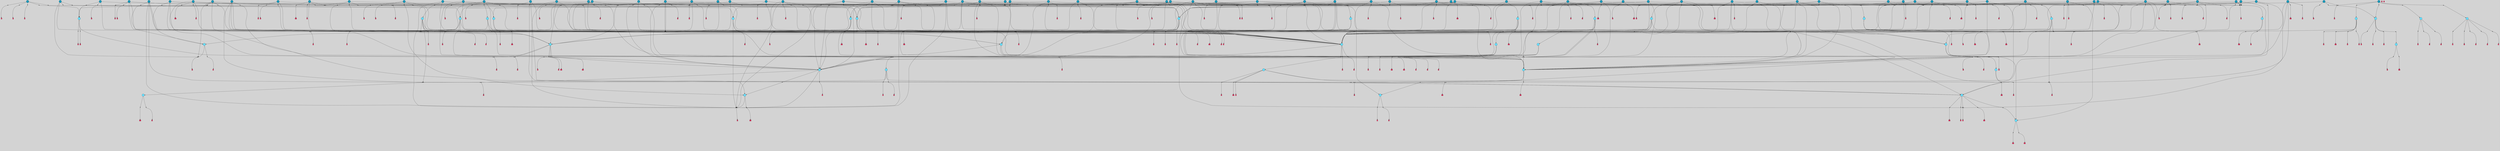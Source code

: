 // File exported with GEGELATI v1.3.1
// On the 2024-04-08 17:27:20
// With the File::TPGGraphDotExporter
digraph{
	graph[pad = "0.212, 0.055" bgcolor = lightgray]
	node[shape=circle style = filled label = ""]
		T4 [fillcolor="#66ddff"]
		T7 [fillcolor="#66ddff"]
		T9 [fillcolor="#66ddff"]
		T24 [fillcolor="#66ddff"]
		T82 [fillcolor="#66ddff"]
		T111 [fillcolor="#66ddff"]
		T129 [fillcolor="#66ddff"]
		T164 [fillcolor="#66ddff"]
		T207 [fillcolor="#1199bb"]
		T20 [fillcolor="#66ddff"]
		T321 [fillcolor="#66ddff"]
		T322 [fillcolor="#66ddff"]
		T323 [fillcolor="#66ddff"]
		T577 [fillcolor="#66ddff"]
		T623 [fillcolor="#66ddff"]
		T625 [fillcolor="#66ddff"]
		T673 [fillcolor="#1199bb"]
		T685 [fillcolor="#66ddff"]
		T686 [fillcolor="#66ddff"]
		T687 [fillcolor="#66ddff"]
		T760 [fillcolor="#66ddff"]
		T733 [fillcolor="#66ddff"]
		T761 [fillcolor="#66ddff"]
		T762 [fillcolor="#66ddff"]
		T821 [fillcolor="#1199bb"]
		T824 [fillcolor="#1199bb"]
		T828 [fillcolor="#66ddff"]
		T842 [fillcolor="#66ddff"]
		T847 [fillcolor="#66ddff"]
		T848 [fillcolor="#66ddff"]
		T885 [fillcolor="#66ddff"]
		T895 [fillcolor="#66ddff"]
		T866 [fillcolor="#66ddff"]
		T957 [fillcolor="#66ddff"]
		T1050 [fillcolor="#1199bb"]
		T1052 [fillcolor="#1199bb"]
		T1053 [fillcolor="#1199bb"]
		T1054 [fillcolor="#1199bb"]
		T1055 [fillcolor="#1199bb"]
		T1057 [fillcolor="#1199bb"]
		T1058 [fillcolor="#1199bb"]
		T1059 [fillcolor="#1199bb"]
		T1060 [fillcolor="#1199bb"]
		T1061 [fillcolor="#1199bb"]
		T1062 [fillcolor="#1199bb"]
		T1063 [fillcolor="#1199bb"]
		T1064 [fillcolor="#1199bb"]
		T1065 [fillcolor="#1199bb"]
		T1066 [fillcolor="#66ddff"]
		T1067 [fillcolor="#1199bb"]
		T1068 [fillcolor="#1199bb"]
		T1069 [fillcolor="#1199bb"]
		T938 [fillcolor="#1199bb"]
		T1070 [fillcolor="#1199bb"]
		T1071 [fillcolor="#1199bb"]
		T1072 [fillcolor="#1199bb"]
		T1073 [fillcolor="#66ddff"]
		T1074 [fillcolor="#1199bb"]
		T1075 [fillcolor="#1199bb"]
		T1082 [fillcolor="#1199bb"]
		T1083 [fillcolor="#1199bb"]
		T1084 [fillcolor="#1199bb"]
		T1085 [fillcolor="#1199bb"]
		T1091 [fillcolor="#1199bb"]
		T1095 [fillcolor="#1199bb"]
		T1104 [fillcolor="#66ddff"]
		T1105 [fillcolor="#1199bb"]
		T1116 [fillcolor="#1199bb"]
		T1118 [fillcolor="#1199bb"]
		T1125 [fillcolor="#1199bb"]
		T1130 [fillcolor="#66ddff"]
		T1131 [fillcolor="#1199bb"]
		T1132 [fillcolor="#66ddff"]
		T1133 [fillcolor="#66ddff"]
		T1134 [fillcolor="#66ddff"]
		T1135 [fillcolor="#66ddff"]
		T136 [fillcolor="#1199bb"]
		T1139 [fillcolor="#1199bb"]
		T1140 [fillcolor="#1199bb"]
		T1141 [fillcolor="#1199bb"]
		T1142 [fillcolor="#1199bb"]
		T1143 [fillcolor="#1199bb"]
		T1144 [fillcolor="#1199bb"]
		T1145 [fillcolor="#1199bb"]
		T1146 [fillcolor="#1199bb"]
		T1147 [fillcolor="#1199bb"]
		T1148 [fillcolor="#1199bb"]
		T1149 [fillcolor="#1199bb"]
		T1150 [fillcolor="#1199bb"]
		T1151 [fillcolor="#1199bb"]
		T1152 [fillcolor="#1199bb"]
		T1153 [fillcolor="#1199bb"]
		T1154 [fillcolor="#1199bb"]
		T1155 [fillcolor="#1199bb"]
		T1156 [fillcolor="#1199bb"]
		T1157 [fillcolor="#1199bb"]
		T1158 [fillcolor="#1199bb"]
		T1159 [fillcolor="#1199bb"]
		T1160 [fillcolor="#1199bb"]
		T1161 [fillcolor="#1199bb"]
		T1162 [fillcolor="#1199bb"]
		T1163 [fillcolor="#1199bb"]
		T1164 [fillcolor="#1199bb"]
		T1165 [fillcolor="#1199bb"]
		T1166 [fillcolor="#1199bb"]
		T1167 [fillcolor="#1199bb"]
		T1168 [fillcolor="#1199bb"]
		T1169 [fillcolor="#1199bb"]
		T1170 [fillcolor="#1199bb"]
		T1171 [fillcolor="#1199bb"]
		T1172 [fillcolor="#1199bb"]
		T1173 [fillcolor="#1199bb"]
		T1174 [fillcolor="#1199bb"]
		T1175 [fillcolor="#1199bb"]
		T1176 [fillcolor="#1199bb"]
		T1177 [fillcolor="#1199bb"]
		T1178 [fillcolor="#1199bb"]
		T1179 [fillcolor="#1199bb"]
		P18190 [fillcolor="#cccccc" shape=point] //7|
		I18190 [shape=box style=invis label="0|2&2|4#2|6&#92;n5|3&0|6#0|1&#92;n4|7&2|6#0|5&#92;n7|6&0|7#0|5&#92;n10|7&2|2#1|1&#92;n"]
		P18190 -> I18190[style=invis]
		A11679 [fillcolor="#ff3366" shape=box margin=0.03 width=0 height=0 label="4"]
		T4 -> P18190 -> A11679
		P18191 [fillcolor="#cccccc" shape=point] //0|
		I18191 [shape=box style=invis label="2|5&0|1#0|6&#92;n6|1&2|2#2|7&#92;n8|0&0|3#1|4&#92;n4|3&2|5#2|4&#92;n8|1&2|4#0|0&#92;n6|6&0|1#2|6&#92;n11|7&2|4#2|5&#92;n6|2&2|4#0|2&#92;n8|5&2|4#2|4&#92;n2|1&2|1#2|2&#92;n2|7&2|5#2|6&#92;n9|7&0|5#0|4&#92;n1|2&0|5#2|6&#92;n4|2&2|3#2|7&#92;n3|3&2|1#0|2&#92;n"]
		P18191 -> I18191[style=invis]
		A11680 [fillcolor="#ff3366" shape=box margin=0.03 width=0 height=0 label="5"]
		T4 -> P18191 -> A11680
		P18192 [fillcolor="#cccccc" shape=point] //-3|
		I18192 [shape=box style=invis label="1|6&2|7#0|7&#92;n10|2&0|7#1|3&#92;n9|6&2|7#2|2&#92;n5|3&0|7#0|7&#92;n1|6&2|3#0|0&#92;n2|3&2|3#2|2&#92;n5|1&2|6#0|6&#92;n"]
		P18192 -> I18192[style=invis]
		A11681 [fillcolor="#ff3366" shape=box margin=0.03 width=0 height=0 label="7"]
		T7 -> P18192 -> A11681
		P18193 [fillcolor="#cccccc" shape=point] //5|
		I18193 [shape=box style=invis label="0|5&2|3#0|1&#92;n0|6&2|1#2|4&#92;n6|2&2|6#0|7&#92;n7|4&0|3#0|1&#92;n5|4&0|7#1|6&#92;n9|1&0|5#2|2&#92;n6|3&2|3#1|7&#92;n11|7&2|4#1|6&#92;n2|5&0|1#0|0&#92;n4|7&0|0#0|2&#92;n6|2&0|6#0|0&#92;n2|1&2|6#2|4&#92;n10|0&2|0#1|0&#92;n6|6&2|4#0|6&#92;n"]
		P18193 -> I18193[style=invis]
		A11682 [fillcolor="#ff3366" shape=box margin=0.03 width=0 height=0 label="8"]
		T7 -> P18193 -> A11682
		P18194 [fillcolor="#cccccc" shape=point] //-6|
		I18194 [shape=box style=invis label="11|1&0|7#2|0&#92;n10|4&0|1#1|0&#92;n4|3&2|4#2|1&#92;n0|5&2|0#0|0&#92;n6|1&0|0#0|3&#92;n8|2&2|0#0|4&#92;n11|4&2|0#1|6&#92;n7|0&2|6#2|3&#92;n5|3&2|6#2|0&#92;n2|0&2|0#0|4&#92;n"]
		P18194 -> I18194[style=invis]
		A11683 [fillcolor="#ff3366" shape=box margin=0.03 width=0 height=0 label="9"]
		T9 -> P18194 -> A11683
		P18195 [fillcolor="#cccccc" shape=point] //2|
		I18195 [shape=box style=invis label="6|3&2|7#1|4&#92;n8|6&0|0#2|5&#92;n2|1&0|2#0|3&#92;n8|7&0|6#0|4&#92;n2|1&2|0#0|1&#92;n0|0&2|2#2|3&#92;n6|6&0|7#2|1&#92;n6|1&0|7#2|6&#92;n5|4&2|7#0|4&#92;n0|3&0|4#2|0&#92;n11|0&2|0#2|5&#92;n4|5&2|5#2|4&#92;n5|7&0|6#0|4&#92;n9|7&2|5#0|3&#92;n5|4&2|1#0|3&#92;n5|3&0|1#1|7&#92;n0|4&0|3#2|5&#92;n"]
		P18195 -> I18195[style=invis]
		A11684 [fillcolor="#ff3366" shape=box margin=0.03 width=0 height=0 label="10"]
		T9 -> P18195 -> A11684
		P18196 [fillcolor="#cccccc" shape=point] //-3|
		I18196 [shape=box style=invis label="8|1&2|3#0|5&#92;n0|6&0|5#0|5&#92;n3|7&2|1#0|6&#92;n3|5&0|1#0|0&#92;n9|5&2|0#0|4&#92;n3|5&0|2#0|3&#92;n10|6&2|4#1|0&#92;n9|4&2|7#2|6&#92;n1|7&2|5#2|2&#92;n"]
		P18196 -> I18196[style=invis]
		A11685 [fillcolor="#ff3366" shape=box margin=0.03 width=0 height=0 label="5"]
		T4 -> P18196 -> A11685
		P18197 [fillcolor="#cccccc" shape=point] //1|
		I18197 [shape=box style=invis label="5|1&0|6#2|7&#92;n2|4&0|4#2|2&#92;n0|6&0|5#0|4&#92;n10|6&2|5#1|6&#92;n9|3&0|1#1|7&#92;n10|3&2|2#1|0&#92;n5|0&0|0#2|1&#92;n11|3&2|3#1|5&#92;n10|3&0|1#1|0&#92;n2|4&0|1#0|1&#92;n0|2&0|3#2|4&#92;n9|2&2|1#2|5&#92;n11|7&2|6#2|6&#92;n"]
		P18197 -> I18197[style=invis]
		T24 -> P18197 -> T7
		P18198 [fillcolor="#cccccc" shape=point] //5|
		I18198 [shape=box style=invis label="3|0&2|0#0|1&#92;n3|0&0|7#0|1&#92;n5|3&0|2#2|6&#92;n4|4&2|4#2|6&#92;n11|2&0|7#1|6&#92;n2|7&2|2#2|5&#92;n9|3&2|6#2|7&#92;n7|7&0|0#0|4&#92;n6|1&2|4#2|3&#92;n5|4&2|0#1|6&#92;n1|3&0|7#0|4&#92;n"]
		P18198 -> I18198[style=invis]
		A11686 [fillcolor="#ff3366" shape=box margin=0.03 width=0 height=0 label="7"]
		T24 -> P18198 -> A11686
		P18199 [fillcolor="#cccccc" shape=point] //-2|
		I18199 [shape=box style=invis label="4|1&0|4#0|3&#92;n4|2&0|5#2|0&#92;n5|5&2|6#0|5&#92;n1|4&0|1#0|2&#92;n6|3&2|7#1|5&#92;n0|4&2|0#0|3&#92;n8|5&2|5#1|2&#92;n10|7&2|7#1|1&#92;n3|4&0|0#2|1&#92;n3|6&2|5#2|5&#92;n8|3&0|1#0|7&#92;n10|0&2|7#1|3&#92;n4|1&2|4#0|1&#92;n9|3&2|0#0|4&#92;n3|6&2|0#0|4&#92;n1|2&0|6#2|1&#92;n4|0&2|1#2|2&#92;n"]
		P18199 -> I18199[style=invis]
		A11687 [fillcolor="#ff3366" shape=box margin=0.03 width=0 height=0 label="14"]
		T24 -> P18199 -> A11687
		P18200 [fillcolor="#cccccc" shape=point] //6|
		I18200 [shape=box style=invis label="7|0&2|5#1|2&#92;n10|6&2|1#1|3&#92;n7|5&0|2#0|7&#92;n10|7&0|1#1|5&#92;n4|6&2|5#0|5&#92;n4|4&0|7#2|7&#92;n"]
		P18200 -> I18200[style=invis]
		A11688 [fillcolor="#ff3366" shape=box margin=0.03 width=0 height=0 label="7"]
		T82 -> P18200 -> A11688
		P18201 [fillcolor="#cccccc" shape=point] //6|
		I18201 [shape=box style=invis label="0|5&2|3#0|1&#92;n0|6&2|1#2|4&#92;n9|1&0|5#2|2&#92;n7|4&0|3#0|1&#92;n5|4&0|7#1|6&#92;n2|5&0|1#0|0&#92;n6|3&2|3#1|7&#92;n11|7&2|4#1|6&#92;n6|2&2|6#0|1&#92;n4|7&0|0#0|2&#92;n6|2&0|6#0|0&#92;n9|1&2|6#2|4&#92;n10|0&2|0#1|0&#92;n6|6&2|4#0|6&#92;n"]
		P18201 -> I18201[style=invis]
		A11689 [fillcolor="#ff3366" shape=box margin=0.03 width=0 height=0 label="8"]
		T82 -> P18201 -> A11689
		T82 -> P18194
		P18202 [fillcolor="#cccccc" shape=point] //-5|
		I18202 [shape=box style=invis label="0|0&2|3#0|2&#92;n10|5&0|6#1|3&#92;n7|3&0|6#2|3&#92;n3|4&0|6#0|6&#92;n10|5&0|2#1|1&#92;n5|0&0|1#0|3&#92;n6|6&2|5#1|5&#92;n7|4&0|2#1|7&#92;n5|7&0|1#2|5&#92;n1|5&0|0#0|3&#92;n7|5&2|1#2|6&#92;n9|0&0|2#0|0&#92;n4|0&2|4#0|0&#92;n4|6&0|0#2|3&#92;n3|1&0|6#2|5&#92;n7|7&2|1#2|3&#92;n9|4&2|2#0|6&#92;n"]
		P18202 -> I18202[style=invis]
		T111 -> P18202 -> T9
		P18203 [fillcolor="#cccccc" shape=point] //7|
		I18203 [shape=box style=invis label="7|4&2|1#2|0&#92;n4|1&2|4#2|3&#92;n5|0&2|0#2|2&#92;n6|1&2|4#2|6&#92;n"]
		P18203 -> I18203[style=invis]
		A11690 [fillcolor="#ff3366" shape=box margin=0.03 width=0 height=0 label="9"]
		T111 -> P18203 -> A11690
		P18204 [fillcolor="#cccccc" shape=point] //2|
		I18204 [shape=box style=invis label="3|0&2|0#0|1&#92;n11|2&0|7#1|6&#92;n8|7&2|4#0|5&#92;n5|3&0|2#2|6&#92;n4|4&2|4#2|6&#92;n3|0&0|7#0|1&#92;n2|7&2|2#2|5&#92;n9|3&2|6#2|7&#92;n7|7&0|0#0|4&#92;n6|1&2|4#1|3&#92;n5|4&2|0#1|6&#92;n1|3&0|7#0|4&#92;n"]
		P18204 -> I18204[style=invis]
		A11691 [fillcolor="#ff3366" shape=box margin=0.03 width=0 height=0 label="7"]
		T111 -> P18204 -> A11691
		T111 -> P18194
		P18205 [fillcolor="#cccccc" shape=point] //8|
		I18205 [shape=box style=invis label="9|0&0|1#2|0&#92;n10|1&2|5#1|4&#92;n8|2&2|6#0|4&#92;n2|4&2|5#2|3&#92;n4|2&2|2#0|2&#92;n7|5&0|2#0|0&#92;n8|2&2|1#1|3&#92;n8|7&0|7#2|1&#92;n1|1&0|0#0|7&#92;n5|6&2|5#1|0&#92;n6|6&2|5#0|0&#92;n11|4&0|3#2|6&#92;n4|2&2|4#0|7&#92;n5|6&0|1#2|0&#92;n11|3&0|2#0|7&#92;n"]
		P18205 -> I18205[style=invis]
		A11692 [fillcolor="#ff3366" shape=box margin=0.03 width=0 height=0 label="6"]
		T129 -> P18205 -> A11692
		T129 -> P18198
		P18206 [fillcolor="#cccccc" shape=point] //10|
		I18206 [shape=box style=invis label="4|5&2|7#2|1&#92;n1|7&2|3#0|6&#92;n3|5&2|2#0|3&#92;n10|3&0|7#1|4&#92;n7|1&0|4#2|6&#92;n10|2&0|3#1|7&#92;n9|5&2|0#0|4&#92;n4|0&0|3#2|7&#92;n11|4&2|6#1|2&#92;n5|4&2|7#0|2&#92;n2|6&2|4#0|0&#92;n6|5&0|7#2|1&#92;n5|3&2|3#1|6&#92;n10|7&2|0#1|2&#92;n"]
		P18206 -> I18206[style=invis]
		A11693 [fillcolor="#ff3366" shape=box margin=0.03 width=0 height=0 label="5"]
		T129 -> P18206 -> A11693
		P18207 [fillcolor="#cccccc" shape=point] //5|
		I18207 [shape=box style=invis label="9|4&2|3#1|3&#92;n0|4&2|4#0|5&#92;n6|1&2|6#2|5&#92;n4|0&0|5#2|0&#92;n"]
		P18207 -> I18207[style=invis]
		A11694 [fillcolor="#ff3366" shape=box margin=0.03 width=0 height=0 label="7"]
		T129 -> P18207 -> A11694
		P18208 [fillcolor="#cccccc" shape=point] //6|
		I18208 [shape=box style=invis label="9|4&2|7#0|6&#92;n8|4&0|1#1|0&#92;n1|3&0|0#2|1&#92;n2|4&0|6#2|2&#92;n5|1&2|5#0|7&#92;n3|0&0|3#2|6&#92;n2|2&2|6#0|2&#92;n8|4&0|4#2|2&#92;n5|1&2|4#0|3&#92;n9|4&0|6#0|6&#92;n5|0&2|2#1|5&#92;n11|7&0|0#1|1&#92;n0|4&0|3#0|3&#92;n7|7&2|4#2|5&#92;n1|5&0|1#2|1&#92;n"]
		P18208 -> I18208[style=invis]
		A11695 [fillcolor="#ff3366" shape=box margin=0.03 width=0 height=0 label="1"]
		T129 -> P18208 -> A11695
		T164 -> P18191
		P18209 [fillcolor="#cccccc" shape=point] //-1|
		I18209 [shape=box style=invis label="6|4&0|4#2|4&#92;n4|5&2|5#2|4&#92;n9|7&2|5#0|3&#92;n3|7&2|6#0|6&#92;n8|7&0|6#0|4&#92;n2|1&2|0#0|1&#92;n8|6&0|0#2|5&#92;n2|1&0|2#0|3&#92;n6|1&0|7#2|6&#92;n6|3&0|1#1|6&#92;n5|4&2|7#0|4&#92;n0|7&0|4#2|0&#92;n11|0&2|0#2|5&#92;n3|7&2|0#2|7&#92;n8|3&2|7#1|4&#92;n5|7&0|6#0|4&#92;n0|0&2|3#2|3&#92;n5|4&2|1#0|3&#92;n0|4&0|3#2|5&#92;n"]
		P18209 -> I18209[style=invis]
		A11696 [fillcolor="#ff3366" shape=box margin=0.03 width=0 height=0 label="10"]
		T164 -> P18209 -> A11696
		P18210 [fillcolor="#cccccc" shape=point] //-7|
		I18210 [shape=box style=invis label="6|1&0|2#0|3&#92;n1|2&0|1#2|0&#92;n10|3&2|2#1|1&#92;n0|1&0|2#0|7&#92;n4|6&2|7#2|4&#92;n6|0&2|7#0|6&#92;n"]
		P18210 -> I18210[style=invis]
		A11697 [fillcolor="#ff3366" shape=box margin=0.03 width=0 height=0 label="7"]
		T164 -> P18210 -> A11697
		P18211 [fillcolor="#cccccc" shape=point] //-6|
		I18211 [shape=box style=invis label="11|7&0|1#0|6&#92;n3|5&0|1#0|3&#92;n1|5&0|5#0|6&#92;n1|7&2|5#2|2&#92;n0|0&0|2#2|2&#92;n4|4&0|1#0|5&#92;n6|4&2|2#0|2&#92;n0|6&2|5#0|5&#92;n0|3&2|2#2|6&#92;n"]
		P18211 -> I18211[style=invis]
		A11698 [fillcolor="#ff3366" shape=box margin=0.03 width=0 height=0 label="5"]
		T164 -> P18211 -> A11698
		P18212 [fillcolor="#cccccc" shape=point] //4|
		I18212 [shape=box style=invis label="4|3&0|6#0|3&#92;n5|7&2|3#2|2&#92;n5|6&0|7#1|2&#92;n1|4&2|6#0|3&#92;n8|4&2|1#2|5&#92;n9|5&2|4#1|4&#92;n2|4&0|5#0|7&#92;n10|0&0|6#1|3&#92;n3|0&0|6#0|2&#92;n2|7&2|7#2|6&#92;n5|2&0|5#1|5&#92;n10|4&2|5#1|7&#92;n4|0&0|4#2|4&#92;n11|1&0|4#2|6&#92;n10|6&2|0#1|4&#92;n9|7&0|3#1|4&#92;n4|5&2|7#0|6&#92;n11|5&2|6#2|3&#92;n0|3&0|5#0|1&#92;n"]
		P18212 -> I18212[style=invis]
		A11699 [fillcolor="#ff3366" shape=box margin=0.03 width=0 height=0 label="13"]
		T164 -> P18212 -> A11699
		P18213 [fillcolor="#cccccc" shape=point] //7|
		I18213 [shape=box style=invis label="7|0&2|1#2|0&#92;n9|7&2|1#1|7&#92;n8|2&0|1#1|0&#92;n6|6&0|2#1|1&#92;n2|2&0|5#0|0&#92;n5|7&0|0#2|1&#92;n5|1&2|5#1|5&#92;n4|7&2|4#2|3&#92;n10|5&2|2#1|5&#92;n1|3&2|2#2|0&#92;n10|2&2|6#1|5&#92;n"]
		P18213 -> I18213[style=invis]
		A11700 [fillcolor="#ff3366" shape=box margin=0.03 width=0 height=0 label="1"]
		T207 -> P18213 -> A11700
		P18214 [fillcolor="#cccccc" shape=point] //-3|
		I18214 [shape=box style=invis label="3|7&0|0#0|2&#92;n11|5&0|1#1|1&#92;n4|1&0|6#2|6&#92;n4|0&0|1#0|5&#92;n"]
		P18214 -> I18214[style=invis]
		T207 -> P18214 -> T24
		P18215 [fillcolor="#cccccc" shape=point] //5|
		I18215 [shape=box style=invis label="8|1&2|6#0|6&#92;n3|0&0|7#0|1&#92;n11|3&0|2#2|6&#92;n4|4&2|4#2|6&#92;n11|2&0|7#1|6&#92;n2|7&2|2#2|5&#92;n7|7&0|0#0|4&#92;n6|1&2|4#2|3&#92;n5|4&2|0#1|6&#92;n3|0&2|0#0|1&#92;n1|3&0|7#0|4&#92;n"]
		P18215 -> I18215[style=invis]
		A11701 [fillcolor="#ff3366" shape=box margin=0.03 width=0 height=0 label="7"]
		T207 -> P18215 -> A11701
		P18216 [fillcolor="#cccccc" shape=point] //5|
		I18216 [shape=box style=invis label="10|4&2|6#1|2&#92;n8|4&0|1#1|0&#92;n0|4&2|6#0|0&#92;n8|4&2|5#2|1&#92;n7|5&2|5#1|0&#92;n3|6&0|6#2|2&#92;n1|7&0|7#0|5&#92;n2|0&0|7#2|4&#92;n9|4&2|6#2|7&#92;n2|6&2|2#0|0&#92;n11|7&2|7#0|7&#92;n5|5&0|0#0|1&#92;n10|1&0|0#1|0&#92;n7|3&0|1#2|5&#92;n9|2&2|7#1|5&#92;n9|0&2|5#1|2&#92;n1|6&2|4#2|2&#92;n3|3&2|2#0|7&#92;n1|6&2|0#0|0&#92;n6|4&2|6#1|0&#92;n"]
		P18216 -> I18216[style=invis]
		A11702 [fillcolor="#ff3366" shape=box margin=0.03 width=0 height=0 label="1"]
		T207 -> P18216 -> A11702
		P18217 [fillcolor="#cccccc" shape=point] //7|
		I18217 [shape=box style=invis label="6|1&2|6#2|7&#92;n7|0&2|4#2|3&#92;n3|3&0|7#0|6&#92;n5|4&0|2#2|4&#92;n8|5&2|6#2|7&#92;n0|0&2|3#0|3&#92;n5|4&2|4#2|6&#92;n"]
		P18217 -> I18217[style=invis]
		T207 -> P18217 -> T4
		P18218 [fillcolor="#cccccc" shape=point] //-9|
		I18218 [shape=box style=invis label="2|0&2|0#2|1&#92;n4|4&2|4#2|6&#92;n9|1&0|3#1|7&#92;n5|3&0|2#2|6&#92;n2|7&2|2#2|5&#92;n5|4&2|0#1|6&#92;n3|0&0|7#0|1&#92;n1|3&0|7#0|4&#92;n11|6&2|2#0|7&#92;n7|7&0|0#0|4&#92;n11|0&0|7#1|6&#92;n9|3&2|6#2|7&#92;n"]
		P18218 -> I18218[style=invis]
		A11703 [fillcolor="#ff3366" shape=box margin=0.03 width=0 height=0 label="7"]
		T322 -> P18218 -> A11703
		P18219 [fillcolor="#cccccc" shape=point] //-4|
		I18219 [shape=box style=invis label="4|1&0|4#2|6&#92;n1|2&2|2#2|0&#92;n1|2&2|0#0|6&#92;n8|4&2|3#2|5&#92;n5|5&2|1#1|0&#92;n"]
		P18219 -> I18219[style=invis]
		A11704 [fillcolor="#ff3366" shape=box margin=0.03 width=0 height=0 label="12"]
		T321 -> P18219 -> A11704
		P18220 [fillcolor="#cccccc" shape=point] //6|
		I18220 [shape=box style=invis label="3|0&2|7#2|2&#92;n3|2&0|4#2|5&#92;n5|1&0|2#1|0&#92;n8|7&0|1#2|0&#92;n8|5&0|3#0|6&#92;n0|2&0|2#2|3&#92;n1|5&2|5#0|5&#92;n5|6&0|6#0|7&#92;n6|7&0|0#2|6&#92;n1|2&2|3#0|0&#92;n7|7&2|3#0|4&#92;n0|7&2|7#0|6&#92;n1|0&2|2#2|7&#92;n4|4&0|1#0|0&#92;n"]
		P18220 -> I18220[style=invis]
		A11705 [fillcolor="#ff3366" shape=box margin=0.03 width=0 height=0 label="11"]
		T321 -> P18220 -> A11705
		P18221 [fillcolor="#cccccc" shape=point] //2|
		I18221 [shape=box style=invis label="4|1&0|4#2|6&#92;n5|5&2|1#1|0&#92;n1|0&2|0#0|6&#92;n8|4&2|3#2|5&#92;n"]
		P18221 -> I18221[style=invis]
		T322 -> P18221 -> T321
		P18222 [fillcolor="#cccccc" shape=point] //8|
		I18222 [shape=box style=invis label="9|7&0|5#2|5&#92;n3|3&2|3#0|2&#92;n9|5&2|2#1|0&#92;n2|3&0|6#0|3&#92;n4|4&2|5#2|7&#92;n11|3&2|0#1|5&#92;n6|6&2|1#2|2&#92;n4|6&0|1#2|2&#92;n2|5&2|7#2|2&#92;n7|7&2|2#2|3&#92;n6|5&0|3#2|6&#92;n6|7&0|6#0|2&#92;n"]
		P18222 -> I18222[style=invis]
		A11706 [fillcolor="#ff3366" shape=box margin=0.03 width=0 height=0 label="14"]
		T322 -> P18222 -> A11706
		P18223 [fillcolor="#cccccc" shape=point] //4|
		I18223 [shape=box style=invis label="4|3&0|6#0|3&#92;n5|7&2|3#2|2&#92;n5|6&0|7#1|2&#92;n1|4&2|6#0|3&#92;n8|4&2|1#2|5&#92;n9|5&2|4#1|4&#92;n2|4&0|5#0|7&#92;n10|0&0|6#1|3&#92;n3|0&0|6#0|2&#92;n2|7&2|7#2|6&#92;n5|2&0|5#1|5&#92;n10|4&2|5#1|7&#92;n4|0&0|4#2|4&#92;n11|1&0|4#2|6&#92;n10|6&2|0#1|4&#92;n9|7&0|3#1|4&#92;n4|5&2|7#0|6&#92;n11|5&2|6#2|3&#92;n0|3&0|5#0|1&#92;n"]
		P18223 -> I18223[style=invis]
		A11707 [fillcolor="#ff3366" shape=box margin=0.03 width=0 height=0 label="13"]
		T322 -> P18223 -> A11707
		P18224 [fillcolor="#cccccc" shape=point] //-3|
		I18224 [shape=box style=invis label="4|5&0|0#0|0&#92;n4|7&0|0#0|2&#92;n0|6&2|1#2|4&#92;n9|1&0|5#2|2&#92;n10|0&2|0#1|0&#92;n6|6&2|4#0|6&#92;n2|5&0|1#0|0&#92;n6|3&2|3#1|7&#92;n11|7&2|4#1|6&#92;n6|2&2|6#0|1&#92;n6|2&0|0#0|0&#92;n9|1&2|6#2|4&#92;n10|4&0|3#1|1&#92;n5|4&2|7#1|6&#92;n"]
		P18224 -> I18224[style=invis]
		T323 -> P18224 -> T322
		P18225 [fillcolor="#cccccc" shape=point] //5|
		I18225 [shape=box style=invis label="0|5&2|3#0|1&#92;n0|6&2|1#2|4&#92;n6|2&2|6#0|7&#92;n7|4&0|3#0|1&#92;n5|4&0|7#1|6&#92;n9|1&0|5#2|2&#92;n6|3&2|3#1|7&#92;n11|7&2|4#1|6&#92;n2|5&0|1#0|0&#92;n4|7&0|0#0|2&#92;n6|2&0|6#0|0&#92;n2|1&2|6#2|4&#92;n10|0&2|0#1|0&#92;n6|6&2|4#0|6&#92;n"]
		P18225 -> I18225[style=invis]
		A11708 [fillcolor="#ff3366" shape=box margin=0.03 width=0 height=0 label="8"]
		T20 -> P18225 -> A11708
		P18226 [fillcolor="#cccccc" shape=point] //-3|
		I18226 [shape=box style=invis label="1|6&2|7#0|7&#92;n10|2&0|7#1|3&#92;n9|6&2|7#2|2&#92;n5|3&0|7#0|7&#92;n1|6&2|3#0|0&#92;n2|3&2|3#2|2&#92;n5|1&2|6#0|6&#92;n"]
		P18226 -> I18226[style=invis]
		A11709 [fillcolor="#ff3366" shape=box margin=0.03 width=0 height=0 label="7"]
		T20 -> P18226 -> A11709
		P18227 [fillcolor="#cccccc" shape=point] //1|
		I18227 [shape=box style=invis label="0|4&0|1#0|1&#92;n10|5&2|5#1|6&#92;n7|7&2|5#2|2&#92;n9|5&0|7#2|7&#92;n8|4&0|3#2|7&#92;n11|0&2|3#0|5&#92;n7|0&0|0#0|1&#92;n4|2&0|4#0|5&#92;n5|1&0|6#2|7&#92;n11|3&0|7#1|3&#92;n"]
		P18227 -> I18227[style=invis]
		T323 -> P18227 -> T20
		P18228 [fillcolor="#cccccc" shape=point] //-8|
		I18228 [shape=box style=invis label="7|5&0|4#2|4&#92;n"]
		P18228 -> I18228[style=invis]
		A11710 [fillcolor="#ff3366" shape=box margin=0.03 width=0 height=0 label="3"]
		T322 -> P18228 -> A11710
		P18229 [fillcolor="#cccccc" shape=point] //4|
		I18229 [shape=box style=invis label="4|3&0|6#0|3&#92;n5|7&2|3#2|2&#92;n5|6&0|7#1|2&#92;n1|4&2|6#0|3&#92;n8|4&2|1#2|5&#92;n9|5&2|4#1|4&#92;n2|4&0|5#0|7&#92;n10|0&0|6#1|3&#92;n3|0&0|6#0|2&#92;n2|7&2|7#2|6&#92;n5|2&0|5#1|5&#92;n10|4&2|5#1|7&#92;n4|0&0|4#2|4&#92;n11|1&0|4#2|6&#92;n10|6&2|0#1|4&#92;n9|7&0|3#1|4&#92;n4|5&2|7#0|6&#92;n11|5&2|6#2|3&#92;n0|3&0|5#0|1&#92;n"]
		P18229 -> I18229[style=invis]
		A11711 [fillcolor="#ff3366" shape=box margin=0.03 width=0 height=0 label="13"]
		T323 -> P18229 -> A11711
		P18230 [fillcolor="#cccccc" shape=point] //-9|
		I18230 [shape=box style=invis label="5|5&0|5#0|6&#92;n0|5&2|3#0|1&#92;n8|5&0|3#1|6&#92;n6|2&0|6#0|0&#92;n4|7&0|0#0|5&#92;n10|0&2|0#1|0&#92;n11|2&0|4#1|6&#92;n9|1&0|5#2|2&#92;n6|3&2|3#1|7&#92;n5|7&0|7#1|6&#92;n0|6&2|1#2|4&#92;n2|1&2|6#2|4&#92;n7|4&0|3#0|1&#92;n6|6&2|4#0|6&#92;n"]
		P18230 -> I18230[style=invis]
		A11712 [fillcolor="#ff3366" shape=box margin=0.03 width=0 height=0 label="8"]
		T577 -> P18230 -> A11712
		T577 -> P18200
		P18231 [fillcolor="#cccccc" shape=point] //3|
		I18231 [shape=box style=invis label="9|0&0|1#2|2&#92;n8|6&0|0#1|0&#92;n8|2&0|2#2|4&#92;n3|5&0|1#0|5&#92;n0|0&0|6#2|7&#92;n"]
		P18231 -> I18231[style=invis]
		A11713 [fillcolor="#ff3366" shape=box margin=0.03 width=0 height=0 label="3"]
		T577 -> P18231 -> A11713
		P18232 [fillcolor="#cccccc" shape=point] //-6|
		I18232 [shape=box style=invis label="6|1&2|7#0|1&#92;n10|4&0|0#1|1&#92;n11|0&2|4#0|6&#92;n7|7&2|2#2|2&#92;n2|0&2|5#0|0&#92;n9|2&2|1#2|7&#92;n7|2&2|0#1|5&#92;n0|2&2|7#2|5&#92;n7|2&2|4#2|5&#92;n1|1&2|7#0|6&#92;n3|4&2|2#0|3&#92;n7|4&2|0#2|1&#92;n"]
		P18232 -> I18232[style=invis]
		T577 -> P18232 -> T111
		P18233 [fillcolor="#cccccc" shape=point] //-2|
		I18233 [shape=box style=invis label="0|3&2|7#2|5&#92;n10|0&2|3#1|4&#92;n2|0&2|5#0|6&#92;n7|7&2|2#2|1&#92;n0|2&2|3#0|4&#92;n10|2&2|4#1|5&#92;n9|2&2|1#2|6&#92;n3|4&2|6#2|1&#92;n5|1&2|3#2|4&#92;n4|2&2|5#2|7&#92;n7|4&0|4#1|1&#92;n5|6&2|7#1|0&#92;n1|0&0|6#0|0&#92;n"]
		P18233 -> I18233[style=invis]
		T577 -> P18233 -> T111
		P18234 [fillcolor="#cccccc" shape=point] //4|
		I18234 [shape=box style=invis label="4|3&0|6#0|3&#92;n5|7&2|3#2|2&#92;n5|6&0|7#1|2&#92;n1|4&2|6#0|3&#92;n8|4&2|1#2|5&#92;n9|5&2|4#1|4&#92;n2|4&0|5#0|7&#92;n10|0&0|6#1|3&#92;n3|0&0|6#0|2&#92;n2|7&2|7#2|6&#92;n5|2&0|5#1|5&#92;n10|4&2|5#1|7&#92;n4|0&0|4#2|4&#92;n11|1&0|4#2|6&#92;n10|6&2|0#1|4&#92;n9|7&0|3#1|4&#92;n4|5&2|7#0|6&#92;n11|5&2|6#2|3&#92;n0|3&0|5#0|1&#92;n"]
		P18234 -> I18234[style=invis]
		A11714 [fillcolor="#ff3366" shape=box margin=0.03 width=0 height=0 label="13"]
		T623 -> P18234 -> A11714
		P18235 [fillcolor="#cccccc" shape=point] //-6|
		I18235 [shape=box style=invis label="11|7&0|1#0|6&#92;n3|5&0|1#0|3&#92;n1|5&0|5#0|6&#92;n1|7&2|5#2|2&#92;n0|0&0|2#2|2&#92;n4|4&0|1#0|5&#92;n6|4&2|2#0|2&#92;n0|6&2|5#0|5&#92;n0|3&2|2#2|6&#92;n"]
		P18235 -> I18235[style=invis]
		A11715 [fillcolor="#ff3366" shape=box margin=0.03 width=0 height=0 label="5"]
		T623 -> P18235 -> A11715
		P18236 [fillcolor="#cccccc" shape=point] //-6|
		I18236 [shape=box style=invis label="11|1&0|7#2|0&#92;n10|4&0|1#1|0&#92;n4|3&2|4#2|1&#92;n0|5&2|0#0|0&#92;n6|1&0|0#0|3&#92;n8|2&2|0#0|4&#92;n11|4&2|0#1|6&#92;n7|0&2|6#2|3&#92;n5|3&2|6#2|0&#92;n2|0&2|0#0|4&#92;n"]
		P18236 -> I18236[style=invis]
		A11716 [fillcolor="#ff3366" shape=box margin=0.03 width=0 height=0 label="9"]
		T625 -> P18236 -> A11716
		P18237 [fillcolor="#cccccc" shape=point] //0|
		I18237 [shape=box style=invis label="2|5&0|1#0|6&#92;n6|1&2|2#2|7&#92;n8|0&0|3#1|4&#92;n4|3&2|5#2|4&#92;n8|1&2|4#0|0&#92;n6|6&0|1#2|6&#92;n11|7&2|4#2|5&#92;n6|2&2|4#0|2&#92;n8|5&2|4#2|4&#92;n2|1&2|1#2|2&#92;n2|7&2|5#2|6&#92;n9|7&0|5#0|4&#92;n1|2&0|5#2|6&#92;n4|2&2|3#2|7&#92;n3|3&2|1#0|2&#92;n"]
		P18237 -> I18237[style=invis]
		A11717 [fillcolor="#ff3366" shape=box margin=0.03 width=0 height=0 label="5"]
		T623 -> P18237 -> A11717
		P18238 [fillcolor="#cccccc" shape=point] //2|
		I18238 [shape=box style=invis label="6|3&2|7#1|4&#92;n8|6&0|0#2|5&#92;n2|1&0|2#0|3&#92;n8|7&0|6#0|4&#92;n2|1&2|0#0|1&#92;n0|0&2|2#2|3&#92;n6|6&0|7#2|1&#92;n6|1&0|7#2|6&#92;n5|4&2|7#0|4&#92;n0|3&0|4#2|0&#92;n11|0&2|0#2|5&#92;n4|5&2|5#2|4&#92;n5|7&0|6#0|4&#92;n9|7&2|5#0|3&#92;n5|4&2|1#0|3&#92;n5|3&0|1#1|7&#92;n0|4&0|3#2|5&#92;n"]
		P18238 -> I18238[style=invis]
		A11718 [fillcolor="#ff3366" shape=box margin=0.03 width=0 height=0 label="10"]
		T625 -> P18238 -> A11718
		P18239 [fillcolor="#cccccc" shape=point] //-1|
		I18239 [shape=box style=invis label="6|4&0|4#2|4&#92;n4|5&2|5#2|4&#92;n9|7&2|5#0|3&#92;n3|7&2|6#0|6&#92;n8|7&0|6#0|4&#92;n2|1&2|0#0|1&#92;n8|6&0|0#2|5&#92;n2|1&0|2#0|3&#92;n6|1&0|7#2|6&#92;n6|3&0|1#1|6&#92;n5|4&2|7#0|4&#92;n0|7&0|4#2|0&#92;n11|0&2|0#2|5&#92;n3|7&2|0#2|7&#92;n8|3&2|7#1|4&#92;n5|7&0|6#0|4&#92;n0|0&2|3#2|3&#92;n5|4&2|1#0|3&#92;n0|4&0|3#2|5&#92;n"]
		P18239 -> I18239[style=invis]
		A11719 [fillcolor="#ff3366" shape=box margin=0.03 width=0 height=0 label="10"]
		T623 -> P18239 -> A11719
		P18240 [fillcolor="#cccccc" shape=point] //-7|
		I18240 [shape=box style=invis label="6|1&0|2#0|3&#92;n1|2&0|1#2|0&#92;n10|3&2|2#1|1&#92;n0|1&0|2#0|7&#92;n4|6&2|7#2|4&#92;n6|0&2|7#0|6&#92;n"]
		P18240 -> I18240[style=invis]
		A11720 [fillcolor="#ff3366" shape=box margin=0.03 width=0 height=0 label="7"]
		T623 -> P18240 -> A11720
		P18241 [fillcolor="#cccccc" shape=point] //10|
		I18241 [shape=box style=invis label="9|3&0|1#1|7&#92;n9|0&2|7#2|2&#92;n0|5&0|2#0|3&#92;n10|1&2|2#1|6&#92;n2|5&0|0#0|4&#92;n5|3&0|7#2|0&#92;n5|2&0|0#1|2&#92;n1|0&0|2#2|5&#92;n"]
		P18241 -> I18241[style=invis]
		T673 -> P18241 -> T164
		P18242 [fillcolor="#cccccc" shape=point] //-1|
		I18242 [shape=box style=invis label="9|7&2|6#2|0&#92;n8|3&2|1#0|2&#92;n11|5&0|0#0|6&#92;n9|7&2|7#1|7&#92;n2|0&2|5#2|0&#92;n9|4&2|0#2|1&#92;n3|7&0|4#2|3&#92;n0|2&2|7#2|5&#92;n10|4&0|6#1|1&#92;n1|5&2|7#0|6&#92;n5|2&0|0#1|6&#92;n3|4&2|2#0|3&#92;n"]
		P18242 -> I18242[style=invis]
		T673 -> P18242 -> T111
		P18243 [fillcolor="#cccccc" shape=point] //7|
		I18243 [shape=box style=invis label="0|5&2|3#0|0&#92;n0|6&2|1#2|4&#92;n5|4&0|7#1|6&#92;n9|0&2|7#1|1&#92;n7|4&0|3#0|1&#92;n11|7&2|4#1|6&#92;n8|7&0|4#2|1&#92;n9|1&0|5#2|2&#92;n6|2&2|6#0|7&#92;n8|6&0|2#0|0&#92;n4|7&0|0#0|2&#92;n6|2&0|6#0|0&#92;n10|0&0|0#1|0&#92;n6|6&2|4#0|6&#92;n"]
		P18243 -> I18243[style=invis]
		T673 -> P18243 -> T129
		P18244 [fillcolor="#cccccc" shape=point] //-4|
		I18244 [shape=box style=invis label="0|7&2|5#0|4&#92;n8|5&0|5#2|7&#92;n5|6&0|7#0|4&#92;n7|0&0|5#2|1&#92;n10|6&2|1#1|2&#92;n0|0&2|1#0|6&#92;n8|4&0|5#0|6&#92;n4|2&0|5#2|4&#92;n"]
		P18244 -> I18244[style=invis]
		A11721 [fillcolor="#ff3366" shape=box margin=0.03 width=0 height=0 label="5"]
		T673 -> P18244 -> A11721
		P18245 [fillcolor="#cccccc" shape=point] //7|
		I18245 [shape=box style=invis label="9|2&2|5#2|5&#92;n8|0&0|2#1|6&#92;n11|6&2|2#1|0&#92;n3|3&0|7#0|1&#92;n6|0&2|4#2|3&#92;n3|0&0|0#2|2&#92;n1|4&0|5#0|6&#92;n5|5&0|2#2|6&#92;n2|1&0|0#2|6&#92;n4|4&2|4#2|6&#92;n"]
		P18245 -> I18245[style=invis]
		T673 -> P18245 -> T82
		P18246 [fillcolor="#cccccc" shape=point] //4|
		I18246 [shape=box style=invis label="4|3&0|6#0|3&#92;n5|7&2|3#2|2&#92;n5|6&0|7#1|2&#92;n1|4&2|6#0|3&#92;n8|4&2|1#2|5&#92;n9|5&2|4#1|4&#92;n2|4&0|5#0|7&#92;n10|0&0|6#1|3&#92;n3|0&0|6#0|2&#92;n2|7&2|7#2|6&#92;n5|2&0|5#1|5&#92;n10|4&2|5#1|7&#92;n4|0&0|4#2|4&#92;n11|1&0|4#2|6&#92;n10|6&2|0#1|4&#92;n9|7&0|3#1|4&#92;n4|5&2|7#0|6&#92;n11|5&2|6#2|3&#92;n0|3&0|5#0|1&#92;n"]
		P18246 -> I18246[style=invis]
		A11722 [fillcolor="#ff3366" shape=box margin=0.03 width=0 height=0 label="13"]
		T685 -> P18246 -> A11722
		P18247 [fillcolor="#cccccc" shape=point] //-6|
		I18247 [shape=box style=invis label="11|1&0|7#2|0&#92;n10|4&0|1#1|0&#92;n4|3&2|4#2|1&#92;n0|5&2|0#0|0&#92;n6|1&0|0#0|3&#92;n8|2&2|0#0|4&#92;n11|4&2|0#1|6&#92;n7|0&2|6#2|3&#92;n5|3&2|6#2|0&#92;n2|0&2|0#0|4&#92;n"]
		P18247 -> I18247[style=invis]
		A11723 [fillcolor="#ff3366" shape=box margin=0.03 width=0 height=0 label="9"]
		T686 -> P18247 -> A11723
		P18248 [fillcolor="#cccccc" shape=point] //2|
		I18248 [shape=box style=invis label="3|0&2|0#0|1&#92;n11|2&0|7#1|6&#92;n8|7&2|4#0|5&#92;n5|3&0|2#2|6&#92;n4|4&2|4#2|6&#92;n3|0&0|7#0|1&#92;n2|7&2|2#2|5&#92;n9|3&2|6#2|7&#92;n7|7&0|0#0|4&#92;n6|1&2|4#1|3&#92;n5|4&2|0#1|6&#92;n1|3&0|7#0|4&#92;n"]
		P18248 -> I18248[style=invis]
		A11724 [fillcolor="#ff3366" shape=box margin=0.03 width=0 height=0 label="7"]
		T686 -> P18248 -> A11724
		P18249 [fillcolor="#cccccc" shape=point] //-5|
		I18249 [shape=box style=invis label="0|0&2|3#0|2&#92;n10|5&0|6#1|3&#92;n7|3&0|6#2|3&#92;n3|4&0|6#0|6&#92;n10|5&0|2#1|1&#92;n5|0&0|1#0|3&#92;n6|6&2|5#1|5&#92;n7|4&0|2#1|7&#92;n5|7&0|1#2|5&#92;n1|5&0|0#0|3&#92;n7|5&2|1#2|6&#92;n9|0&0|2#0|0&#92;n4|0&2|4#0|0&#92;n4|6&0|0#2|3&#92;n3|1&0|6#2|5&#92;n7|7&2|1#2|3&#92;n9|4&2|2#0|6&#92;n"]
		P18249 -> I18249[style=invis]
		T686 -> P18249 -> T687
		P18250 [fillcolor="#cccccc" shape=point] //-6|
		I18250 [shape=box style=invis label="11|7&0|1#0|6&#92;n3|5&0|1#0|3&#92;n1|5&0|5#0|6&#92;n1|7&2|5#2|2&#92;n0|0&0|2#2|2&#92;n4|4&0|1#0|5&#92;n6|4&2|2#0|2&#92;n0|6&2|5#0|5&#92;n0|3&2|2#2|6&#92;n"]
		P18250 -> I18250[style=invis]
		A11725 [fillcolor="#ff3366" shape=box margin=0.03 width=0 height=0 label="5"]
		T685 -> P18250 -> A11725
		P18251 [fillcolor="#cccccc" shape=point] //-6|
		I18251 [shape=box style=invis label="11|1&0|7#2|0&#92;n10|4&0|1#1|0&#92;n4|3&2|4#2|1&#92;n0|5&2|0#0|0&#92;n6|1&0|0#0|3&#92;n8|2&2|0#0|4&#92;n11|4&2|0#1|6&#92;n7|0&2|6#2|3&#92;n5|3&2|6#2|0&#92;n2|0&2|0#0|4&#92;n"]
		P18251 -> I18251[style=invis]
		A11726 [fillcolor="#ff3366" shape=box margin=0.03 width=0 height=0 label="9"]
		T687 -> P18251 -> A11726
		P18252 [fillcolor="#cccccc" shape=point] //7|
		I18252 [shape=box style=invis label="7|4&2|1#2|0&#92;n4|1&2|4#2|3&#92;n5|0&2|0#2|2&#92;n6|1&2|4#2|6&#92;n"]
		P18252 -> I18252[style=invis]
		A11727 [fillcolor="#ff3366" shape=box margin=0.03 width=0 height=0 label="9"]
		T686 -> P18252 -> A11727
		P18253 [fillcolor="#cccccc" shape=point] //0|
		I18253 [shape=box style=invis label="2|5&0|1#0|6&#92;n6|1&2|2#2|7&#92;n8|0&0|3#1|4&#92;n4|3&2|5#2|4&#92;n8|1&2|4#0|0&#92;n6|6&0|1#2|6&#92;n11|7&2|4#2|5&#92;n6|2&2|4#0|2&#92;n8|5&2|4#2|4&#92;n2|1&2|1#2|2&#92;n2|7&2|5#2|6&#92;n9|7&0|5#0|4&#92;n1|2&0|5#2|6&#92;n4|2&2|3#2|7&#92;n3|3&2|1#0|2&#92;n"]
		P18253 -> I18253[style=invis]
		A11728 [fillcolor="#ff3366" shape=box margin=0.03 width=0 height=0 label="5"]
		T685 -> P18253 -> A11728
		P18254 [fillcolor="#cccccc" shape=point] //2|
		I18254 [shape=box style=invis label="6|3&2|7#1|4&#92;n8|6&0|0#2|5&#92;n2|1&0|2#0|3&#92;n8|7&0|6#0|4&#92;n2|1&2|0#0|1&#92;n0|0&2|2#2|3&#92;n6|6&0|7#2|1&#92;n6|1&0|7#2|6&#92;n5|4&2|7#0|4&#92;n0|3&0|4#2|0&#92;n11|0&2|0#2|5&#92;n4|5&2|5#2|4&#92;n5|7&0|6#0|4&#92;n9|7&2|5#0|3&#92;n5|4&2|1#0|3&#92;n5|3&0|1#1|7&#92;n0|4&0|3#2|5&#92;n"]
		P18254 -> I18254[style=invis]
		A11729 [fillcolor="#ff3366" shape=box margin=0.03 width=0 height=0 label="10"]
		T687 -> P18254 -> A11729
		P18255 [fillcolor="#cccccc" shape=point] //-1|
		I18255 [shape=box style=invis label="6|4&0|4#2|4&#92;n4|5&2|5#2|4&#92;n9|7&2|5#0|3&#92;n3|7&2|6#0|6&#92;n8|7&0|6#0|4&#92;n2|1&2|0#0|1&#92;n8|6&0|0#2|5&#92;n2|1&0|2#0|3&#92;n6|1&0|7#2|6&#92;n6|3&0|1#1|6&#92;n5|4&2|7#0|4&#92;n0|7&0|4#2|0&#92;n11|0&2|0#2|5&#92;n3|7&2|0#2|7&#92;n8|3&2|7#1|4&#92;n5|7&0|6#0|4&#92;n0|0&2|3#2|3&#92;n5|4&2|1#0|3&#92;n0|4&0|3#2|5&#92;n"]
		P18255 -> I18255[style=invis]
		A11730 [fillcolor="#ff3366" shape=box margin=0.03 width=0 height=0 label="10"]
		T685 -> P18255 -> A11730
		P18256 [fillcolor="#cccccc" shape=point] //-7|
		I18256 [shape=box style=invis label="6|1&0|2#0|3&#92;n1|2&0|1#2|0&#92;n10|3&2|2#1|1&#92;n0|1&0|2#0|7&#92;n4|6&2|7#2|4&#92;n6|0&2|7#0|6&#92;n"]
		P18256 -> I18256[style=invis]
		A11731 [fillcolor="#ff3366" shape=box margin=0.03 width=0 height=0 label="7"]
		T685 -> P18256 -> A11731
		P18257 [fillcolor="#cccccc" shape=point] //6|
		I18257 [shape=box style=invis label="6|1&2|6#1|7&#92;n10|7&2|0#1|5&#92;n9|4&0|1#2|2&#92;n8|6&0|0#1|0&#92;n"]
		P18257 -> I18257[style=invis]
		A11732 [fillcolor="#ff3366" shape=box margin=0.03 width=0 height=0 label="3"]
		T762 -> P18257 -> A11732
		P18258 [fillcolor="#cccccc" shape=point] //4|
		I18258 [shape=box style=invis label="4|3&0|6#0|3&#92;n5|7&2|3#2|2&#92;n5|6&0|7#1|2&#92;n1|4&2|6#0|3&#92;n8|4&2|1#2|5&#92;n9|5&2|4#1|4&#92;n2|4&0|5#0|7&#92;n10|0&0|6#1|3&#92;n3|0&0|6#0|2&#92;n2|7&2|7#2|6&#92;n5|2&0|5#1|5&#92;n10|4&2|5#1|7&#92;n4|0&0|4#2|4&#92;n11|1&0|4#2|6&#92;n10|6&2|0#1|4&#92;n9|7&0|3#1|4&#92;n4|5&2|7#0|6&#92;n11|5&2|6#2|3&#92;n0|3&0|5#0|1&#92;n"]
		P18258 -> I18258[style=invis]
		A11733 [fillcolor="#ff3366" shape=box margin=0.03 width=0 height=0 label="13"]
		T760 -> P18258 -> A11733
		P18259 [fillcolor="#cccccc" shape=point] //-6|
		I18259 [shape=box style=invis label="6|1&2|7#0|1&#92;n10|4&0|0#1|1&#92;n11|0&2|4#0|6&#92;n7|7&2|2#2|2&#92;n2|0&2|5#0|0&#92;n9|2&2|1#2|7&#92;n7|2&2|0#1|5&#92;n0|2&2|7#2|5&#92;n7|2&2|4#2|5&#92;n1|1&2|7#0|6&#92;n3|4&2|2#0|3&#92;n7|4&2|0#2|1&#92;n"]
		P18259 -> I18259[style=invis]
		T762 -> P18259 -> T733
		P18260 [fillcolor="#cccccc" shape=point] //10|
		I18260 [shape=box style=invis label="9|3&0|1#1|7&#92;n9|0&2|7#2|2&#92;n0|5&0|2#0|3&#92;n10|1&2|2#1|6&#92;n2|5&0|0#0|4&#92;n5|3&0|7#2|0&#92;n5|2&0|0#1|2&#92;n1|0&0|2#2|5&#92;n"]
		P18260 -> I18260[style=invis]
		T762 -> P18260 -> T760
		P18261 [fillcolor="#cccccc" shape=point] //-6|
		I18261 [shape=box style=invis label="11|1&0|7#2|0&#92;n10|4&0|1#1|0&#92;n4|3&2|4#2|1&#92;n0|5&2|0#0|0&#92;n6|1&0|0#0|3&#92;n8|2&2|0#0|4&#92;n11|4&2|0#1|6&#92;n7|0&2|6#2|3&#92;n5|3&2|6#2|0&#92;n2|0&2|0#0|4&#92;n"]
		P18261 -> I18261[style=invis]
		A11734 [fillcolor="#ff3366" shape=box margin=0.03 width=0 height=0 label="9"]
		T733 -> P18261 -> A11734
		P18262 [fillcolor="#cccccc" shape=point] //2|
		I18262 [shape=box style=invis label="3|0&2|0#0|1&#92;n11|2&0|7#1|6&#92;n8|7&2|4#0|5&#92;n5|3&0|2#2|6&#92;n4|4&2|4#2|6&#92;n3|0&0|7#0|1&#92;n2|7&2|2#2|5&#92;n9|3&2|6#2|7&#92;n7|7&0|0#0|4&#92;n6|1&2|4#1|3&#92;n5|4&2|0#1|6&#92;n1|3&0|7#0|4&#92;n"]
		P18262 -> I18262[style=invis]
		A11735 [fillcolor="#ff3366" shape=box margin=0.03 width=0 height=0 label="7"]
		T733 -> P18262 -> A11735
		P18263 [fillcolor="#cccccc" shape=point] //-5|
		I18263 [shape=box style=invis label="0|0&2|3#0|2&#92;n10|5&0|6#1|3&#92;n7|3&0|6#2|3&#92;n3|4&0|6#0|6&#92;n10|5&0|2#1|1&#92;n5|0&0|1#0|3&#92;n6|6&2|5#1|5&#92;n7|4&0|2#1|7&#92;n5|7&0|1#2|5&#92;n1|5&0|0#0|3&#92;n7|5&2|1#2|6&#92;n9|0&0|2#0|0&#92;n4|0&2|4#0|0&#92;n4|6&0|0#2|3&#92;n3|1&0|6#2|5&#92;n7|7&2|1#2|3&#92;n9|4&2|2#0|6&#92;n"]
		P18263 -> I18263[style=invis]
		T733 -> P18263 -> T761
		P18264 [fillcolor="#cccccc" shape=point] //-6|
		I18264 [shape=box style=invis label="11|7&0|1#0|6&#92;n3|5&0|1#0|3&#92;n1|5&0|5#0|6&#92;n1|7&2|5#2|2&#92;n0|0&0|2#2|2&#92;n4|4&0|1#0|5&#92;n6|4&2|2#0|2&#92;n0|6&2|5#0|5&#92;n0|3&2|2#2|6&#92;n"]
		P18264 -> I18264[style=invis]
		A11736 [fillcolor="#ff3366" shape=box margin=0.03 width=0 height=0 label="5"]
		T760 -> P18264 -> A11736
		P18265 [fillcolor="#cccccc" shape=point] //-6|
		I18265 [shape=box style=invis label="11|1&0|7#2|0&#92;n10|4&0|1#1|0&#92;n4|3&2|4#2|1&#92;n0|5&2|0#0|0&#92;n6|1&0|0#0|3&#92;n8|2&2|0#0|4&#92;n11|4&2|0#1|6&#92;n7|0&2|6#2|3&#92;n5|3&2|6#2|0&#92;n2|0&2|0#0|4&#92;n"]
		P18265 -> I18265[style=invis]
		A11737 [fillcolor="#ff3366" shape=box margin=0.03 width=0 height=0 label="9"]
		T761 -> P18265 -> A11737
		P18266 [fillcolor="#cccccc" shape=point] //7|
		I18266 [shape=box style=invis label="7|4&2|1#2|0&#92;n4|1&2|4#2|3&#92;n5|0&2|0#2|2&#92;n6|1&2|4#2|6&#92;n"]
		P18266 -> I18266[style=invis]
		A11738 [fillcolor="#ff3366" shape=box margin=0.03 width=0 height=0 label="9"]
		T733 -> P18266 -> A11738
		P18267 [fillcolor="#cccccc" shape=point] //-2|
		I18267 [shape=box style=invis label="7|4&2|3#0|1&#92;n7|5&2|6#0|6&#92;n7|1&2|2#0|1&#92;n9|2&2|6#1|2&#92;n4|0&2|5#0|2&#92;n1|6&2|4#0|3&#92;n6|7&2|6#2|7&#92;n5|7&0|6#1|0&#92;n11|4&0|4#2|0&#92;n2|1&2|6#2|4&#92;n"]
		P18267 -> I18267[style=invis]
		A11739 [fillcolor="#ff3366" shape=box margin=0.03 width=0 height=0 label="8"]
		T762 -> P18267 -> A11739
		P18268 [fillcolor="#cccccc" shape=point] //0|
		I18268 [shape=box style=invis label="2|5&0|1#0|6&#92;n6|1&2|2#2|7&#92;n8|0&0|3#1|4&#92;n4|3&2|5#2|4&#92;n8|1&2|4#0|0&#92;n6|6&0|1#2|6&#92;n11|7&2|4#2|5&#92;n6|2&2|4#0|2&#92;n8|5&2|4#2|4&#92;n2|1&2|1#2|2&#92;n2|7&2|5#2|6&#92;n9|7&0|5#0|4&#92;n1|2&0|5#2|6&#92;n4|2&2|3#2|7&#92;n3|3&2|1#0|2&#92;n"]
		P18268 -> I18268[style=invis]
		A11740 [fillcolor="#ff3366" shape=box margin=0.03 width=0 height=0 label="5"]
		T760 -> P18268 -> A11740
		P18269 [fillcolor="#cccccc" shape=point] //2|
		I18269 [shape=box style=invis label="6|3&2|7#1|4&#92;n8|6&0|0#2|5&#92;n2|1&0|2#0|3&#92;n8|7&0|6#0|4&#92;n2|1&2|0#0|1&#92;n0|0&2|2#2|3&#92;n6|6&0|7#2|1&#92;n6|1&0|7#2|6&#92;n5|4&2|7#0|4&#92;n0|3&0|4#2|0&#92;n11|0&2|0#2|5&#92;n4|5&2|5#2|4&#92;n5|7&0|6#0|4&#92;n9|7&2|5#0|3&#92;n5|4&2|1#0|3&#92;n5|3&0|1#1|7&#92;n0|4&0|3#2|5&#92;n"]
		P18269 -> I18269[style=invis]
		A11741 [fillcolor="#ff3366" shape=box margin=0.03 width=0 height=0 label="10"]
		T761 -> P18269 -> A11741
		P18270 [fillcolor="#cccccc" shape=point] //-1|
		I18270 [shape=box style=invis label="6|4&0|4#2|4&#92;n4|5&2|5#2|4&#92;n9|7&2|5#0|3&#92;n3|7&2|6#0|6&#92;n8|7&0|6#0|4&#92;n2|1&2|0#0|1&#92;n8|6&0|0#2|5&#92;n2|1&0|2#0|3&#92;n6|1&0|7#2|6&#92;n6|3&0|1#1|6&#92;n5|4&2|7#0|4&#92;n0|7&0|4#2|0&#92;n11|0&2|0#2|5&#92;n3|7&2|0#2|7&#92;n8|3&2|7#1|4&#92;n5|7&0|6#0|4&#92;n0|0&2|3#2|3&#92;n5|4&2|1#0|3&#92;n0|4&0|3#2|5&#92;n"]
		P18270 -> I18270[style=invis]
		A11742 [fillcolor="#ff3366" shape=box margin=0.03 width=0 height=0 label="10"]
		T760 -> P18270 -> A11742
		P18271 [fillcolor="#cccccc" shape=point] //-7|
		I18271 [shape=box style=invis label="6|1&0|2#0|3&#92;n1|2&0|1#2|0&#92;n10|3&2|2#1|1&#92;n0|1&0|2#0|7&#92;n4|6&2|7#2|4&#92;n6|0&2|7#0|6&#92;n"]
		P18271 -> I18271[style=invis]
		A11743 [fillcolor="#ff3366" shape=box margin=0.03 width=0 height=0 label="7"]
		T760 -> P18271 -> A11743
		P18272 [fillcolor="#cccccc" shape=point] //-6|
		I18272 [shape=box style=invis label="9|3&2|6#2|7&#92;n7|7&0|4#0|4&#92;n2|5&0|3#0|5&#92;n5|5&0|2#1|5&#92;n2|4&0|3#0|5&#92;n5|3&0|7#0|6&#92;n11|0&0|7#1|6&#92;n3|3&0|1#0|6&#92;n11|6&2|6#0|7&#92;n0|0&0|0#2|0&#92;n3|5&2|7#2|5&#92;n"]
		P18272 -> I18272[style=invis]
		T821 -> P18272 -> T9
		P18273 [fillcolor="#cccccc" shape=point] //-3|
		I18273 [shape=box style=invis label="11|6&0|2#1|4&#92;n10|0&0|6#1|1&#92;n5|4&2|0#1|6&#92;n4|4&2|4#2|6&#92;n2|5&2|2#2|5&#92;n6|3&2|6#2|7&#92;n7|7&0|0#0|4&#92;n4|4&0|2#0|1&#92;n3|0&0|7#0|1&#92;n9|6&2|2#2|6&#92;n1|1&0|7#2|4&#92;n"]
		P18273 -> I18273[style=invis]
		T821 -> P18273 -> T762
		T821 -> P18224
		P18274 [fillcolor="#cccccc" shape=point] //3|
		I18274 [shape=box style=invis label="8|1&0|2#2|4&#92;n8|6&0|0#1|0&#92;n9|0&0|1#2|2&#92;n3|5&0|1#0|5&#92;n0|0&0|6#2|7&#92;n"]
		P18274 -> I18274[style=invis]
		A11744 [fillcolor="#ff3366" shape=box margin=0.03 width=0 height=0 label="3"]
		T821 -> P18274 -> A11744
		T824 -> P18273
		T824 -> P18211
		T824 -> P18243
		P18275 [fillcolor="#cccccc" shape=point] //-4|
		I18275 [shape=box style=invis label="2|1&2|0#0|1&#92;n0|0&2|3#2|3&#92;n0|7&2|6#0|6&#92;n8|7&0|6#0|4&#92;n5|4&2|7#0|4&#92;n8|6&0|0#2|5&#92;n2|1&0|2#0|3&#92;n0|3&0|3#2|5&#92;n6|7&0|1#1|6&#92;n5|4&2|1#0|3&#92;n0|7&0|4#2|0&#92;n3|1&0|1#2|7&#92;n3|7&2|0#2|7&#92;n8|0&2|7#1|4&#92;n5|7&0|6#0|4&#92;n9|3&2|5#1|6&#92;n9|7&2|5#0|3&#92;n6|4&0|4#2|4&#92;n3|1&0|6#2|5&#92;n6|1&0|7#2|6&#92;n"]
		P18275 -> I18275[style=invis]
		A11745 [fillcolor="#ff3366" shape=box margin=0.03 width=0 height=0 label="10"]
		T824 -> P18275 -> A11745
		P18276 [fillcolor="#cccccc" shape=point] //7|
		I18276 [shape=box style=invis label="3|1&0|7#2|1&#92;n6|2&0|6#1|1&#92;n9|0&2|1#2|0&#92;n1|3&0|2#2|2&#92;n4|5&2|0#2|3&#92;n5|2&0|4#1|5&#92;n6|2&2|5#1|6&#92;n11|0&2|0#1|1&#92;n0|0&0|5#2|6&#92;n2|1&2|7#0|5&#92;n3|7&0|6#0|0&#92;n3|1&0|3#2|7&#92;n9|5&0|6#0|3&#92;n11|3&2|6#1|1&#92;n6|1&0|1#1|4&#92;n"]
		P18276 -> I18276[style=invis]
		A11746 [fillcolor="#ff3366" shape=box margin=0.03 width=0 height=0 label="1"]
		T824 -> P18276 -> A11746
		P18277 [fillcolor="#cccccc" shape=point] //3|
		I18277 [shape=box style=invis label="5|4&2|0#1|6&#92;n9|3&2|6#2|7&#92;n4|4&2|4#2|6&#92;n5|3&0|2#2|6&#92;n7|7&0|0#0|4&#92;n5|3&0|7#0|6&#92;n11|6&2|2#0|7&#92;n2|5&2|2#2|5&#92;n11|0&0|7#1|6&#92;n3|0&0|7#0|1&#92;n"]
		P18277 -> I18277[style=invis]
		T828 -> P18277 -> T323
		P18278 [fillcolor="#cccccc" shape=point] //1|
		I18278 [shape=box style=invis label="7|0&2|7#2|5&#92;n10|2&0|6#1|3&#92;n3|1&2|4#2|2&#92;n5|3&0|2#0|1&#92;n7|0&2|6#1|2&#92;n1|0&2|4#0|3&#92;n10|3&2|0#1|6&#92;n0|1&2|1#0|0&#92;n0|6&0|0#0|5&#92;n"]
		P18278 -> I18278[style=invis]
		A11747 [fillcolor="#ff3366" shape=box margin=0.03 width=0 height=0 label="7"]
		T828 -> P18278 -> A11747
		T828 -> P18277
		T842 -> P18277
		P18279 [fillcolor="#cccccc" shape=point] //-10|
		I18279 [shape=box style=invis label="3|3&0|6#2|4&#92;n3|4&2|0#0|4&#92;n4|6&0|1#0|5&#92;n11|2&2|2#2|6&#92;n0|1&2|4#0|1&#92;n2|1&2|6#2|6&#92;n7|6&2|4#0|7&#92;n3|1&2|1#2|3&#92;n7|5&0|0#1|0&#92;n1|1&2|1#0|5&#92;n0|4&2|3#0|7&#92;n5|1&2|5#0|3&#92;n11|7&0|4#2|6&#92;n8|6&2|0#1|5&#92;n5|0&0|4#0|6&#92;n"]
		P18279 -> I18279[style=invis]
		A11748 [fillcolor="#ff3366" shape=box margin=0.03 width=0 height=0 label="7"]
		T842 -> P18279 -> A11748
		P18280 [fillcolor="#cccccc" shape=point] //6|
		I18280 [shape=box style=invis label="9|3&2|1#2|7&#92;n9|1&0|5#0|5&#92;n9|4&2|1#0|3&#92;n0|3&2|0#0|6&#92;n7|2&2|0#2|5&#92;n9|1&2|6#0|4&#92;n3|3&0|2#0|4&#92;n6|2&0|7#1|5&#92;n2|0&2|5#0|0&#92;n0|5&2|7#2|5&#92;n7|2&2|0#1|5&#92;n1|1&2|7#0|6&#92;n11|7&2|4#2|6&#92;n7|5&2|5#0|6&#92;n7|7&2|2#2|0&#92;n10|4&0|3#1|1&#92;n6|0&0|5#1|1&#92;n10|0&0|1#1|3&#92;n"]
		P18280 -> I18280[style=invis]
		T842 -> P18280 -> T577
		P18281 [fillcolor="#cccccc" shape=point] //1|
		I18281 [shape=box style=invis label="1|4&2|4#2|7&#92;n9|2&0|1#1|0&#92;n9|6&0|3#1|7&#92;n3|0&0|4#2|1&#92;n3|5&0|2#2|6&#92;n6|7&2|1#0|2&#92;n8|3&2|0#0|4&#92;n5|4&2|1#2|3&#92;n0|4&2|4#0|5&#92;n"]
		P18281 -> I18281[style=invis]
		A11749 [fillcolor="#ff3366" shape=box margin=0.03 width=0 height=0 label="9"]
		T842 -> P18281 -> A11749
		T842 -> P18277
		P18282 [fillcolor="#cccccc" shape=point] //4|
		I18282 [shape=box style=invis label="4|3&0|6#0|3&#92;n5|7&2|3#2|2&#92;n5|6&0|7#1|2&#92;n1|4&2|6#0|3&#92;n8|4&2|1#2|5&#92;n9|5&2|4#1|4&#92;n2|4&0|5#0|7&#92;n10|0&0|6#1|3&#92;n3|0&0|6#0|2&#92;n2|7&2|7#2|6&#92;n5|2&0|5#1|5&#92;n10|4&2|5#1|7&#92;n4|0&0|4#2|4&#92;n11|1&0|4#2|6&#92;n10|6&2|0#1|4&#92;n9|7&0|3#1|4&#92;n4|5&2|7#0|6&#92;n11|5&2|6#2|3&#92;n0|3&0|5#0|1&#92;n"]
		P18282 -> I18282[style=invis]
		A11750 [fillcolor="#ff3366" shape=box margin=0.03 width=0 height=0 label="13"]
		T847 -> P18282 -> A11750
		P18283 [fillcolor="#cccccc" shape=point] //-6|
		I18283 [shape=box style=invis label="11|7&0|1#0|6&#92;n3|5&0|1#0|3&#92;n1|5&0|5#0|6&#92;n1|7&2|5#2|2&#92;n0|0&0|2#2|2&#92;n4|4&0|1#0|5&#92;n6|4&2|2#0|2&#92;n0|6&2|5#0|5&#92;n0|3&2|2#2|6&#92;n"]
		P18283 -> I18283[style=invis]
		A11751 [fillcolor="#ff3366" shape=box margin=0.03 width=0 height=0 label="5"]
		T847 -> P18283 -> A11751
		P18284 [fillcolor="#cccccc" shape=point] //-1|
		I18284 [shape=box style=invis label="6|4&0|4#2|4&#92;n4|5&2|5#2|4&#92;n9|7&2|5#0|3&#92;n3|7&2|6#0|6&#92;n8|7&0|6#0|4&#92;n2|1&2|0#0|1&#92;n8|6&0|0#2|5&#92;n2|1&0|2#0|3&#92;n6|1&0|7#2|6&#92;n6|3&0|1#1|6&#92;n5|4&2|7#0|4&#92;n0|7&0|4#2|0&#92;n11|0&2|0#2|5&#92;n3|7&2|0#2|7&#92;n8|3&2|7#1|4&#92;n5|7&0|6#0|4&#92;n0|0&2|3#2|3&#92;n5|4&2|1#0|3&#92;n0|4&0|3#2|5&#92;n"]
		P18284 -> I18284[style=invis]
		A11752 [fillcolor="#ff3366" shape=box margin=0.03 width=0 height=0 label="10"]
		T847 -> P18284 -> A11752
		P18285 [fillcolor="#cccccc" shape=point] //-7|
		I18285 [shape=box style=invis label="6|1&0|2#0|3&#92;n1|2&0|1#2|0&#92;n10|3&2|2#1|1&#92;n0|1&0|2#0|7&#92;n4|6&2|7#2|4&#92;n6|0&2|7#0|6&#92;n"]
		P18285 -> I18285[style=invis]
		A11753 [fillcolor="#ff3366" shape=box margin=0.03 width=0 height=0 label="7"]
		T847 -> P18285 -> A11753
		P18286 [fillcolor="#cccccc" shape=point] //10|
		I18286 [shape=box style=invis label="4|5&2|7#2|1&#92;n1|7&2|3#0|6&#92;n3|5&2|2#0|3&#92;n10|3&0|7#1|4&#92;n7|1&0|4#2|6&#92;n10|2&0|3#1|7&#92;n9|5&2|0#0|4&#92;n4|0&0|3#2|7&#92;n11|4&2|6#1|2&#92;n5|4&2|7#0|2&#92;n2|6&2|4#0|0&#92;n6|5&0|7#2|1&#92;n5|3&2|3#1|6&#92;n10|7&2|0#1|2&#92;n"]
		P18286 -> I18286[style=invis]
		A11754 [fillcolor="#ff3366" shape=box margin=0.03 width=0 height=0 label="5"]
		T848 -> P18286 -> A11754
		P18287 [fillcolor="#cccccc" shape=point] //6|
		I18287 [shape=box style=invis label="9|4&2|7#0|6&#92;n8|4&0|1#1|0&#92;n1|3&0|0#2|1&#92;n2|4&0|6#2|2&#92;n5|1&2|5#0|7&#92;n3|0&0|3#2|6&#92;n2|2&2|6#0|2&#92;n8|4&0|4#2|2&#92;n5|1&2|4#0|3&#92;n9|4&0|6#0|6&#92;n5|0&2|2#1|5&#92;n11|7&0|0#1|1&#92;n0|4&0|3#0|3&#92;n7|7&2|4#2|5&#92;n1|5&0|1#2|1&#92;n"]
		P18287 -> I18287[style=invis]
		A11755 [fillcolor="#ff3366" shape=box margin=0.03 width=0 height=0 label="1"]
		T848 -> P18287 -> A11755
		P18288 [fillcolor="#cccccc" shape=point] //5|
		I18288 [shape=box style=invis label="9|4&2|3#1|3&#92;n0|4&2|4#0|5&#92;n6|1&2|6#2|5&#92;n4|0&0|5#2|0&#92;n"]
		P18288 -> I18288[style=invis]
		A11756 [fillcolor="#ff3366" shape=box margin=0.03 width=0 height=0 label="7"]
		T848 -> P18288 -> A11756
		P18289 [fillcolor="#cccccc" shape=point] //0|
		I18289 [shape=box style=invis label="2|5&0|1#0|6&#92;n6|1&2|2#2|7&#92;n8|0&0|3#1|4&#92;n4|3&2|5#2|4&#92;n8|1&2|4#0|0&#92;n6|6&0|1#2|6&#92;n11|7&2|4#2|5&#92;n6|2&2|4#0|2&#92;n8|5&2|4#2|4&#92;n2|1&2|1#2|2&#92;n2|7&2|5#2|6&#92;n9|7&0|5#0|4&#92;n1|2&0|5#2|6&#92;n4|2&2|3#2|7&#92;n3|3&2|1#0|2&#92;n"]
		P18289 -> I18289[style=invis]
		A11757 [fillcolor="#ff3366" shape=box margin=0.03 width=0 height=0 label="5"]
		T847 -> P18289 -> A11757
		P18290 [fillcolor="#cccccc" shape=point] //5|
		I18290 [shape=box style=invis label="3|0&2|0#0|1&#92;n3|0&0|7#0|1&#92;n5|3&0|2#2|6&#92;n4|4&2|4#2|6&#92;n11|2&0|7#1|6&#92;n2|7&2|2#2|5&#92;n9|3&2|6#2|7&#92;n7|7&0|0#0|4&#92;n6|1&2|4#2|3&#92;n5|4&2|0#1|6&#92;n1|3&0|7#0|4&#92;n"]
		P18290 -> I18290[style=invis]
		A11758 [fillcolor="#ff3366" shape=box margin=0.03 width=0 height=0 label="7"]
		T848 -> P18290 -> A11758
		P18291 [fillcolor="#cccccc" shape=point] //8|
		I18291 [shape=box style=invis label="9|0&0|1#2|0&#92;n10|1&2|5#1|4&#92;n8|2&2|6#0|4&#92;n2|4&2|5#2|3&#92;n4|2&2|2#0|2&#92;n7|5&0|2#0|0&#92;n8|2&2|1#1|3&#92;n8|7&0|7#2|1&#92;n1|1&0|0#0|7&#92;n5|6&2|5#1|0&#92;n6|6&2|5#0|0&#92;n11|4&0|3#2|6&#92;n4|2&2|4#0|7&#92;n5|6&0|1#2|0&#92;n11|3&0|2#0|7&#92;n"]
		P18291 -> I18291[style=invis]
		A11759 [fillcolor="#ff3366" shape=box margin=0.03 width=0 height=0 label="6"]
		T848 -> P18291 -> A11759
		P18292 [fillcolor="#cccccc" shape=point] //9|
		I18292 [shape=box style=invis label="5|1&2|5#1|0&#92;n9|4&0|1#1|7&#92;n1|3&2|5#2|4&#92;n1|0&0|1#0|4&#92;n8|7&0|4#2|4&#92;n"]
		P18292 -> I18292[style=invis]
		T885 -> P18292 -> T111
		P18293 [fillcolor="#cccccc" shape=point] //-10|
		I18293 [shape=box style=invis label="11|0&2|7#0|2&#92;n0|4&2|5#2|6&#92;n8|7&2|5#2|4&#92;n7|5&2|2#1|3&#92;n10|4&2|4#1|7&#92;n3|2&0|7#0|6&#92;n2|0&2|4#2|5&#92;n8|7&2|6#1|7&#92;n11|7&0|1#0|3&#92;n1|4&0|1#2|4&#92;n3|7&2|5#2|6&#92;n3|4&2|1#0|3&#92;n5|6&0|6#0|0&#92;n11|0&2|0#0|1&#92;n5|2&0|6#1|5&#92;n9|5&2|7#0|0&#92;n0|0&0|4#0|1&#92;n"]
		P18293 -> I18293[style=invis]
		T885 -> P18293 -> T323
		T885 -> P18273
		P18294 [fillcolor="#cccccc" shape=point] //3|
		I18294 [shape=box style=invis label="7|1&0|6#0|1&#92;n10|0&2|6#1|6&#92;n9|6&2|2#1|4&#92;n10|1&2|1#1|1&#92;n4|7&0|4#2|1&#92;n0|6&0|4#0|1&#92;n2|2&0|1#2|1&#92;n10|1&0|5#1|0&#92;n1|6&2|0#0|1&#92;n8|3&0|5#1|4&#92;n5|1&0|1#2|3&#92;n5|2&2|5#1|6&#92;n3|1&2|7#0|3&#92;n"]
		P18294 -> I18294[style=invis]
		A11760 [fillcolor="#ff3366" shape=box margin=0.03 width=0 height=0 label="10"]
		T885 -> P18294 -> A11760
		P18295 [fillcolor="#cccccc" shape=point] //10|
		I18295 [shape=box style=invis label="9|3&0|1#1|7&#92;n9|0&2|7#2|2&#92;n0|5&0|2#0|3&#92;n2|5&0|0#0|4&#92;n10|0&2|2#1|6&#92;n5|3&0|7#2|0&#92;n5|2&0|0#1|2&#92;n4|5&2|0#2|0&#92;n1|0&0|2#2|5&#92;n"]
		P18295 -> I18295[style=invis]
		T885 -> P18295 -> T164
		P18296 [fillcolor="#cccccc" shape=point] //-8|
		I18296 [shape=box style=invis label="5|7&2|0#2|1&#92;n9|4&2|6#0|5&#92;n11|1&0|6#1|5&#92;n1|0&2|7#2|6&#92;n10|1&2|3#1|2&#92;n7|5&0|1#1|2&#92;n10|7&2|6#1|2&#92;n10|4&0|4#1|2&#92;n8|1&2|1#0|6&#92;n4|1&2|4#0|2&#92;n0|4&2|1#0|5&#92;n5|2&2|6#2|5&#92;n"]
		P18296 -> I18296[style=invis]
		T895 -> P18296 -> T828
		T895 -> P18273
		P18297 [fillcolor="#cccccc" shape=point] //-8|
		I18297 [shape=box style=invis label="10|4&0|1#1|7&#92;n10|6&0|7#1|5&#92;n3|4&2|2#0|7&#92;n10|4&0|0#1|1&#92;n7|0&2|2#0|6&#92;n0|2&2|7#2|5&#92;n0|2&0|5#2|1&#92;n10|4&2|2#1|4&#92;n7|2&2|0#1|5&#92;n7|2&2|4#2|5&#92;n1|1&2|7#2|6&#92;n7|4&2|0#2|1&#92;n7|7&2|4#0|0&#92;n"]
		P18297 -> I18297[style=invis]
		T895 -> P18297 -> T111
		T866 -> P18273
		P18298 [fillcolor="#cccccc" shape=point] //-10|
		I18298 [shape=box style=invis label="0|4&0|1#0|5&#92;n6|3&2|3#1|6&#92;n9|6&2|5#1|3&#92;n0|6&2|3#2|0&#92;n7|0&2|7#0|2&#92;n6|7&2|4#1|7&#92;n4|2&2|7#0|4&#92;n11|1&0|2#1|3&#92;n8|3&0|1#0|5&#92;n9|5&0|5#2|6&#92;n3|7&2|0#0|3&#92;n7|3&0|2#0|0&#92;n10|7&2|6#1|6&#92;n"]
		P18298 -> I18298[style=invis]
		T866 -> P18298 -> T111
		T866 -> P18200
		P18299 [fillcolor="#cccccc" shape=point] //-6|
		I18299 [shape=box style=invis label="11|1&0|7#2|0&#92;n10|4&0|1#1|0&#92;n4|3&2|4#2|1&#92;n0|5&2|0#0|0&#92;n6|1&0|0#0|3&#92;n8|2&2|0#0|4&#92;n11|4&2|0#1|6&#92;n7|0&2|6#2|3&#92;n5|3&2|6#2|0&#92;n2|0&2|0#0|4&#92;n"]
		P18299 -> I18299[style=invis]
		A11761 [fillcolor="#ff3366" shape=box margin=0.03 width=0 height=0 label="9"]
		T957 -> P18299 -> A11761
		P18300 [fillcolor="#cccccc" shape=point] //2|
		I18300 [shape=box style=invis label="6|3&2|7#1|4&#92;n8|6&0|0#2|5&#92;n2|1&0|2#0|3&#92;n8|7&0|6#0|4&#92;n2|1&2|0#0|1&#92;n0|0&2|2#2|3&#92;n6|6&0|7#2|1&#92;n6|1&0|7#2|6&#92;n5|4&2|7#0|4&#92;n0|3&0|4#2|0&#92;n11|0&2|0#2|5&#92;n4|5&2|5#2|4&#92;n5|7&0|6#0|4&#92;n9|7&2|5#0|3&#92;n5|4&2|1#0|3&#92;n5|3&0|1#1|7&#92;n0|4&0|3#2|5&#92;n"]
		P18300 -> I18300[style=invis]
		A11762 [fillcolor="#ff3366" shape=box margin=0.03 width=0 height=0 label="10"]
		T957 -> P18300 -> A11762
		P18301 [fillcolor="#cccccc" shape=point] //10|
		I18301 [shape=box style=invis label="9|3&0|1#1|7&#92;n5|2&0|0#1|2&#92;n0|5&0|2#0|3&#92;n10|1&2|2#1|6&#92;n2|5&0|0#0|4&#92;n5|3&2|1#0|0&#92;n5|0&0|7#2|0&#92;n9|0&2|7#2|2&#92;n1|0&0|2#2|5&#92;n"]
		P18301 -> I18301[style=invis]
		T1050 -> P18301 -> T164
		T1050 -> P18232
		T1050 -> P18273
		P18302 [fillcolor="#cccccc" shape=point] //6|
		I18302 [shape=box style=invis label="5|1&0|5#0|2&#92;n4|5&2|2#2|3&#92;n3|6&0|6#0|0&#92;n11|1&0|5#1|3&#92;n11|0&2|0#1|1&#92;n11|0&2|7#1|1&#92;n5|5&2|6#1|5&#92;n5|0&2|2#2|0&#92;n11|7&2|6#1|7&#92;n8|4&2|2#0|0&#92;n2|2&2|7#0|5&#92;n0|0&0|2#2|1&#92;n1|4&0|0#2|4&#92;n9|2&0|5#1|1&#92;n1|1&2|0#0|1&#92;n9|1&0|1#0|5&#92;n2|3&2|0#2|7&#92;n10|2&2|5#1|6&#92;n6|1&2|1#1|7&#92;n"]
		P18302 -> I18302[style=invis]
		A11763 [fillcolor="#ff3366" shape=box margin=0.03 width=0 height=0 label="1"]
		T1050 -> P18302 -> A11763
		P18303 [fillcolor="#cccccc" shape=point] //-7|
		I18303 [shape=box style=invis label="11|7&0|2#1|4&#92;n1|2&0|7#2|4&#92;n4|4&2|4#2|6&#92;n2|5&2|2#2|5&#92;n6|3&2|6#2|7&#92;n5|4&2|0#1|6&#92;n0|5&2|3#2|2&#92;n3|0&0|7#0|1&#92;n9|5&2|2#2|6&#92;n4|4&0|2#0|1&#92;n"]
		P18303 -> I18303[style=invis]
		T1050 -> P18303 -> T762
		P18304 [fillcolor="#cccccc" shape=point] //-7|
		I18304 [shape=box style=invis label="11|7&0|2#1|4&#92;n7|7&0|0#0|4&#92;n5|4&2|0#1|6&#92;n4|4&2|4#2|6&#92;n2|5&2|2#2|5&#92;n6|3&2|6#2|7&#92;n10|0&0|6#1|1&#92;n4|4&0|2#0|1&#92;n3|0&0|7#0|1&#92;n9|6&2|2#2|6&#92;n1|1&0|7#2|4&#92;n"]
		P18304 -> I18304[style=invis]
		T1052 -> P18304 -> T762
		P18305 [fillcolor="#cccccc" shape=point] //3|
		I18305 [shape=box style=invis label="2|0&2|6#2|1&#92;n4|4&2|4#2|6&#92;n9|1&0|3#1|7&#92;n5|3&0|2#2|6&#92;n11|0&0|7#1|6&#92;n3|0&0|7#0|1&#92;n1|3&0|7#0|4&#92;n9|4&0|6#0|5&#92;n9|0&0|0#0|0&#92;n7|7&0|0#0|4&#92;n5|4&2|0#1|6&#92;n9|3&2|6#2|7&#92;n"]
		P18305 -> I18305[style=invis]
		A11764 [fillcolor="#ff3366" shape=box margin=0.03 width=0 height=0 label="7"]
		T1052 -> P18305 -> A11764
		P18306 [fillcolor="#cccccc" shape=point] //10|
		I18306 [shape=box style=invis label="4|5&2|7#2|1&#92;n1|7&2|3#0|6&#92;n3|5&2|2#0|3&#92;n10|3&0|7#1|4&#92;n7|1&0|4#2|6&#92;n10|2&0|3#1|7&#92;n9|5&2|0#0|4&#92;n4|0&0|3#2|7&#92;n11|4&2|6#1|2&#92;n5|4&2|7#0|2&#92;n2|6&2|4#0|0&#92;n6|5&0|7#2|1&#92;n5|3&2|3#1|6&#92;n10|7&2|0#1|2&#92;n"]
		P18306 -> I18306[style=invis]
		A11765 [fillcolor="#ff3366" shape=box margin=0.03 width=0 height=0 label="5"]
		T1052 -> P18306 -> A11765
		P18307 [fillcolor="#cccccc" shape=point] //7|
		I18307 [shape=box style=invis label="1|1&0|3#0|4&#92;n0|0&0|6#2|0&#92;n11|7&2|0#2|0&#92;n5|7&0|2#0|0&#92;n11|6&0|4#1|4&#92;n4|2&2|5#2|4&#92;n3|7&2|7#0|2&#92;n4|4&0|3#0|5&#92;n9|4&2|5#0|4&#92;n11|5&2|1#2|1&#92;n8|6&2|2#1|5&#92;n7|3&2|7#0|7&#92;n9|0&2|1#2|4&#92;n2|6&0|2#2|3&#92;n8|3&0|4#1|7&#92;n4|6&0|0#2|1&#92;n2|7&0|2#0|3&#92;n8|4&0|7#2|0&#92;n"]
		P18307 -> I18307[style=invis]
		A11766 [fillcolor="#ff3366" shape=box margin=0.03 width=0 height=0 label="10"]
		T1052 -> P18307 -> A11766
		P18308 [fillcolor="#cccccc" shape=point] //-3|
		I18308 [shape=box style=invis label="9|3&2|6#2|7&#92;n7|7&0|4#0|4&#92;n2|5&0|3#0|5&#92;n5|5&0|2#1|5&#92;n2|4&0|3#0|5&#92;n5|3&0|7#0|6&#92;n10|3&0|1#1|6&#92;n11|0&0|7#1|6&#92;n11|6&2|6#0|7&#92;n4|0&2|1#0|5&#92;n3|5&2|7#2|5&#92;n"]
		P18308 -> I18308[style=invis]
		T1053 -> P18308 -> T9
		P18309 [fillcolor="#cccccc" shape=point] //4|
		I18309 [shape=box style=invis label="1|0&0|7#2|3&#92;n2|2&0|1#0|7&#92;n"]
		P18309 -> I18309[style=invis]
		A11767 [fillcolor="#ff3366" shape=box margin=0.03 width=0 height=0 label="3"]
		T1053 -> P18309 -> A11767
		T1053 -> P18273
		P18310 [fillcolor="#cccccc" shape=point] //-6|
		I18310 [shape=box style=invis label="5|1&0|0#0|5&#92;n8|4&0|1#1|0&#92;n1|3&0|0#2|1&#92;n2|4&0|6#2|2&#92;n11|7&0|0#1|1&#92;n3|0&0|3#2|6&#92;n2|2&2|6#0|2&#92;n8|4&0|4#2|2&#92;n9|1&0|3#0|7&#92;n9|4&2|7#0|2&#92;n5|1&2|4#0|3&#92;n5|1&2|5#0|7&#92;n0|4&0|3#0|3&#92;n7|7&2|4#2|5&#92;n1|5&0|1#2|1&#92;n"]
		P18310 -> I18310[style=invis]
		A11768 [fillcolor="#ff3366" shape=box margin=0.03 width=0 height=0 label="1"]
		T1053 -> P18310 -> A11768
		P18311 [fillcolor="#cccccc" shape=point] //-8|
		I18311 [shape=box style=invis label="11|6&2|5#0|2&#92;n1|0&0|6#2|7&#92;n4|2&2|3#2|5&#92;n9|5&2|1#2|4&#92;n10|4&2|5#1|1&#92;n11|2&2|6#2|0&#92;n9|5&2|6#0|5&#92;n0|4&2|1#0|3&#92;n6|1&2|7#2|7&#92;n8|5&0|3#0|7&#92;n9|6&2|5#1|6&#92;n4|1&0|0#0|1&#92;n3|7&0|5#0|7&#92;n2|7&0|3#2|4&#92;n5|1&2|5#2|1&#92;n"]
		P18311 -> I18311[style=invis]
		T1053 -> P18311 -> T828
		P18312 [fillcolor="#cccccc" shape=point] //-8|
		I18312 [shape=box style=invis label="5|2&2|0#2|5&#92;n6|0&0|5#0|2&#92;n6|7&0|6#2|2&#92;n5|2&0|6#1|2&#92;n11|2&0|5#1|4&#92;n10|5&2|1#1|2&#92;n8|6&2|5#0|3&#92;n8|1&2|6#2|5&#92;n4|2&2|4#2|2&#92;n9|1&2|3#0|6&#92;n10|4&0|2#1|2&#92;n"]
		P18312 -> I18312[style=invis]
		T1054 -> P18312 -> T24
		P18313 [fillcolor="#cccccc" shape=point] //-3|
		I18313 [shape=box style=invis label="2|5&2|2#2|4&#92;n10|0&0|6#1|1&#92;n5|4&2|0#1|6&#92;n4|4&2|4#2|6&#92;n11|6&0|2#1|4&#92;n6|3&2|6#2|7&#92;n7|7&0|0#0|4&#92;n4|4&0|2#0|1&#92;n3|0&0|7#0|1&#92;n9|6&2|2#2|6&#92;n1|1&0|7#2|4&#92;n"]
		P18313 -> I18313[style=invis]
		T1054 -> P18313 -> T762
		T1054 -> P18273
		P18314 [fillcolor="#cccccc" shape=point] //8|
		I18314 [shape=box style=invis label="11|6&2|1#0|4&#92;n5|4&0|7#1|6&#92;n8|0&2|7#1|1&#92;n6|6&2|4#0|6&#92;n5|1&0|0#2|3&#92;n6|2&0|6#0|0&#92;n2|1&2|6#2|4&#92;n9|1&0|5#2|2&#92;n4|0&2|1#2|1&#92;n4|7&0|0#0|2&#92;n10|0&0|0#1|0&#92;n2|7&0|1#0|0&#92;n7|4&0|3#1|1&#92;n"]
		P18314 -> I18314[style=invis]
		T1055 -> P18314 -> T4
		P18315 [fillcolor="#cccccc" shape=point] //2|
		I18315 [shape=box style=invis label="11|7&2|5#2|7&#92;n0|0&2|1#0|4&#92;n"]
		P18315 -> I18315[style=invis]
		A11769 [fillcolor="#ff3366" shape=box margin=0.03 width=0 height=0 label="3"]
		T1055 -> P18315 -> A11769
		P18316 [fillcolor="#cccccc" shape=point] //4|
		I18316 [shape=box style=invis label="2|4&2|2#2|5&#92;n5|4&2|0#1|6&#92;n10|0&0|6#1|1&#92;n4|4&2|4#2|6&#92;n6|3&2|6#2|7&#92;n7|7&0|0#0|4&#92;n4|4&0|2#0|1&#92;n3|0&0|7#0|1&#92;n7|6&2|2#2|6&#92;n1|1&0|7#2|4&#92;n"]
		P18316 -> I18316[style=invis]
		T1055 -> P18316 -> T762
		T1055 -> P18294
		P18317 [fillcolor="#cccccc" shape=point] //-2|
		I18317 [shape=box style=invis label="3|7&2|4#0|7&#92;n11|6&2|2#0|7&#92;n9|3&2|0#2|7&#92;n5|3&0|7#0|6&#92;n4|0&2|5#0|7&#92;n7|7&0|0#0|4&#92;n10|2&0|7#1|6&#92;n11|0&0|7#1|6&#92;n5|4&2|0#1|6&#92;n2|5&0|2#2|5&#92;n4|4&2|4#2|6&#92;n3|0&0|7#0|1&#92;n"]
		P18317 -> I18317[style=invis]
		T1057 -> P18317 -> T323
		P18318 [fillcolor="#cccccc" shape=point] //-1|
		I18318 [shape=box style=invis label="2|4&2|2#2|5&#92;n8|0&0|6#1|1&#92;n5|4&2|0#1|6&#92;n4|4&2|4#2|6&#92;n11|6&0|2#1|4&#92;n9|6&2|2#2|6&#92;n7|7&0|0#0|4&#92;n4|4&0|2#0|1&#92;n3|0&0|7#0|1&#92;n6|3&2|6#2|7&#92;n1|1&0|7#2|4&#92;n"]
		P18318 -> I18318[style=invis]
		T1057 -> P18318 -> T762
		T1057 -> P18286
		P18319 [fillcolor="#cccccc" shape=point] //-6|
		I18319 [shape=box style=invis label="6|1&2|7#0|1&#92;n10|4&0|0#1|1&#92;n11|0&2|4#0|6&#92;n7|7&2|2#2|2&#92;n2|0&2|5#0|0&#92;n9|2&2|1#2|7&#92;n7|2&2|0#1|5&#92;n0|2&2|7#2|5&#92;n7|2&2|4#2|5&#92;n1|1&2|7#0|6&#92;n3|4&2|2#0|3&#92;n7|4&2|0#2|1&#92;n"]
		P18319 -> I18319[style=invis]
		T1057 -> P18319 -> T686
		P18320 [fillcolor="#cccccc" shape=point] //8|
		I18320 [shape=box style=invis label="5|4&2|0#1|6&#92;n5|3&0|2#2|4&#92;n10|6&2|4#1|4&#92;n9|3&2|6#2|7&#92;n5|7&0|0#0|4&#92;n11|0&0|2#1|6&#92;n3|0&0|7#0|1&#92;n5|3&0|7#0|4&#92;n11|3&0|0#0|2&#92;n2|5&2|2#2|7&#92;n"]
		P18320 -> I18320[style=invis]
		T1058 -> P18320 -> T323
		T1058 -> P18303
		P18321 [fillcolor="#cccccc" shape=point] //-1|
		I18321 [shape=box style=invis label="11|7&0|2#1|4&#92;n7|7&0|0#0|4&#92;n5|4&2|0#1|6&#92;n4|4&2|4#2|6&#92;n10|0&0|6#1|1&#92;n10|7&0|3#1|1&#92;n6|3&2|6#2|7&#92;n2|5&2|2#2|5&#92;n2|4&0|2#0|1&#92;n3|0&0|7#0|1&#92;n9|6&2|2#2|6&#92;n1|1&0|7#2|4&#92;n"]
		P18321 -> I18321[style=invis]
		T1058 -> P18321 -> T762
		P18322 [fillcolor="#cccccc" shape=point] //-3|
		I18322 [shape=box style=invis label="11|6&0|2#1|4&#92;n9|6&0|1#1|2&#92;n4|4&2|4#2|6&#92;n2|5&2|2#2|5&#92;n6|3&2|6#2|7&#92;n7|7&0|0#0|4&#92;n4|4&0|2#0|1&#92;n3|0&0|7#0|1&#92;n9|6&2|2#2|6&#92;n1|1&0|7#0|4&#92;n5|4&2|0#1|6&#92;n"]
		P18322 -> I18322[style=invis]
		T1058 -> P18322 -> T762
		T1059 -> P18273
		P18323 [fillcolor="#cccccc" shape=point] //7|
		I18323 [shape=box style=invis label="3|0&0|7#0|1&#92;n5|3&0|2#2|6&#92;n5|4&2|0#1|1&#92;n0|6&2|2#0|7&#92;n2|5&2|2#2|5&#92;n7|3&0|7#0|6&#92;n11|6&0|7#1|6&#92;n4|0&2|3#2|0&#92;n"]
		P18323 -> I18323[style=invis]
		T1059 -> P18323 -> T323
		P18324 [fillcolor="#cccccc" shape=point] //1|
		I18324 [shape=box style=invis label="0|6&0|6#0|5&#92;n1|4&0|7#2|3&#92;n5|0&0|4#2|4&#92;n"]
		P18324 -> I18324[style=invis]
		A11770 [fillcolor="#ff3366" shape=box margin=0.03 width=0 height=0 label="3"]
		T1059 -> P18324 -> A11770
		P18325 [fillcolor="#cccccc" shape=point] //10|
		I18325 [shape=box style=invis label="8|7&0|7#2|0&#92;n4|3&0|5#2|4&#92;n6|1&2|2#2|7&#92;n11|6&2|5#2|7&#92;n8|0&2|4#1|0&#92;n2|1&0|2#0|5&#92;n4|4&2|3#2|3&#92;n8|5&0|1#1|2&#92;n7|7&2|2#1|4&#92;n8|1&2|4#0|0&#92;n4|1&2|3#0|0&#92;n4|5&2|7#2|3&#92;n8|3&0|2#0|1&#92;n1|2&0|2#2|6&#92;n"]
		P18325 -> I18325[style=invis]
		A11771 [fillcolor="#ff3366" shape=box margin=0.03 width=0 height=0 label="5"]
		T1059 -> P18325 -> A11771
		P18326 [fillcolor="#cccccc" shape=point] //10|
		I18326 [shape=box style=invis label="5|4&0|5#0|0&#92;n8|2&2|6#0|0&#92;n5|2&0|7#0|5&#92;n0|1&0|5#0|3&#92;n4|0&0|6#2|5&#92;n"]
		P18326 -> I18326[style=invis]
		A11772 [fillcolor="#ff3366" shape=box margin=0.03 width=0 height=0 label="3"]
		T1060 -> P18326 -> A11772
		T1060 -> P18303
		T1060 -> P18258
		P18327 [fillcolor="#cccccc" shape=point] //-1|
		I18327 [shape=box style=invis label="9|0&0|2#0|0&#92;n10|5&0|6#1|3&#92;n7|3&0|6#2|3&#92;n3|4&0|6#0|6&#92;n10|5&0|2#1|1&#92;n5|0&0|1#0|3&#92;n6|6&2|5#1|5&#92;n7|4&0|2#1|7&#92;n5|7&0|1#2|5&#92;n1|5&0|0#0|3&#92;n7|2&0|6#1|6&#92;n7|5&2|1#2|6&#92;n0|0&2|3#0|2&#92;n4|0&2|4#0|0&#92;n4|6&0|0#2|3&#92;n3|6&0|6#2|5&#92;n7|7&2|1#2|3&#92;n9|4&2|2#0|6&#92;n"]
		P18327 -> I18327[style=invis]
		T1060 -> P18327 -> T957
		T1061 -> P18279
		P18328 [fillcolor="#cccccc" shape=point] //0|
		I18328 [shape=box style=invis label="1|4&2|7#2|1&#92;n2|1&0|6#2|1&#92;n2|7&2|1#0|4&#92;n7|5&2|0#0|4&#92;n4|0&2|2#2|3&#92;n2|0&2|1#0|4&#92;n"]
		P18328 -> I18328[style=invis]
		A11773 [fillcolor="#ff3366" shape=box margin=0.03 width=0 height=0 label="3"]
		T1061 -> P18328 -> A11773
		T1061 -> P18304
		P18329 [fillcolor="#cccccc" shape=point] //-8|
		I18329 [shape=box style=invis label="10|1&2|2#1|1&#92;n9|0&0|1#1|6&#92;n0|3&0|1#2|5&#92;n"]
		P18329 -> I18329[style=invis]
		A11774 [fillcolor="#ff3366" shape=box margin=0.03 width=0 height=0 label="7"]
		T1062 -> P18329 -> A11774
		P18330 [fillcolor="#cccccc" shape=point] //-2|
		I18330 [shape=box style=invis label="7|4&2|1#0|2&#92;n10|7&0|1#1|0&#92;n7|5&0|2#0|7&#92;n2|3&0|5#2|5&#92;n6|0&2|2#1|2&#92;n8|2&0|7#0|6&#92;n"]
		P18330 -> I18330[style=invis]
		A11775 [fillcolor="#ff3366" shape=box margin=0.03 width=0 height=0 label="7"]
		T1062 -> P18330 -> A11775
		T1062 -> P18303
		P18331 [fillcolor="#cccccc" shape=point] //2|
		I18331 [shape=box style=invis label="5|6&2|3#0|1&#92;n2|6&2|5#2|7&#92;n11|0&0|3#0|6&#92;n11|7&0|6#2|4&#92;n0|5&2|4#0|7&#92;n7|0&0|5#2|3&#92;n2|3&2|5#0|5&#92;n3|7&0|5#0|0&#92;n1|6&2|0#2|7&#92;n9|4&2|7#0|1&#92;n1|3&2|7#2|5&#92;n"]
		P18331 -> I18331[style=invis]
		A11776 [fillcolor="#ff3366" shape=box margin=0.03 width=0 height=0 label="5"]
		T1062 -> P18331 -> A11776
		P18332 [fillcolor="#cccccc" shape=point] //3|
		I18332 [shape=box style=invis label="5|4&2|0#1|6&#92;n9|3&2|6#2|7&#92;n11|0&0|0#1|6&#92;n5|3&0|2#2|6&#92;n7|7&0|0#0|4&#92;n5|3&0|7#0|6&#92;n2|5&2|2#2|5&#92;n4|4&2|4#2|6&#92;n3|0&0|7#0|1&#92;n4|4&2|1#2|1&#92;n"]
		P18332 -> I18332[style=invis]
		T1063 -> P18332 -> T323
		P18333 [fillcolor="#cccccc" shape=point] //-1|
		I18333 [shape=box style=invis label="2|4&2|2#2|5&#92;n10|0&0|6#1|1&#92;n5|4&2|0#1|6&#92;n4|4&2|4#2|6&#92;n11|6&0|2#1|4&#92;n6|3&2|6#2|7&#92;n7|7&0|0#0|4&#92;n4|4&0|2#0|1&#92;n3|0&0|7#0|1&#92;n9|6&2|2#2|6&#92;n1|1&0|7#2|4&#92;n"]
		P18333 -> I18333[style=invis]
		T1063 -> P18333 -> T762
		T1063 -> P18279
		P18334 [fillcolor="#cccccc" shape=point] //1|
		I18334 [shape=box style=invis label="2|5&0|0#0|4&#92;n11|4&2|3#1|4&#92;n11|3&0|7#2|0&#92;n10|0&2|2#1|6&#92;n4|6&2|4#0|1&#92;n9|0&2|7#2|2&#92;n9|3&0|1#1|7&#92;n9|3&0|1#0|7&#92;n5|2&0|0#1|2&#92;n"]
		P18334 -> I18334[style=invis]
		T1063 -> P18334 -> T164
		P18335 [fillcolor="#cccccc" shape=point] //0|
		I18335 [shape=box style=invis label="8|4&2|0#0|6&#92;n3|0&0|2#2|5&#92;n2|5&0|0#0|4&#92;n0|5&0|2#0|5&#92;n9|0&2|7#2|2&#92;n5|3&2|3#2|3&#92;n5|3&2|7#2|0&#92;n10|7&2|1#1|7&#92;n4|5&2|0#2|2&#92;n"]
		P18335 -> I18335[style=invis]
		T1063 -> P18335 -> T164
		P18336 [fillcolor="#cccccc" shape=point] //-2|
		I18336 [shape=box style=invis label="2|5&2|5#0|5&#92;n7|0&2|7#0|7&#92;n8|7&0|3#0|2&#92;n2|4&2|6#2|0&#92;n9|5&2|5#0|4&#92;n"]
		P18336 -> I18336[style=invis]
		A11777 [fillcolor="#ff3366" shape=box margin=0.03 width=0 height=0 label="7"]
		T1064 -> P18336 -> A11777
		P18337 [fillcolor="#cccccc" shape=point] //-2|
		I18337 [shape=box style=invis label="5|3&2|1#2|7&#92;n0|2&2|2#0|1&#92;n7|4&2|1#0|2&#92;n10|7&0|1#1|0&#92;n8|2&0|7#0|5&#92;n7|5&0|2#0|7&#92;n6|0&2|2#2|2&#92;n"]
		P18337 -> I18337[style=invis]
		A11778 [fillcolor="#ff3366" shape=box margin=0.03 width=0 height=0 label="7"]
		T1064 -> P18337 -> A11778
		P18338 [fillcolor="#cccccc" shape=point] //-5|
		I18338 [shape=box style=invis label="11|0&2|0#1|1&#92;n11|5&2|7#2|4&#92;n1|4&0|0#2|4&#92;n9|2&0|5#1|1&#92;n5|2&0|6#1|5&#92;n11|7&2|6#1|7&#92;n4|5&2|2#2|3&#92;n9|5&0|6#0|3&#92;n2|2&2|7#0|5&#92;n3|6&0|6#0|0&#92;n8|4&2|2#0|0&#92;n1|1&2|0#0|1&#92;n2|3&2|0#2|7&#92;n6|6&0|6#1|2&#92;n9|7&0|1#0|3&#92;n2|0&2|4#2|5&#92;n11|0&2|7#0|1&#92;n6|1&2|1#1|7&#92;n10|2&2|5#1|6&#92;n9|0&2|2#2|0&#92;n"]
		P18338 -> I18338[style=invis]
		A11779 [fillcolor="#ff3366" shape=box margin=0.03 width=0 height=0 label="1"]
		T1064 -> P18338 -> A11779
		T1064 -> P18303
		P18339 [fillcolor="#cccccc" shape=point] //7|
		I18339 [shape=box style=invis label="3|0&0|7#0|1&#92;n5|3&0|2#2|6&#92;n3|1&0|2#2|6&#92;n9|3&2|6#2|7&#92;n2|5&0|2#2|4&#92;n2|3&0|4#2|5&#92;n11|7&0|6#2|7&#92;n10|0&2|2#1|6&#92;n5|7&0|2#0|3&#92;n"]
		P18339 -> I18339[style=invis]
		T1064 -> P18339 -> T866
		P18340 [fillcolor="#cccccc" shape=point] //-7|
		I18340 [shape=box style=invis label="4|4&0|2#0|1&#92;n1|2&0|7#2|4&#92;n4|4&2|4#2|6&#92;n2|5&2|2#2|5&#92;n6|3&2|6#2|7&#92;n5|4&2|0#1|6&#92;n0|5&2|3#2|2&#92;n3|0&0|7#0|1&#92;n8|5&2|2#2|6&#92;n11|7&0|2#1|4&#92;n10|1&2|2#1|0&#92;n"]
		P18340 -> I18340[style=invis]
		T1065 -> P18340 -> T762
		T1065 -> P18273
		T1065 -> P18194
		P18341 [fillcolor="#cccccc" shape=point] //-7|
		I18341 [shape=box style=invis label="10|5&2|1#1|6&#92;n6|3&2|6#2|7&#92;n7|7&0|0#0|4&#92;n5|4&2|0#1|6&#92;n4|4&2|4#2|6&#92;n2|5&2|2#2|5&#92;n11|7&0|2#1|4&#92;n10|0&0|6#1|1&#92;n4|4&0|2#0|1&#92;n3|0&0|7#0|1&#92;n9|6&2|2#2|6&#92;n1|1&0|7#2|4&#92;n"]
		P18341 -> I18341[style=invis]
		T1065 -> P18341 -> T762
		P18342 [fillcolor="#cccccc" shape=point] //9|
		I18342 [shape=box style=invis label="8|4&0|4#2|2&#92;n9|7&0|5#1|7&#92;n7|7&0|0#0|3&#92;n6|2&2|0#2|3&#92;n3|0&0|3#2|6&#92;n2|3&0|4#2|7&#92;n2|2&0|6#0|2&#92;n9|4&2|7#0|6&#92;n5|1&2|4#0|3&#92;n5|0&0|2#1|5&#92;n0|4&0|3#0|3&#92;n5|1&2|5#0|7&#92;n2|4&0|6#2|2&#92;n7|7&0|1#1|7&#92;n"]
		P18342 -> I18342[style=invis]
		A11780 [fillcolor="#ff3366" shape=box margin=0.03 width=0 height=0 label="1"]
		T1065 -> P18342 -> A11780
		P18343 [fillcolor="#cccccc" shape=point] //5|
		I18343 [shape=box style=invis label="11|6&0|2#1|4&#92;n1|7&2|7#2|2&#92;n10|0&0|6#1|1&#92;n7|7&0|0#0|4&#92;n4|4&0|4#2|6&#92;n2|5&2|2#2|5&#92;n6|3&2|6#2|7&#92;n5|4&2|0#1|6&#92;n4|4&0|2#0|1&#92;n3|0&0|7#0|1&#92;n9|6&2|2#2|6&#92;n1|1&0|7#2|4&#92;n"]
		P18343 -> I18343[style=invis]
		T1066 -> P18343 -> T762
		P18344 [fillcolor="#cccccc" shape=point] //-3|
		I18344 [shape=box style=invis label="10|7&2|4#1|7&#92;n0|2&0|2#0|3&#92;n9|0&2|7#2|2&#92;n9|4&0|1#1|7&#92;n5|1&0|0#1|2&#92;n1|0&0|2#2|5&#92;n3|0&2|0#2|4&#92;n"]
		P18344 -> I18344[style=invis]
		T1066 -> P18344 -> T847
		T1066 -> P18200
		P18345 [fillcolor="#cccccc" shape=point] //0|
		I18345 [shape=box style=invis label="1|4&2|7#2|1&#92;n2|7&2|1#0|4&#92;n0|5&2|0#0|4&#92;n2|0&2|1#0|4&#92;n4|0&2|2#2|3&#92;n"]
		P18345 -> I18345[style=invis]
		A11781 [fillcolor="#ff3366" shape=box margin=0.03 width=0 height=0 label="3"]
		T1066 -> P18345 -> A11781
		P18346 [fillcolor="#cccccc" shape=point] //8|
		I18346 [shape=box style=invis label="2|1&2|0#0|1&#92;n2|6&0|2#0|4&#92;n4|7&2|3#0|4&#92;n0|7&0|4#0|7&#92;n0|7&2|3#2|3&#92;n5|7&0|6#0|5&#92;n8|7&0|6#0|4&#92;n3|1&0|0#2|7&#92;n1|3&0|6#2|5&#92;n5|4&2|7#0|4&#92;n9|3&2|5#1|6&#92;n7|3&0|4#0|5&#92;n11|7&0|1#0|6&#92;n9|7&0|5#0|3&#92;n8|0&2|7#1|4&#92;n3|0&2|1#2|6&#92;n5|4&2|1#0|3&#92;n6|7&0|1#1|6&#92;n2|1&0|1#2|0&#92;n"]
		P18346 -> I18346[style=invis]
		A11782 [fillcolor="#ff3366" shape=box margin=0.03 width=0 height=0 label="10"]
		T1066 -> P18346 -> A11782
		T1067 -> P18316
		T1067 -> P18240
		P18347 [fillcolor="#cccccc" shape=point] //9|
		I18347 [shape=box style=invis label="10|4&2|5#1|1&#92;n1|0&0|2#2|7&#92;n4|2&2|3#2|5&#92;n9|5&2|1#2|4&#92;n11|6&2|5#0|2&#92;n11|2&2|6#2|0&#92;n9|5&2|6#0|5&#92;n0|4&2|1#0|3&#92;n6|1&2|7#2|7&#92;n8|5&0|3#0|7&#92;n9|6&2|5#1|6&#92;n4|1&0|0#0|1&#92;n3|7&0|5#0|7&#92;n2|7&0|3#2|4&#92;n5|1&2|5#2|1&#92;n"]
		P18347 -> I18347[style=invis]
		T1067 -> P18347 -> T828
		P18348 [fillcolor="#cccccc" shape=point] //8|
		I18348 [shape=box style=invis label="1|1&0|7#2|4&#92;n7|3&0|0#0|1&#92;n10|0&0|6#1|1&#92;n4|4&2|4#2|6&#92;n2|5&2|2#2|6&#92;n6|3&2|6#2|7&#92;n3|2&2|0#2|7&#92;n7|7&0|0#0|4&#92;n4|4&0|2#0|1&#92;n9|6&2|2#2|6&#92;n3|0&0|7#2|1&#92;n"]
		P18348 -> I18348[style=invis]
		T1068 -> P18348 -> T762
		T1068 -> P18194
		P18349 [fillcolor="#cccccc" shape=point] //9|
		I18349 [shape=box style=invis label="8|4&0|0#1|5&#92;n9|1&0|5#2|2&#92;n0|6&2|1#2|4&#92;n0|5&2|3#0|0&#92;n11|7&0|4#1|4&#92;n8|7&0|4#2|1&#92;n4|7&0|0#0|2&#92;n6|2&2|6#0|7&#92;n9|0&2|7#1|1&#92;n6|2&0|6#0|0&#92;n10|0&0|0#1|0&#92;n6|2&2|4#0|6&#92;n"]
		P18349 -> I18349[style=invis]
		T1068 -> P18349 -> T129
		P18350 [fillcolor="#cccccc" shape=point] //5|
		I18350 [shape=box style=invis label="8|2&0|1#0|6&#92;n9|3&2|6#2|7&#92;n4|1&2|4#2|6&#92;n5|3&0|7#0|6&#92;n5|3&0|2#2|6&#92;n7|7&0|0#0|4&#92;n5|4&2|0#1|6&#92;n2|0&2|2#2|5&#92;n11|0&0|7#1|6&#92;n1|0&0|7#0|1&#92;n"]
		P18350 -> I18350[style=invis]
		T1068 -> P18350 -> T323
		T1068 -> P18273
		P18351 [fillcolor="#cccccc" shape=point] //-5|
		I18351 [shape=box style=invis label="7|3&0|6#2|3&#92;n10|5&0|6#1|3&#92;n0|0&2|3#0|2&#92;n3|4&0|6#0|6&#92;n10|5&0|2#1|1&#92;n5|0&0|1#0|3&#92;n6|6&2|5#1|1&#92;n4|0&2|4#0|0&#92;n7|7&2|1#2|3&#92;n5|7&2|1#2|5&#92;n1|5&0|0#0|3&#92;n7|5&2|1#2|6&#92;n9|0&0|2#0|0&#92;n6|0&0|0#1|7&#92;n3|6&0|6#2|5&#92;n7|4&0|2#1|7&#92;n"]
		P18351 -> I18351[style=invis]
		T1069 -> P18351 -> T866
		T1069 -> P18273
		T1069 -> P18243
		P18352 [fillcolor="#cccccc" shape=point] //-8|
		I18352 [shape=box style=invis label="4|5&2|5#2|4&#92;n1|4&2|6#2|2&#92;n1|2&0|5#2|1&#92;n5|3&0|0#2|2&#92;n0|3&0|3#2|0&#92;n0|7&0|0#0|7&#92;n5|6&0|0#2|1&#92;n2|7&2|2#2|1&#92;n2|7&0|6#0|4&#92;n1|1&2|1#2|6&#92;n0|1&0|1#2|5&#92;n11|6&0|1#1|5&#92;n7|0&2|3#0|1&#92;n5|6&2|4#2|1&#92;n2|1&0|5#2|1&#92;n11|2&0|1#2|3&#92;n"]
		P18352 -> I18352[style=invis]
		A11783 [fillcolor="#ff3366" shape=box margin=0.03 width=0 height=0 label="10"]
		T1069 -> P18352 -> A11783
		P18353 [fillcolor="#cccccc" shape=point] //0|
		I18353 [shape=box style=invis label="2|5&0|1#0|6&#92;n3|3&2|1#0|2&#92;n4|3&2|5#2|4&#92;n8|6&2|4#0|0&#92;n2|7&2|5#2|6&#92;n8|5&2|4#2|5&#92;n2|1&2|1#2|2&#92;n6|6&0|1#2|6&#92;n9|7&0|5#0|4&#92;n4|2&2|3#2|7&#92;n1|2&0|5#0|6&#92;n8|0&0|3#1|4&#92;n"]
		P18353 -> I18353[style=invis]
		A11784 [fillcolor="#ff3366" shape=box margin=0.03 width=0 height=0 label="5"]
		T1069 -> P18353 -> A11784
		T938 -> P18326
		P18354 [fillcolor="#cccccc" shape=point] //0|
		I18354 [shape=box style=invis label="3|0&0|7#0|1&#92;n4|4&2|4#2|6&#92;n9|1&2|2#2|6&#92;n6|3&2|6#2|3&#92;n4|3&0|0#2|4&#92;n5|4&2|0#1|6&#92;n0|5&2|3#2|2&#92;n11|7&0|2#1|4&#92;n2|5&2|2#2|5&#92;n4|4&0|2#0|1&#92;n"]
		P18354 -> I18354[style=invis]
		T938 -> P18354 -> T762
		P18355 [fillcolor="#cccccc" shape=point] //-3|
		I18355 [shape=box style=invis label="2|5&2|2#2|5&#92;n10|0&0|6#1|1&#92;n4|4&2|4#2|6&#92;n10|6&0|2#1|4&#92;n6|3&2|6#2|7&#92;n1|7&2|3#0|4&#92;n7|7&0|0#0|4&#92;n4|4&0|2#0|1&#92;n3|0&0|7#0|1&#92;n9|6&2|2#2|6&#92;n1|1&0|7#2|4&#92;n"]
		P18355 -> I18355[style=invis]
		T938 -> P18355 -> T762
		P18356 [fillcolor="#cccccc" shape=point] //-9|
		I18356 [shape=box style=invis label="7|1&0|6#0|1&#92;n5|1&0|1#2|3&#92;n10|1&2|1#1|1&#92;n9|6&2|2#1|4&#92;n4|7&0|4#2|2&#92;n9|6&0|5#1|1&#92;n10|0&2|6#1|6&#92;n6|7&2|7#1|7&#92;n10|1&0|5#1|0&#92;n3|4&2|3#2|0&#92;n8|2&0|5#2|4&#92;n1|6&2|0#0|0&#92;n5|1&2|3#2|6&#92;n5|2&2|2#1|6&#92;n2|2&0|1#2|1&#92;n3|1&2|7#0|3&#92;n6|7&2|3#0|4&#92;n"]
		P18356 -> I18356[style=invis]
		A11785 [fillcolor="#ff3366" shape=box margin=0.03 width=0 height=0 label="10"]
		T938 -> P18356 -> A11785
		P18357 [fillcolor="#cccccc" shape=point] //-1|
		I18357 [shape=box style=invis label="8|2&2|6#0|4&#92;n1|1&2|1#2|7&#92;n1|7&0|7#2|1&#92;n2|5&2|0#2|0&#92;n10|2&2|5#1|5&#92;n0|1&2|7#2|1&#92;n2|3&0|2#0|7&#92;n5|5&0|4#2|7&#92;n11|0&2|5#2|6&#92;n2|0&2|4#0|6&#92;n5|3&0|6#0|2&#92;n6|7&2|0#1|3&#92;n7|1&2|7#1|5&#92;n1|0&2|1#2|4&#92;n10|2&0|1#1|0&#92;n6|2&2|0#0|4&#92;n7|5&0|2#0|0&#92;n"]
		P18357 -> I18357[style=invis]
		A11786 [fillcolor="#ff3366" shape=box margin=0.03 width=0 height=0 label="6"]
		T1070 -> P18357 -> A11786
		T1070 -> P18277
		P18358 [fillcolor="#cccccc" shape=point] //-7|
		I18358 [shape=box style=invis label="11|7&0|2#1|4&#92;n1|2&0|7#2|4&#92;n1|7&0|3#0|7&#92;n4|4&2|4#2|6&#92;n5|4&2|0#1|6&#92;n6|3&2|6#2|7&#92;n2|5&2|2#2|5&#92;n0|5&2|3#2|2&#92;n3|0&0|7#0|1&#92;n9|5&2|2#2|6&#92;n4|4&0|2#2|1&#92;n"]
		P18358 -> I18358[style=invis]
		T1070 -> P18358 -> T762
		T1070 -> P18292
		P18359 [fillcolor="#cccccc" shape=point] //10|
		I18359 [shape=box style=invis label="9|3&0|1#1|7&#92;n6|0&2|3#2|2&#92;n9|7&2|3#0|7&#92;n10|1&2|2#1|6&#92;n0|5&0|2#0|3&#92;n3|2&2|7#0|7&#92;n2|5&0|0#0|4&#92;n5|3&0|7#2|0&#92;n5|2&0|0#1|2&#92;n"]
		P18359 -> I18359[style=invis]
		T1070 -> P18359 -> T623
		P18360 [fillcolor="#cccccc" shape=point] //-4|
		I18360 [shape=box style=invis label="1|4&2|6#2|2&#92;n9|6&0|4#1|4&#92;n10|7&0|2#1|7&#92;n11|0&2|3#2|3&#92;n3|0&2|3#0|6&#92;n5|2&2|5#2|6&#92;n6|7&2|5#0|7&#92;n1|6&2|4#2|7&#92;n9|1&2|7#1|3&#92;n7|4&2|2#0|1&#92;n6|7&2|1#2|6&#92;n2|5&2|4#2|4&#92;n9|2&2|4#0|4&#92;n"]
		P18360 -> I18360[style=invis]
		T1071 -> P18360 -> T685
		T1071 -> P18304
		P18361 [fillcolor="#cccccc" shape=point] //0|
		I18361 [shape=box style=invis label="2|5&0|1#0|6&#92;n6|1&2|2#2|7&#92;n2|1&2|1#2|2&#92;n4|3&2|5#2|2&#92;n8|1&2|4#0|0&#92;n6|6&0|1#2|6&#92;n11|7&2|4#2|5&#92;n6|2&2|4#0|2&#92;n8|5&2|4#2|4&#92;n8|0&0|3#1|4&#92;n2|7&2|5#2|6&#92;n9|7&0|5#0|4&#92;n4|2&2|3#2|7&#92;n3|3&2|1#0|2&#92;n"]
		P18361 -> I18361[style=invis]
		A11787 [fillcolor="#ff3366" shape=box margin=0.03 width=0 height=0 label="5"]
		T1071 -> P18361 -> A11787
		P18362 [fillcolor="#cccccc" shape=point] //3|
		I18362 [shape=box style=invis label="9|1&0|5#2|2&#92;n0|6&2|1#2|4&#92;n9|0&2|7#1|1&#92;n7|4&0|3#0|1&#92;n11|7&2|4#1|4&#92;n8|7&0|4#2|1&#92;n0|5&2|3#0|0&#92;n6|2&2|6#0|7&#92;n8|6&0|2#0|0&#92;n4|7&0|0#0|2&#92;n6|2&0|6#0|0&#92;n10|0&0|0#1|0&#92;n6|6&2|4#0|6&#92;n"]
		P18362 -> I18362[style=invis]
		T1071 -> P18362 -> T129
		T1071 -> P18200
		P18363 [fillcolor="#cccccc" shape=point] //4|
		I18363 [shape=box style=invis label="11|6&0|2#1|4&#92;n10|0&0|6#1|1&#92;n6|3&2|6#2|7&#92;n9|4&2|4#2|6&#92;n2|5&2|2#2|5&#92;n5|4&2|0#1|6&#92;n7|7&0|0#0|4&#92;n3|0&0|7#0|1&#92;n9|6&2|2#2|6&#92;n1|1&0|7#2|4&#92;n"]
		P18363 -> I18363[style=invis]
		T1072 -> P18363 -> T762
		P18364 [fillcolor="#cccccc" shape=point] //3|
		I18364 [shape=box style=invis label="5|4&2|0#1|6&#92;n11|0&0|7#1|6&#92;n9|4&2|4#2|6&#92;n5|3&0|2#2|6&#92;n7|7&0|0#0|4&#92;n5|3&0|7#0|6&#92;n11|6&2|2#0|7&#92;n2|5&2|2#2|5&#92;n9|3&2|6#2|7&#92;n3|0&0|7#0|1&#92;n"]
		P18364 -> I18364[style=invis]
		T1072 -> P18364 -> T848
		P18365 [fillcolor="#cccccc" shape=point] //-5|
		I18365 [shape=box style=invis label="0|0&2|3#0|2&#92;n3|4&0|6#0|6&#92;n3|1&0|2#2|5&#92;n10|5&0|3#1|3&#92;n10|5&0|2#1|1&#92;n8|6&0|0#0|3&#92;n7|3&0|6#2|3&#92;n7|4&0|2#1|7&#92;n6|6&2|5#1|5&#92;n10|3&0|4#1|0&#92;n5|7&0|1#2|5&#92;n11|2&2|2#0|7&#92;n7|5&2|1#2|6&#92;n9|0&0|2#0|0&#92;n4|6&0|0#2|3&#92;n7|7&2|1#2|1&#92;n5|0&0|1#0|3&#92;n"]
		P18365 -> I18365[style=invis]
		T1072 -> P18365 -> T625
		T1072 -> P18193
		P18366 [fillcolor="#cccccc" shape=point] //10|
		I18366 [shape=box style=invis label="0|5&2|0#0|6&#92;n5|0&0|2#0|6&#92;n11|5&0|7#1|6&#92;n7|7&0|0#0|4&#92;n6|5&0|6#0|2&#92;n2|5&2|2#2|3&#92;n5|3&0|2#2|6&#92;n11|7&2|2#1|1&#92;n4|4&2|4#2|6&#92;n"]
		P18366 -> I18366[style=invis]
		T1073 -> P18366 -> T323
		P18367 [fillcolor="#cccccc" shape=point] //6|
		I18367 [shape=box style=invis label="10|2&2|2#1|7&#92;n2|2&2|4#0|7&#92;n0|1&2|7#2|5&#92;n5|0&2|4#0|4&#92;n4|4&0|3#0|0&#92;n6|4&0|6#0|3&#92;n7|6&0|2#1|2&#92;n9|2&0|1#2|7&#92;n10|4&2|3#1|1&#92;n1|3&0|6#0|2&#92;n0|0&2|0#0|3&#92;n1|7&0|4#0|5&#92;n9|1&2|7#0|6&#92;n5|7&2|2#0|3&#92;n1|6&2|2#0|6&#92;n7|7&0|4#2|1&#92;n"]
		P18367 -> I18367[style=invis]
		T1073 -> P18367 -> T686
		P18368 [fillcolor="#cccccc" shape=point] //-3|
		I18368 [shape=box style=invis label="10|0&0|6#1|1&#92;n4|4&2|4#2|6&#92;n5|4&2|0#1|6&#92;n2|5&2|2#2|5&#92;n6|3&2|6#2|7&#92;n7|7&0|2#0|4&#92;n4|4&0|2#0|1&#92;n3|0&0|7#0|1&#92;n9|6&2|2#2|6&#92;n1|1&0|7#2|4&#92;n"]
		P18368 -> I18368[style=invis]
		T1073 -> P18368 -> T762
		T1073 -> P18264
		P18369 [fillcolor="#cccccc" shape=point] //-9|
		I18369 [shape=box style=invis label="10|3&0|5#1|7&#92;n9|0&2|4#1|3&#92;n"]
		P18369 -> I18369[style=invis]
		A11788 [fillcolor="#ff3366" shape=box margin=0.03 width=0 height=0 label="3"]
		T1074 -> P18369 -> A11788
		T1074 -> P18273
		P18370 [fillcolor="#cccccc" shape=point] //6|
		I18370 [shape=box style=invis label="1|1&2|1#0|5&#92;n3|4&2|0#0|4&#92;n4|6&0|1#0|5&#92;n11|2&2|2#2|6&#92;n0|1&2|4#0|1&#92;n7|7&2|4#0|7&#92;n3|1&2|1#2|3&#92;n7|5&0|0#1|0&#92;n3|3&0|6#2|4&#92;n0|4&2|3#0|7&#92;n5|1&2|5#0|3&#92;n11|7&0|4#2|6&#92;n8|6&2|0#1|5&#92;n5|0&0|4#0|6&#92;n"]
		P18370 -> I18370[style=invis]
		A11789 [fillcolor="#ff3366" shape=box margin=0.03 width=0 height=0 label="7"]
		T1074 -> P18370 -> A11789
		P18371 [fillcolor="#cccccc" shape=point] //10|
		I18371 [shape=box style=invis label="6|4&0|2#0|5&#92;n5|0&0|4#2|0&#92;n7|0&0|0#0|0&#92;n"]
		P18371 -> I18371[style=invis]
		A11790 [fillcolor="#ff3366" shape=box margin=0.03 width=0 height=0 label="3"]
		T1075 -> P18371 -> A11790
		P18372 [fillcolor="#cccccc" shape=point] //-3|
		I18372 [shape=box style=invis label="11|6&0|2#1|4&#92;n5|4&2|0#1|6&#92;n11|5&0|7#0|0&#92;n4|4&2|4#2|6&#92;n2|5&2|2#2|5&#92;n6|3&2|6#2|7&#92;n7|7&0|0#0|4&#92;n4|4&0|2#0|1&#92;n9|6&0|2#2|6&#92;n3|0&0|7#0|1&#92;n1|1&0|7#2|4&#92;n"]
		P18372 -> I18372[style=invis]
		T1075 -> P18372 -> T762
		P18373 [fillcolor="#cccccc" shape=point] //10|
		I18373 [shape=box style=invis label="0|0&0|2#0|2&#92;n7|3&0|2#2|6&#92;n1|4&2|5#2|2&#92;n8|5&2|2#0|2&#92;n5|0&0|3#0|2&#92;n3|3&0|4#2|5&#92;n1|5&0|5#2|6&#92;n6|7&2|2#0|2&#92;n"]
		P18373 -> I18373[style=invis]
		T1075 -> P18373 -> T4
		P18374 [fillcolor="#cccccc" shape=point] //-1|
		I18374 [shape=box style=invis label="11|0&2|4#1|1&#92;n11|5&2|7#2|4&#92;n1|4&0|0#2|4&#92;n9|2&0|5#1|1&#92;n5|2&0|6#1|5&#92;n11|7&2|6#1|7&#92;n4|5&2|2#2|3&#92;n9|5&0|6#0|3&#92;n2|2&2|7#0|5&#92;n3|6&0|6#0|0&#92;n8|4&2|2#0|0&#92;n1|1&2|0#0|1&#92;n9|7&0|1#0|3&#92;n9|0&2|2#2|0&#92;n2|3&2|0#2|7&#92;n2|0&2|4#2|5&#92;n11|5&2|7#0|1&#92;n6|1&2|1#1|7&#92;n10|2&2|5#1|6&#92;n6|6&0|6#1|2&#92;n"]
		P18374 -> I18374[style=invis]
		A11791 [fillcolor="#ff3366" shape=box margin=0.03 width=0 height=0 label="1"]
		T1075 -> P18374 -> A11791
		T1075 -> P18316
		P18375 [fillcolor="#cccccc" shape=point] //-4|
		I18375 [shape=box style=invis label="7|5&2|7#2|7&#92;n7|1&2|6#0|7&#92;n4|0&0|7#0|1&#92;n2|6&0|4#2|2&#92;n8|7&0|1#0|0&#92;n11|7&2|4#1|1&#92;n9|1&0|2#1|2&#92;n11|3&0|4#0|6&#92;n10|0&0|0#1|7&#92;n2|1&2|6#2|4&#92;n4|7&0|0#0|2&#92;n7|4&0|3#0|6&#92;n0|2&2|1#2|4&#92;n"]
		P18375 -> I18375[style=invis]
		T1082 -> P18375 -> T129
		P18376 [fillcolor="#cccccc" shape=point] //-3|
		I18376 [shape=box style=invis label="9|6&2|2#2|6&#92;n10|0&0|6#1|1&#92;n5|4&2|0#1|6&#92;n4|4&2|4#2|0&#92;n6|3&2|6#2|7&#92;n7|7&0|0#0|4&#92;n4|4&0|2#0|1&#92;n3|0&0|7#0|1&#92;n11|6&0|2#1|4&#92;n1|1&0|7#2|4&#92;n"]
		P18376 -> I18376[style=invis]
		T1082 -> P18376 -> T762
		P18377 [fillcolor="#cccccc" shape=point] //6|
		I18377 [shape=box style=invis label="8|3&0|6#0|6&#92;n9|7&0|7#1|5&#92;n5|0&2|1#2|2&#92;n2|7&2|3#0|6&#92;n11|5&0|5#1|4&#92;n0|5&2|4#2|5&#92;n8|6&0|5#2|0&#92;n11|5&0|2#1|5&#92;n"]
		P18377 -> I18377[style=invis]
		A11792 [fillcolor="#ff3366" shape=box margin=0.03 width=0 height=0 label="4"]
		T1082 -> P18377 -> A11792
		T1082 -> P18357
		P18378 [fillcolor="#cccccc" shape=point] //-10|
		I18378 [shape=box style=invis label="3|2&2|3#2|7&#92;n9|4&0|0#2|3&#92;n9|4&0|2#0|3&#92;n9|0&0|2#2|2&#92;n9|6&2|2#2|6&#92;n11|6&0|2#1|4&#92;n4|2&0|2#0|1&#92;n6|3&2|6#2|6&#92;n4|4&2|4#2|6&#92;n"]
		P18378 -> I18378[style=invis]
		T1082 -> P18378 -> T762
		T1083 -> P18279
		T1083 -> P18345
		T1083 -> P18273
		P18379 [fillcolor="#cccccc" shape=point] //10|
		I18379 [shape=box style=invis label="9|3&0|1#1|7&#92;n5|2&0|0#2|2&#92;n0|5&0|2#0|3&#92;n6|4&0|1#0|7&#92;n5|0&0|7#2|0&#92;n2|5&0|0#0|4&#92;n10|1&2|2#1|6&#92;n9|0&2|7#2|2&#92;n1|0&0|2#2|5&#92;n"]
		P18379 -> I18379[style=invis]
		T1083 -> P18379 -> T164
		P18380 [fillcolor="#cccccc" shape=point] //-2|
		I18380 [shape=box style=invis label="5|0&2|0#0|1&#92;n2|7&2|2#0|5&#92;n9|3&2|6#2|7&#92;n4|5&2|3#2|6&#92;n4|4&2|1#2|6&#92;n8|4&2|7#1|3&#92;n5|0&2|2#0|1&#92;n3|0&0|7#0|1&#92;n7|7&0|0#0|4&#92;n5|4&2|1#2|4&#92;n11|2&0|7#1|6&#92;n4|3&0|7#0|4&#92;n1|4&2|0#0|6&#92;n"]
		P18380 -> I18380[style=invis]
		A11793 [fillcolor="#ff3366" shape=box margin=0.03 width=0 height=0 label="7"]
		T1083 -> P18380 -> A11793
		P18381 [fillcolor="#cccccc" shape=point] //-6|
		I18381 [shape=box style=invis label="11|1&0|7#2|0&#92;n10|4&0|1#1|0&#92;n4|3&2|4#2|1&#92;n0|5&2|0#0|0&#92;n6|1&0|0#0|3&#92;n8|2&2|0#0|4&#92;n11|4&2|0#1|6&#92;n7|0&2|6#2|3&#92;n5|3&2|6#2|0&#92;n2|0&2|0#0|4&#92;n"]
		P18381 -> I18381[style=invis]
		A11794 [fillcolor="#ff3366" shape=box margin=0.03 width=0 height=0 label="9"]
		T1084 -> P18381 -> A11794
		P18382 [fillcolor="#cccccc" shape=point] //2|
		I18382 [shape=box style=invis label="3|0&2|0#0|1&#92;n11|2&0|7#1|6&#92;n8|7&2|4#0|5&#92;n5|3&0|2#2|6&#92;n4|4&2|4#2|6&#92;n3|0&0|7#0|1&#92;n2|7&2|2#2|5&#92;n9|3&2|6#2|7&#92;n7|7&0|0#0|4&#92;n6|1&2|4#1|3&#92;n5|4&2|0#1|6&#92;n1|3&0|7#0|4&#92;n"]
		P18382 -> I18382[style=invis]
		A11795 [fillcolor="#ff3366" shape=box margin=0.03 width=0 height=0 label="7"]
		T1084 -> P18382 -> A11795
		P18383 [fillcolor="#cccccc" shape=point] //0|
		I18383 [shape=box style=invis label="11|6&0|2#1|4&#92;n10|0&0|6#1|1&#92;n7|4&2|0#1|6&#92;n4|4&2|4#2|6&#92;n6|3&2|6#2|7&#92;n2|5&2|2#2|5&#92;n7|7&0|0#0|4&#92;n3|0&0|7#0|1&#92;n4|4&0|2#0|1&#92;n9|6&2|2#2|6&#92;n1|3&0|7#2|4&#92;n"]
		P18383 -> I18383[style=invis]
		T1084 -> P18383 -> T762
		T1084 -> P18292
		P18384 [fillcolor="#cccccc" shape=point] //9|
		I18384 [shape=box style=invis label="7|4&0|6#1|4&#92;n2|2&0|5#2|5&#92;n0|3&2|3#2|0&#92;n10|6&0|7#1|6&#92;n2|6&2|2#2|0&#92;n1|0&0|3#2|1&#92;n2|7&2|2#2|1&#92;n9|2&2|4#0|2&#92;n0|6&0|6#2|2&#92;n5|6&0|2#0|7&#92;n6|7&0|1#1|6&#92;n11|5&0|3#2|3&#92;n7|6&2|2#2|3&#92;n10|5&0|6#1|2&#92;n"]
		P18384 -> I18384[style=invis]
		T1084 -> P18384 -> T322
		P18385 [fillcolor="#cccccc" shape=point] //7|
		I18385 [shape=box style=invis label="7|5&0|2#0|0&#92;n0|7&2|7#2|1&#92;n11|3&0|2#0|7&#92;n11|2&0|1#0|0&#92;n8|7&0|7#2|1&#92;n10|2&2|5#1|4&#92;n10|1&2|0#1|1&#92;n0|1&2|3#0|4&#92;n2|0&2|4#2|6&#92;n1|2&0|0#0|7&#92;n4|7&0|1#2|0&#92;n8|2&2|6#0|4&#92;n6|2&2|2#0|4&#92;n6|6&2|5#0|0&#92;n1|7&2|1#2|7&#92;n2|3&2|0#2|0&#92;n7|7&2|7#1|5&#92;n10|2&0|4#1|6&#92;n"]
		P18385 -> I18385[style=invis]
		A11796 [fillcolor="#ff3366" shape=box margin=0.03 width=0 height=0 label="6"]
		T1085 -> P18385 -> A11796
		P18386 [fillcolor="#cccccc" shape=point] //-9|
		I18386 [shape=box style=invis label="11|0&0|7#1|6&#92;n9|3&2|6#2|7&#92;n4|4&2|4#2|6&#92;n0|4&0|1#2|2&#92;n7|7&0|0#0|4&#92;n5|3&0|2#2|6&#92;n3|3&0|7#0|6&#92;n2|5&2|2#2|5&#92;n5|4&2|2#1|6&#92;n3|0&0|7#0|1&#92;n"]
		P18386 -> I18386[style=invis]
		T1085 -> P18386 -> T323
		T1085 -> P18358
		P18387 [fillcolor="#cccccc" shape=point] //-5|
		I18387 [shape=box style=invis label="0|0&2|3#0|2&#92;n10|5&0|6#1|3&#92;n7|3&0|6#2|3&#92;n3|4&0|6#0|6&#92;n10|5&0|2#1|1&#92;n5|0&0|1#0|3&#92;n6|6&2|5#1|5&#92;n7|4&0|2#1|7&#92;n5|7&0|1#2|5&#92;n1|5&0|0#0|3&#92;n7|5&2|1#2|6&#92;n9|0&0|2#0|0&#92;n4|0&2|4#0|0&#92;n4|6&0|0#2|3&#92;n3|1&0|6#2|5&#92;n7|7&2|1#2|3&#92;n9|4&2|2#0|6&#92;n"]
		P18387 -> I18387[style=invis]
		T1085 -> P18387 -> T625
		T1085 -> P18200
		P18388 [fillcolor="#cccccc" shape=point] //6|
		I18388 [shape=box style=invis label="7|1&2|6#0|1&#92;n5|1&0|1#2|3&#92;n10|1&2|1#1|1&#92;n9|3&2|2#1|4&#92;n10|0&2|6#1|6&#92;n1|6&2|0#0|0&#92;n9|6&0|5#1|1&#92;n6|7&2|7#1|7&#92;n10|1&0|5#1|0&#92;n4|3&2|3#0|0&#92;n3|4&2|3#2|0&#92;n8|2&0|5#2|2&#92;n4|7&0|4#2|2&#92;n5|1&2|3#2|6&#92;n5|2&2|2#1|6&#92;n2|2&0|1#2|1&#92;n3|1&2|7#0|3&#92;n6|7&2|3#0|4&#92;n4|0&2|7#2|6&#92;n"]
		P18388 -> I18388[style=invis]
		A11797 [fillcolor="#ff3366" shape=box margin=0.03 width=0 height=0 label="10"]
		T1091 -> P18388 -> A11797
		T1091 -> P18277
		T1091 -> P18218
		T1091 -> P18237
		P18389 [fillcolor="#cccccc" shape=point] //5|
		I18389 [shape=box style=invis label="9|4&2|3#1|3&#92;n0|4&2|4#0|5&#92;n6|1&2|6#2|5&#92;n4|0&0|5#2|0&#92;n"]
		P18389 -> I18389[style=invis]
		A11798 [fillcolor="#ff3366" shape=box margin=0.03 width=0 height=0 label="7"]
		T1091 -> P18389 -> A11798
		T1095 -> P18356
		T1095 -> P18277
		P18390 [fillcolor="#cccccc" shape=point] //-9|
		I18390 [shape=box style=invis label="7|7&0|0#0|4&#92;n4|4&2|4#2|6&#92;n9|1&0|3#1|7&#92;n5|3&0|2#2|6&#92;n2|7&0|2#2|5&#92;n5|4&2|0#1|6&#92;n3|0&0|7#0|1&#92;n7|1&0|5#2|4&#92;n1|3&0|7#0|4&#92;n11|6&2|2#0|7&#92;n9|3&2|6#0|7&#92;n11|0&0|7#1|6&#92;n2|0&2|0#2|1&#92;n7|4&0|7#1|3&#92;n"]
		P18390 -> I18390[style=invis]
		T1095 -> P18390 -> T24
		P18391 [fillcolor="#cccccc" shape=point] //-6|
		I18391 [shape=box style=invis label="3|3&2|1#0|2&#92;n8|0&0|3#1|4&#92;n4|3&2|5#2|4&#92;n4|6&0|2#2|6&#92;n11|7&0|1#0|0&#92;n6|1&2|2#2|7&#92;n8|2&2|4#2|4&#92;n2|5&0|1#0|6&#92;n6|2&2|4#0|2&#92;n2|7&2|5#2|6&#92;n4|2&2|3#2|7&#92;n8|1&2|4#0|0&#92;n"]
		P18391 -> I18391[style=invis]
		A11799 [fillcolor="#ff3366" shape=box margin=0.03 width=0 height=0 label="5"]
		T1095 -> P18391 -> A11799
		T1095 -> P18200
		P18392 [fillcolor="#cccccc" shape=point] //-10|
		I18392 [shape=box style=invis label="3|3&0|6#2|4&#92;n8|4&2|0#0|4&#92;n4|6&0|1#0|5&#92;n11|2&2|2#2|6&#92;n0|1&2|4#0|1&#92;n2|1&2|6#2|6&#92;n7|5&0|0#1|0&#92;n0|4&2|3#0|7&#92;n7|6&2|4#0|7&#92;n1|1&2|1#0|5&#92;n3|1&2|1#2|3&#92;n5|1&2|5#0|3&#92;n11|7&0|3#2|6&#92;n5|4&2|1#1|5&#92;n8|6&2|0#1|5&#92;n5|0&0|4#0|6&#92;n"]
		P18392 -> I18392[style=invis]
		A11800 [fillcolor="#ff3366" shape=box margin=0.03 width=0 height=0 label="7"]
		T1104 -> P18392 -> A11800
		T1104 -> P18345
		T1104 -> P18273
		T1104 -> P18363
		T1104 -> P18263
		T1105 -> P18329
		T1105 -> P18330
		P18393 [fillcolor="#cccccc" shape=point] //-6|
		I18393 [shape=box style=invis label="11|1&0|7#2|0&#92;n4|1&0|5#0|4&#92;n2|0&2|0#0|4&#92;n0|5&2|0#0|0&#92;n6|1&0|0#0|3&#92;n8|2&2|0#0|4&#92;n11|4&2|0#1|5&#92;n7|0&2|6#2|3&#92;n5|3&2|6#2|0&#92;n4|3&2|4#2|1&#92;n10|4&0|1#1|0&#92;n"]
		P18393 -> I18393[style=invis]
		A11801 [fillcolor="#ff3366" shape=box margin=0.03 width=0 height=0 label="9"]
		T1105 -> P18393 -> A11801
		T1105 -> P18354
		P18394 [fillcolor="#cccccc" shape=point] //3|
		I18394 [shape=box style=invis label="5|3&2|2#2|7&#92;n11|6&2|2#2|4&#92;n11|6&2|3#2|5&#92;n11|0&2|7#1|6&#92;n11|0&2|7#1|7&#92;n2|5&2|2#2|5&#92;n9|3&2|1#2|7&#92;n3|0&0|6#0|1&#92;n9|7&0|2#2|3&#92;n5|7&2|4#1|2&#92;n11|1&0|6#0|3&#92;n4|4&0|1#0|6&#92;n8|7&2|1#2|7&#92;n"]
		P18394 -> I18394[style=invis]
		T1105 -> P18394 -> T323
		T1116 -> P18385
		T1116 -> P18277
		T1116 -> P18292
		P18395 [fillcolor="#cccccc" shape=point] //7|
		I18395 [shape=box style=invis label="0|5&2|3#0|0&#92;n0|6&2|1#2|4&#92;n9|0&2|7#1|1&#92;n5|4&0|7#1|6&#92;n7|4&0|3#0|1&#92;n11|7&2|4#1|6&#92;n9|1&0|5#2|2&#92;n6|2&2|6#0|7&#92;n8|6&0|2#0|0&#92;n4|7&0|0#0|2&#92;n6|2&0|6#0|0&#92;n10|0&2|0#1|0&#92;n6|6&2|4#0|6&#92;n9|4&2|0#1|1&#92;n"]
		P18395 -> I18395[style=invis]
		T1116 -> P18395 -> T129
		T1116 -> P18277
		T1118 -> P18349
		P18396 [fillcolor="#cccccc" shape=point] //3|
		I18396 [shape=box style=invis label="5|4&2|0#1|6&#92;n11|0&0|7#1|6&#92;n9|4&2|4#2|6&#92;n5|3&0|2#2|6&#92;n3|0&0|7#0|1&#92;n7|7&0|0#0|4&#92;n5|3&0|7#0|6&#92;n11|6&0|2#0|7&#92;n2|5&2|2#2|5&#92;n9|3&2|6#2|7&#92;n0|1&0|2#0|4&#92;n"]
		P18396 -> I18396[style=invis]
		T1118 -> P18396 -> T848
		T1118 -> P18195
		T1118 -> P18277
		T1118 -> P18384
		P18397 [fillcolor="#cccccc" shape=point] //3|
		I18397 [shape=box style=invis label="2|4&2|0#2|1&#92;n11|1&2|5#2|0&#92;n2|4&2|6#2|2&#92;n4|2&2|5#0|5&#92;n5|4&0|3#2|3&#92;n3|6&0|7#2|7&#92;n7|7&2|2#1|2&#92;n3|4&0|1#0|3&#92;n0|7&2|4#0|0&#92;n5|0&2|5#0|6&#92;n4|5&0|7#0|5&#92;n3|1&0|6#2|2&#92;n1|1&2|5#0|5&#92;n7|2&0|4#1|5&#92;n8|4&0|2#2|2&#92;n2|4&2|5#2|4&#92;n"]
		P18397 -> I18397[style=invis]
		T1125 -> P18397 -> T111
		T1125 -> P18338
		P18398 [fillcolor="#cccccc" shape=point] //-4|
		I18398 [shape=box style=invis label="10|3&2|6#1|7&#92;n4|4&2|4#2|6&#92;n9|6&2|2#2|6&#92;n5|0&0|6#1|3&#92;n2|5&2|2#2|5&#92;n5|4&2|0#1|0&#92;n3|0&0|7#0|1&#92;n11|7&0|2#1|4&#92;n11|2&0|3#2|0&#92;n"]
		P18398 -> I18398[style=invis]
		T1125 -> P18398 -> T762
		T1125 -> P18333
		P18399 [fillcolor="#cccccc" shape=point] //8|
		I18399 [shape=box style=invis label="0|5&2|3#0|0&#92;n0|6&2|1#2|4&#92;n7|4&0|3#0|1&#92;n9|0&2|7#1|1&#92;n11|7&2|4#1|6&#92;n8|7&0|4#2|1&#92;n9|1&0|5#2|2&#92;n6|2&2|6#0|6&#92;n2|4&2|2#0|4&#92;n8|6&0|2#0|0&#92;n4|7&0|0#0|2&#92;n6|2&0|6#0|0&#92;n10|0&0|0#1|0&#92;n6|6&2|4#0|6&#92;n"]
		P18399 -> I18399[style=invis]
		T1125 -> P18399 -> T129
		P18400 [fillcolor="#cccccc" shape=point] //-6|
		I18400 [shape=box style=invis label="11|1&0|7#2|0&#92;n10|4&0|1#1|0&#92;n4|3&2|4#2|1&#92;n0|5&2|0#0|0&#92;n6|1&0|0#0|3&#92;n8|2&2|0#0|4&#92;n11|4&2|0#1|6&#92;n7|0&2|6#2|3&#92;n5|3&2|6#2|0&#92;n2|0&2|0#0|4&#92;n"]
		P18400 -> I18400[style=invis]
		A11802 [fillcolor="#ff3366" shape=box margin=0.03 width=0 height=0 label="9"]
		T1133 -> P18400 -> A11802
		P18401 [fillcolor="#cccccc" shape=point] //2|
		I18401 [shape=box style=invis label="3|0&2|0#0|1&#92;n11|2&0|7#1|6&#92;n8|7&2|4#0|5&#92;n5|3&0|2#2|6&#92;n4|4&2|4#2|6&#92;n3|0&0|7#0|1&#92;n2|7&2|2#2|5&#92;n9|3&2|6#2|7&#92;n7|7&0|0#0|4&#92;n6|1&2|4#1|3&#92;n5|4&2|0#1|6&#92;n1|3&0|7#0|4&#92;n"]
		P18401 -> I18401[style=invis]
		A11803 [fillcolor="#ff3366" shape=box margin=0.03 width=0 height=0 label="7"]
		T1133 -> P18401 -> A11803
		P18402 [fillcolor="#cccccc" shape=point] //-6|
		I18402 [shape=box style=invis label="11|1&0|7#2|0&#92;n10|4&0|1#1|0&#92;n4|3&2|4#2|1&#92;n0|5&2|0#0|0&#92;n6|1&0|0#0|3&#92;n8|2&2|0#0|4&#92;n11|4&2|0#1|6&#92;n7|0&2|6#2|3&#92;n5|3&2|6#2|0&#92;n2|0&2|0#0|4&#92;n"]
		P18402 -> I18402[style=invis]
		A11804 [fillcolor="#ff3366" shape=box margin=0.03 width=0 height=0 label="9"]
		T1130 -> P18402 -> A11804
		P18403 [fillcolor="#cccccc" shape=point] //7|
		I18403 [shape=box style=invis label="7|4&2|1#2|0&#92;n4|1&2|4#2|3&#92;n5|0&2|0#2|2&#92;n6|1&2|4#2|6&#92;n"]
		P18403 -> I18403[style=invis]
		A11805 [fillcolor="#ff3366" shape=box margin=0.03 width=0 height=0 label="9"]
		T1133 -> P18403 -> A11805
		P18404 [fillcolor="#cccccc" shape=point] //4|
		I18404 [shape=box style=invis label="4|3&0|6#0|3&#92;n5|7&2|3#2|2&#92;n5|6&0|7#1|2&#92;n1|4&2|6#0|3&#92;n8|4&2|1#2|5&#92;n9|5&2|4#1|4&#92;n2|4&0|5#0|7&#92;n10|0&0|6#1|3&#92;n3|0&0|6#0|2&#92;n2|7&2|7#2|6&#92;n5|2&0|5#1|5&#92;n10|4&2|5#1|7&#92;n4|0&0|4#2|4&#92;n11|1&0|4#2|6&#92;n10|6&2|0#1|4&#92;n9|7&0|3#1|4&#92;n4|5&2|7#0|6&#92;n11|5&2|6#2|3&#92;n0|3&0|5#0|1&#92;n"]
		P18404 -> I18404[style=invis]
		A11806 [fillcolor="#ff3366" shape=box margin=0.03 width=0 height=0 label="13"]
		T1134 -> P18404 -> A11806
		P18405 [fillcolor="#cccccc" shape=point] //-6|
		I18405 [shape=box style=invis label="11|7&0|1#0|6&#92;n3|5&0|1#0|3&#92;n1|5&0|5#0|6&#92;n1|7&2|5#2|2&#92;n0|0&0|2#2|2&#92;n4|4&0|1#0|5&#92;n6|4&2|2#0|2&#92;n0|6&2|5#0|5&#92;n0|3&2|2#2|6&#92;n"]
		P18405 -> I18405[style=invis]
		A11807 [fillcolor="#ff3366" shape=box margin=0.03 width=0 height=0 label="5"]
		T1134 -> P18405 -> A11807
		P18406 [fillcolor="#cccccc" shape=point] //-1|
		I18406 [shape=box style=invis label="6|4&0|4#2|4&#92;n4|5&2|5#2|4&#92;n9|7&2|5#0|3&#92;n3|7&2|6#0|6&#92;n8|7&0|6#0|4&#92;n2|1&2|0#0|1&#92;n8|6&0|0#2|5&#92;n2|1&0|2#0|3&#92;n6|1&0|7#2|6&#92;n6|3&0|1#1|6&#92;n5|4&2|7#0|4&#92;n0|7&0|4#2|0&#92;n11|0&2|0#2|5&#92;n3|7&2|0#2|7&#92;n8|3&2|7#1|4&#92;n5|7&0|6#0|4&#92;n0|0&2|3#2|3&#92;n5|4&2|1#0|3&#92;n0|4&0|3#2|5&#92;n"]
		P18406 -> I18406[style=invis]
		A11808 [fillcolor="#ff3366" shape=box margin=0.03 width=0 height=0 label="10"]
		T1134 -> P18406 -> A11808
		P18407 [fillcolor="#cccccc" shape=point] //-7|
		I18407 [shape=box style=invis label="6|1&0|2#0|3&#92;n1|2&0|1#2|0&#92;n10|3&2|2#1|1&#92;n0|1&0|2#0|7&#92;n4|6&2|7#2|4&#92;n6|0&2|7#0|6&#92;n"]
		P18407 -> I18407[style=invis]
		A11809 [fillcolor="#ff3366" shape=box margin=0.03 width=0 height=0 label="7"]
		T1134 -> P18407 -> A11809
		P18408 [fillcolor="#cccccc" shape=point] //2|
		I18408 [shape=box style=invis label="6|3&2|7#1|4&#92;n8|6&0|0#2|5&#92;n2|1&0|2#0|3&#92;n8|7&0|6#0|4&#92;n2|1&2|0#0|1&#92;n0|0&2|2#2|3&#92;n6|6&0|7#2|1&#92;n6|1&0|7#2|6&#92;n5|4&2|7#0|4&#92;n0|3&0|4#2|0&#92;n11|0&2|0#2|5&#92;n4|5&2|5#2|4&#92;n5|7&0|6#0|4&#92;n9|7&2|5#0|3&#92;n5|4&2|1#0|3&#92;n5|3&0|1#1|7&#92;n0|4&0|3#2|5&#92;n"]
		P18408 -> I18408[style=invis]
		A11810 [fillcolor="#ff3366" shape=box margin=0.03 width=0 height=0 label="10"]
		T1130 -> P18408 -> A11810
		P18409 [fillcolor="#cccccc" shape=point] //-1|
		I18409 [shape=box style=invis label="9|7&2|6#2|0&#92;n8|3&2|1#0|2&#92;n11|5&0|0#0|6&#92;n9|7&2|7#1|7&#92;n2|0&2|5#2|0&#92;n9|4&2|0#2|1&#92;n3|7&0|4#2|3&#92;n0|2&2|7#2|5&#92;n10|4&0|6#1|1&#92;n1|5&2|7#0|6&#92;n5|2&0|0#1|6&#92;n3|4&2|2#0|3&#92;n"]
		P18409 -> I18409[style=invis]
		T1131 -> P18409 -> T1133
		P18410 [fillcolor="#cccccc" shape=point] //7|
		I18410 [shape=box style=invis label="9|2&2|5#2|5&#92;n8|0&0|2#1|6&#92;n11|6&2|2#1|0&#92;n3|3&0|7#0|1&#92;n6|0&2|4#2|3&#92;n3|0&0|0#2|2&#92;n1|4&0|5#0|6&#92;n5|5&0|2#2|6&#92;n2|1&0|0#2|6&#92;n4|4&2|4#2|6&#92;n"]
		P18410 -> I18410[style=invis]
		T1131 -> P18410 -> T1132
		P18411 [fillcolor="#cccccc" shape=point] //10|
		I18411 [shape=box style=invis label="9|3&0|1#1|7&#92;n9|0&2|7#2|2&#92;n0|5&0|2#0|3&#92;n10|1&2|2#1|6&#92;n2|5&0|0#0|4&#92;n5|3&0|7#2|0&#92;n5|2&0|0#1|2&#92;n1|0&0|2#2|5&#92;n"]
		P18411 -> I18411[style=invis]
		T1131 -> P18411 -> T1134
		P18412 [fillcolor="#cccccc" shape=point] //-5|
		I18412 [shape=box style=invis label="0|0&2|3#0|2&#92;n10|5&0|6#1|3&#92;n7|3&0|6#2|3&#92;n3|4&0|6#0|6&#92;n10|5&0|2#1|1&#92;n5|0&0|1#0|3&#92;n6|6&2|5#1|5&#92;n7|4&0|2#1|7&#92;n5|7&0|1#2|5&#92;n1|5&0|0#0|3&#92;n7|5&2|1#2|6&#92;n9|0&0|2#0|0&#92;n4|0&2|4#0|0&#92;n4|6&0|0#2|3&#92;n3|1&0|6#2|5&#92;n7|7&2|1#2|3&#92;n9|4&2|2#0|6&#92;n"]
		P18412 -> I18412[style=invis]
		T1133 -> P18412 -> T1130
		P18413 [fillcolor="#cccccc" shape=point] //6|
		I18413 [shape=box style=invis label="0|5&2|3#0|1&#92;n0|6&2|1#2|4&#92;n9|1&0|5#2|2&#92;n7|4&0|3#0|1&#92;n5|4&0|7#1|6&#92;n2|5&0|1#0|0&#92;n6|3&2|3#1|7&#92;n11|7&2|4#1|6&#92;n6|2&2|6#0|1&#92;n4|7&0|0#0|2&#92;n6|2&0|6#0|0&#92;n9|1&2|6#2|4&#92;n10|0&2|0#1|0&#92;n6|6&2|4#0|6&#92;n"]
		P18413 -> I18413[style=invis]
		A11811 [fillcolor="#ff3366" shape=box margin=0.03 width=0 height=0 label="8"]
		T1132 -> P18413 -> A11811
		P18414 [fillcolor="#cccccc" shape=point] //-4|
		I18414 [shape=box style=invis label="0|7&2|5#0|4&#92;n8|5&0|5#2|7&#92;n5|6&0|7#0|4&#92;n7|0&0|5#2|1&#92;n10|6&2|1#1|2&#92;n0|0&2|1#0|6&#92;n8|4&0|5#0|6&#92;n4|2&0|5#2|4&#92;n"]
		P18414 -> I18414[style=invis]
		A11812 [fillcolor="#ff3366" shape=box margin=0.03 width=0 height=0 label="5"]
		T1131 -> P18414 -> A11812
		P18415 [fillcolor="#cccccc" shape=point] //-6|
		I18415 [shape=box style=invis label="11|1&0|7#2|0&#92;n10|4&0|1#1|0&#92;n4|3&2|4#2|1&#92;n0|5&2|0#0|0&#92;n6|1&0|0#0|3&#92;n8|2&2|0#0|4&#92;n11|4&2|0#1|6&#92;n7|0&2|6#2|3&#92;n5|3&2|6#2|0&#92;n2|0&2|0#0|4&#92;n"]
		P18415 -> I18415[style=invis]
		A11813 [fillcolor="#ff3366" shape=box margin=0.03 width=0 height=0 label="9"]
		T1132 -> P18415 -> A11813
		P18416 [fillcolor="#cccccc" shape=point] //6|
		I18416 [shape=box style=invis label="7|0&2|5#1|2&#92;n10|6&2|1#1|3&#92;n7|5&0|2#0|7&#92;n10|7&0|1#1|5&#92;n4|6&2|5#0|5&#92;n4|4&0|7#2|7&#92;n"]
		P18416 -> I18416[style=invis]
		A11814 [fillcolor="#ff3366" shape=box margin=0.03 width=0 height=0 label="7"]
		T1132 -> P18416 -> A11814
		P18417 [fillcolor="#cccccc" shape=point] //7|
		I18417 [shape=box style=invis label="0|5&2|3#0|0&#92;n0|6&2|1#2|4&#92;n5|4&0|7#1|6&#92;n9|0&2|7#1|1&#92;n7|4&0|3#0|1&#92;n11|7&2|4#1|6&#92;n8|7&0|4#2|1&#92;n9|1&0|5#2|2&#92;n6|2&2|6#0|7&#92;n8|6&0|2#0|0&#92;n4|7&0|0#0|2&#92;n6|2&0|6#0|0&#92;n10|0&0|0#1|0&#92;n6|6&2|4#0|6&#92;n"]
		P18417 -> I18417[style=invis]
		T1131 -> P18417 -> T1135
		P18418 [fillcolor="#cccccc" shape=point] //10|
		I18418 [shape=box style=invis label="4|5&2|7#2|1&#92;n1|7&2|3#0|6&#92;n3|5&2|2#0|3&#92;n10|3&0|7#1|4&#92;n7|1&0|4#2|6&#92;n10|2&0|3#1|7&#92;n9|5&2|0#0|4&#92;n4|0&0|3#2|7&#92;n11|4&2|6#1|2&#92;n5|4&2|7#0|2&#92;n2|6&2|4#0|0&#92;n6|5&0|7#2|1&#92;n5|3&2|3#1|6&#92;n10|7&2|0#1|2&#92;n"]
		P18418 -> I18418[style=invis]
		A11815 [fillcolor="#ff3366" shape=box margin=0.03 width=0 height=0 label="5"]
		T1135 -> P18418 -> A11815
		P18419 [fillcolor="#cccccc" shape=point] //6|
		I18419 [shape=box style=invis label="9|4&2|7#0|6&#92;n8|4&0|1#1|0&#92;n1|3&0|0#2|1&#92;n2|4&0|6#2|2&#92;n5|1&2|5#0|7&#92;n3|0&0|3#2|6&#92;n2|2&2|6#0|2&#92;n8|4&0|4#2|2&#92;n5|1&2|4#0|3&#92;n9|4&0|6#0|6&#92;n5|0&2|2#1|5&#92;n11|7&0|0#1|1&#92;n0|4&0|3#0|3&#92;n7|7&2|4#2|5&#92;n1|5&0|1#2|1&#92;n"]
		P18419 -> I18419[style=invis]
		A11816 [fillcolor="#ff3366" shape=box margin=0.03 width=0 height=0 label="1"]
		T1135 -> P18419 -> A11816
		P18420 [fillcolor="#cccccc" shape=point] //5|
		I18420 [shape=box style=invis label="9|4&2|3#1|3&#92;n0|4&2|4#0|5&#92;n6|1&2|6#2|5&#92;n4|0&0|5#2|0&#92;n"]
		P18420 -> I18420[style=invis]
		A11817 [fillcolor="#ff3366" shape=box margin=0.03 width=0 height=0 label="7"]
		T1135 -> P18420 -> A11817
		P18421 [fillcolor="#cccccc" shape=point] //0|
		I18421 [shape=box style=invis label="2|5&0|1#0|6&#92;n6|1&2|2#2|7&#92;n8|0&0|3#1|4&#92;n4|3&2|5#2|4&#92;n8|1&2|4#0|0&#92;n6|6&0|1#2|6&#92;n11|7&2|4#2|5&#92;n6|2&2|4#0|2&#92;n8|5&2|4#2|4&#92;n2|1&2|1#2|2&#92;n2|7&2|5#2|6&#92;n9|7&0|5#0|4&#92;n1|2&0|5#2|6&#92;n4|2&2|3#2|7&#92;n3|3&2|1#0|2&#92;n"]
		P18421 -> I18421[style=invis]
		A11818 [fillcolor="#ff3366" shape=box margin=0.03 width=0 height=0 label="5"]
		T1134 -> P18421 -> A11818
		P18422 [fillcolor="#cccccc" shape=point] //5|
		I18422 [shape=box style=invis label="3|0&2|0#0|1&#92;n3|0&0|7#0|1&#92;n5|3&0|2#2|6&#92;n4|4&2|4#2|6&#92;n11|2&0|7#1|6&#92;n2|7&2|2#2|5&#92;n9|3&2|6#2|7&#92;n7|7&0|0#0|4&#92;n6|1&2|4#2|3&#92;n5|4&2|0#1|6&#92;n1|3&0|7#0|4&#92;n"]
		P18422 -> I18422[style=invis]
		A11819 [fillcolor="#ff3366" shape=box margin=0.03 width=0 height=0 label="7"]
		T1135 -> P18422 -> A11819
		P18423 [fillcolor="#cccccc" shape=point] //8|
		I18423 [shape=box style=invis label="9|0&0|1#2|0&#92;n10|1&2|5#1|4&#92;n8|2&2|6#0|4&#92;n2|4&2|5#2|3&#92;n4|2&2|2#0|2&#92;n7|5&0|2#0|0&#92;n8|2&2|1#1|3&#92;n8|7&0|7#2|1&#92;n1|1&0|0#0|7&#92;n5|6&2|5#1|0&#92;n6|6&2|5#0|0&#92;n11|4&0|3#2|6&#92;n4|2&2|4#0|7&#92;n5|6&0|1#2|0&#92;n11|3&0|2#0|7&#92;n"]
		P18423 -> I18423[style=invis]
		A11820 [fillcolor="#ff3366" shape=box margin=0.03 width=0 height=0 label="6"]
		T1135 -> P18423 -> A11820
		P18424 [fillcolor="#cccccc" shape=point] //7|
		I18424 [shape=box style=invis label="8|4&2|2#0|1&#92;n0|6&0|4#2|6&#92;n8|6&0|5#1|0&#92;n0|1&2|3#2|6&#92;n11|4&0|7#1|0&#92;n8|0&0|1#0|0&#92;n5|2&2|6#0|1&#92;n1|4&2|5#2|6&#92;n11|2&2|2#2|0&#92;n1|6&0|6#0|4&#92;n2|5&2|4#2|3&#92;n11|6&2|4#0|5&#92;n3|6&0|0#0|5&#92;n"]
		P18424 -> I18424[style=invis]
		T136 -> P18424 -> T762
		T136 -> P18316
		P18425 [fillcolor="#cccccc" shape=point] //7|
		I18425 [shape=box style=invis label="0|5&2|3#0|0&#92;n0|6&2|1#2|4&#92;n5|4&0|7#1|6&#92;n9|0&2|7#1|1&#92;n9|4&0|5#2|2&#92;n0|7&0|5#2|3&#92;n11|7&2|4#1|6&#92;n8|7&0|4#2|1&#92;n7|4&0|3#0|1&#92;n6|2&2|6#0|7&#92;n8|6&0|2#0|0&#92;n4|7&0|0#0|2&#92;n6|2&0|6#0|0&#92;n6|6&2|4#0|6&#92;n"]
		P18425 -> I18425[style=invis]
		T136 -> P18425 -> T129
		T136 -> P18371
		P18426 [fillcolor="#cccccc" shape=point] //-7|
		I18426 [shape=box style=invis label="6|5&2|4#2|6&#92;n8|5&0|4#1|6&#92;n7|2&0|7#1|6&#92;n5|7&2|1#2|4&#92;n9|1&0|6#1|3&#92;n0|4&2|0#0|6&#92;n9|5&2|0#2|4&#92;n6|0&0|6#0|7&#92;n6|7&0|0#0|4&#92;n2|1&2|1#2|6&#92;n"]
		P18426 -> I18426[style=invis]
		T1139 -> P18426 -> T323
		T1139 -> P18367
		T1139 -> P18304
		P18427 [fillcolor="#cccccc" shape=point] //9|
		I18427 [shape=box style=invis label="3|3&2|0#2|7&#92;n9|4&0|0#2|3&#92;n1|1&0|7#2|4&#92;n6|3&2|6#2|6&#92;n11|6&0|2#1|4&#92;n4|2&0|2#0|1&#92;n9|6&2|2#2|6&#92;n10|0&0|1#1|4&#92;n4|4&2|4#2|6&#92;n"]
		P18427 -> I18427[style=invis]
		T1139 -> P18427 -> T762
		T1139 -> P18404
		P18428 [fillcolor="#cccccc" shape=point] //-9|
		I18428 [shape=box style=invis label="7|3&0|6#0|1&#92;n5|1&0|1#2|3&#92;n6|7&2|3#0|4&#92;n9|6&2|2#1|4&#92;n4|7&0|4#2|2&#92;n9|7&0|5#1|1&#92;n10|0&0|6#1|6&#92;n6|7&2|7#1|7&#92;n8|2&0|5#2|4&#92;n10|1&0|5#1|0&#92;n1|6&2|0#0|0&#92;n5|1&2|3#2|6&#92;n3|4&2|3#2|0&#92;n2|2&0|1#2|1&#92;n3|1&2|7#0|3&#92;n10|1&2|1#1|1&#92;n"]
		P18428 -> I18428[style=invis]
		A11821 [fillcolor="#ff3366" shape=box margin=0.03 width=0 height=0 label="10"]
		T1140 -> P18428 -> A11821
		T1140 -> P18277
		T1140 -> P18390
		T1140 -> P18391
		T1140 -> P18303
		P18429 [fillcolor="#cccccc" shape=point] //-3|
		I18429 [shape=box style=invis label="11|4&0|2#1|4&#92;n10|0&0|6#1|1&#92;n5|4&2|0#1|6&#92;n4|4&2|4#2|6&#92;n3|0&0|7#0|1&#92;n7|7&0|0#0|4&#92;n4|4&0|2#0|1&#92;n2|5&2|2#2|7&#92;n9|6&2|2#2|6&#92;n9|2&2|0#0|5&#92;n"]
		P18429 -> I18429[style=invis]
		T1141 -> P18429 -> T762
		P18430 [fillcolor="#cccccc" shape=point] //-1|
		I18430 [shape=box style=invis label="8|0&2|1#1|4&#92;n"]
		P18430 -> I18430[style=invis]
		A11822 [fillcolor="#ff3366" shape=box margin=0.03 width=0 height=0 label="3"]
		T1141 -> P18430 -> A11822
		T1141 -> P18322
		P18431 [fillcolor="#cccccc" shape=point] //8|
		I18431 [shape=box style=invis label="4|7&0|0#0|2&#92;n4|0&2|1#2|6&#92;n8|0&2|7#1|1&#92;n2|1&2|6#2|4&#92;n5|1&0|0#2|3&#92;n6|2&0|6#0|0&#92;n6|6&2|4#0|5&#92;n9|1&2|5#2|2&#92;n5|4&0|7#1|6&#92;n11|6&2|1#0|4&#92;n10|0&0|0#1|0&#92;n2|7&0|1#0|0&#92;n7|4&0|3#1|1&#92;n"]
		P18431 -> I18431[style=invis]
		T1141 -> P18431 -> T1073
		T1141 -> P18240
		T1142 -> P18255
		P18432 [fillcolor="#cccccc" shape=point] //9|
		I18432 [shape=box style=invis label="6|1&2|6#0|1&#92;n10|4&0|0#1|1&#92;n7|2&2|0#1|5&#92;n11|0&2|4#0|6&#92;n7|2&2|4#2|5&#92;n2|0&2|5#0|0&#92;n9|2&2|4#2|7&#92;n0|2&2|7#2|5&#92;n10|0&2|0#1|2&#92;n2|3&2|4#2|4&#92;n1|1&2|7#0|6&#92;n7|7&2|2#2|2&#92;n7|4&2|0#2|1&#92;n"]
		P18432 -> I18432[style=invis]
		T1142 -> P18432 -> T111
		T1142 -> P18343
		P18433 [fillcolor="#cccccc" shape=point] //0|
		I18433 [shape=box style=invis label="7|7&2|7#2|6&#92;n0|2&0|7#2|6&#92;n4|5&2|0#0|4&#92;n7|0&0|1#1|1&#92;n2|4&2|6#2|4&#92;n0|4&2|0#2|7&#92;n1|1&0|5#2|5&#92;n2|1&2|1#0|3&#92;n6|2&2|2#0|4&#92;n2|3&2|2#0|4&#92;n9|1&2|6#1|3&#92;n4|5&2|1#0|0&#92;n0|7&0|1#0|4&#92;n4|0&2|7#0|0&#92;n5|2&2|0#0|2&#92;n10|3&0|4#1|6&#92;n8|2&0|2#1|0&#92;n6|2&2|1#2|6&#92;n"]
		P18433 -> I18433[style=invis]
		A11823 [fillcolor="#ff3366" shape=box margin=0.03 width=0 height=0 label="6"]
		T1142 -> P18433 -> A11823
		T1142 -> P18194
		P18434 [fillcolor="#cccccc" shape=point] //-2|
		I18434 [shape=box style=invis label="5|2&0|6#1|2&#92;n10|5&0|2#1|7&#92;n11|2&0|5#0|5&#92;n5|2&2|7#2|5&#92;n11|5&2|1#1|2&#92;n10|1&2|6#1|5&#92;n10|5&0|3#1|7&#92;n3|3&2|0#0|4&#92;n8|4&2|2#1|1&#92;n9|0&2|3#2|5&#92;n4|2&2|1#2|1&#92;n"]
		P18434 -> I18434[style=invis]
		T1143 -> P18434 -> T1104
		T1143 -> P18313
		T1143 -> P18207
		T1143 -> P18327
		T1143 -> P18194
		T1144 -> P18301
		P18435 [fillcolor="#cccccc" shape=point] //8|
		I18435 [shape=box style=invis label="11|6&0|2#1|4&#92;n3|0&0|7#0|1&#92;n5|4&2|0#1|6&#92;n4|4&2|4#2|6&#92;n2|5&2|2#2|5&#92;n6|3&2|6#2|7&#92;n4|4&0|2#0|1&#92;n7|7&0|0#0|4&#92;n9|6&2|2#2|6&#92;n1|4&0|7#2|4&#92;n"]
		P18435 -> I18435[style=invis]
		T1144 -> P18435 -> T762
		T1144 -> P18273
		P18436 [fillcolor="#cccccc" shape=point] //1|
		I18436 [shape=box style=invis label="4|3&2|4#2|6&#92;n10|0&0|6#1|1&#92;n7|4&2|0#1|6&#92;n9|6&2|2#2|6&#92;n11|6&2|2#1|4&#92;n6|3&2|6#2|7&#92;n2|5&2|2#2|5&#92;n7|7&0|0#0|4&#92;n9|2&2|3#1|7&#92;n3|0&0|7#0|1&#92;n11|7&2|0#2|5&#92;n4|4&0|7#0|1&#92;n1|3&0|7#2|4&#92;n"]
		P18436 -> I18436[style=invis]
		T1145 -> P18436 -> T762
		T1145 -> P18384
		P18437 [fillcolor="#cccccc" shape=point] //8|
		I18437 [shape=box style=invis label="11|6&2|1#1|0&#92;n4|0&2|0#2|7&#92;n"]
		P18437 -> I18437[style=invis]
		A11824 [fillcolor="#ff3366" shape=box margin=0.03 width=0 height=0 label="3"]
		T1145 -> P18437 -> A11824
		T1145 -> P18239
		P18438 [fillcolor="#cccccc" shape=point] //7|
		I18438 [shape=box style=invis label="0|2&2|4#2|6&#92;n5|3&0|6#0|1&#92;n4|7&2|6#0|5&#92;n7|6&0|7#0|5&#92;n10|7&2|2#1|1&#92;n"]
		P18438 -> I18438[style=invis]
		A11825 [fillcolor="#ff3366" shape=box margin=0.03 width=0 height=0 label="4"]
		T1146 -> P18438 -> A11825
		P18439 [fillcolor="#cccccc" shape=point] //9|
		I18439 [shape=box style=invis label="0|5&2|2#2|2&#92;n6|1&2|2#2|7&#92;n8|0&2|3#1|4&#92;n8|5&2|4#2|4&#92;n9|7&0|5#0|4&#92;n11|7&2|4#2|5&#92;n6|6&0|4#0|2&#92;n6|1&0|7#2|6&#92;n6|6&0|1#2|6&#92;n2|7&2|0#2|6&#92;n3|3&2|1#0|2&#92;n4|0&2|3#2|7&#92;n1|2&0|5#0|6&#92;n7|4&2|6#2|1&#92;n"]
		P18439 -> I18439[style=invis]
		A11826 [fillcolor="#ff3366" shape=box margin=0.03 width=0 height=0 label="5"]
		T1146 -> P18439 -> A11826
		T1146 -> P18360
		T1146 -> P18376
		T1146 -> P18424
		P18440 [fillcolor="#cccccc" shape=point] //-4|
		I18440 [shape=box style=invis label="8|2&2|6#0|4&#92;n10|2&0|1#1|0&#92;n1|1&2|1#2|7&#92;n2|0&2|4#0|6&#92;n2|5&2|0#2|0&#92;n10|2&2|5#1|5&#92;n0|1&2|7#2|1&#92;n2|3&0|2#0|7&#92;n5|5&0|4#2|7&#92;n11|0&2|5#2|6&#92;n1|7&0|7#0|1&#92;n7|0&2|2#0|0&#92;n7|1&2|7#1|5&#92;n5|3&0|6#0|2&#92;n7|5&0|2#0|0&#92;n"]
		P18440 -> I18440[style=invis]
		A11827 [fillcolor="#ff3366" shape=box margin=0.03 width=0 height=0 label="6"]
		T1147 -> P18440 -> A11827
		T1147 -> P18277
		T1147 -> P18358
		T1147 -> P18359
		P18441 [fillcolor="#cccccc" shape=point] //5|
		I18441 [shape=box style=invis label="10|0&2|0#1|0&#92;n0|6&2|1#2|4&#92;n9|1&0|5#2|2&#92;n4|5&0|0#0|0&#92;n6|6&2|4#0|6&#92;n11|6&0|2#1|1&#92;n2|5&0|1#0|0&#92;n8|3&2|3#1|7&#92;n5|1&2|7#1|6&#92;n6|2&2|6#0|1&#92;n6|2&0|0#0|0&#92;n9|1&2|6#2|4&#92;n10|4&0|3#1|1&#92;n11|7&2|4#1|6&#92;n"]
		P18441 -> I18441[style=invis]
		T1147 -> P18441 -> T322
		P18442 [fillcolor="#cccccc" shape=point] //0|
		I18442 [shape=box style=invis label="2|4&2|2#2|5&#92;n11|6&0|2#1|4&#92;n5|4&0|2#0|1&#92;n7|7&0|0#0|4&#92;n8|0&0|6#1|1&#92;n9|6&2|2#2|6&#92;n4|4&2|4#2|6&#92;n5|4&2|0#1|0&#92;n7|4&2|1#2|6&#92;n3|0&0|7#0|1&#92;n6|3&2|6#2|7&#92;n"]
		P18442 -> I18442[style=invis]
		T1148 -> P18442 -> T762
		T1148 -> P18286
		T1148 -> P18273
		T1148 -> P18305
		P18443 [fillcolor="#cccccc" shape=point] //-3|
		I18443 [shape=box style=invis label="10|4&0|6#1|6&#92;n6|5&0|5#2|1&#92;n8|1&2|4#1|4&#92;n6|0&2|2#0|5&#92;n10|3&2|6#1|6&#92;n0|2&0|6#2|5&#92;n11|2&0|6#0|3&#92;n8|7&0|2#2|4&#92;n"]
		P18443 -> I18443[style=invis]
		T1148 -> P18443 -> T111
		T1149 -> P18304
		P18444 [fillcolor="#cccccc" shape=point] //2|
		I18444 [shape=box style=invis label="5|3&0|5#2|0&#92;n9|3&0|6#1|7&#92;n0|2&0|3#2|6&#92;n6|0&2|4#0|4&#92;n1|0&0|2#2|5&#92;n5|2&0|0#1|2&#92;n0|5&0|2#0|3&#92;n"]
		P18444 -> I18444[style=invis]
		T1149 -> P18444 -> T164
		T1149 -> P18373
		T1149 -> P18200
		T1149 -> P18193
		P18445 [fillcolor="#cccccc" shape=point] //-1|
		I18445 [shape=box style=invis label="7|6&0|7#0|3&#92;n4|7&2|3#0|4&#92;n0|4&2|4#0|6&#92;n7|5&2|7#1|5&#92;n6|3&2|5#1|7&#92;n9|6&0|4#1|1&#92;n4|6&2|0#0|4&#92;n5|6&2|5#0|4&#92;n4|0&2|6#0|3&#92;n11|4&0|7#1|2&#92;n"]
		P18445 -> I18445[style=invis]
		A11828 [fillcolor="#ff3366" shape=box margin=0.03 width=0 height=0 label="7"]
		T1150 -> P18445 -> A11828
		P18446 [fillcolor="#cccccc" shape=point] //-7|
		I18446 [shape=box style=invis label="7|4&0|3#1|5&#92;n5|0&0|4#0|4&#92;n2|5&2|3#0|1&#92;n5|0&0|4#1|1&#92;n11|3&0|0#0|3&#92;n9|3&0|3#2|2&#92;n3|5&2|2#2|1&#92;n2|7&2|7#0|5&#92;n7|1&2|3#1|3&#92;n3|0&0|7#2|5&#92;n3|3&2|0#2|5&#92;n10|3&0|0#1|7&#92;n5|2&2|5#1|6&#92;n9|7&2|1#2|1&#92;n6|4&0|5#2|1&#92;n4|3&2|2#2|0&#92;n0|5&0|0#2|6&#92;n7|1&2|7#2|5&#92;n1|2&2|4#2|5&#92;n6|2&0|7#2|3&#92;n"]
		P18446 -> I18446[style=invis]
		T1150 -> P18446 -> T895
		P18447 [fillcolor="#cccccc" shape=point] //3|
		I18447 [shape=box style=invis label="3|0&0|5#0|1&#92;n6|3&2|6#2|7&#92;n11|6&0|2#1|4&#92;n10|0&0|6#1|1&#92;n7|7&0|0#0|4&#92;n4|4&0|2#0|1&#92;n2|4&2|2#2|5&#92;n9|6&2|2#2|6&#92;n1|7&2|4#2|0&#92;n1|1&0|7#2|4&#92;n"]
		P18447 -> I18447[style=invis]
		T1150 -> P18447 -> T762
		T1150 -> P18363
		T1150 -> P18259
		T1151 -> P18354
		T1151 -> P18355
		P18448 [fillcolor="#cccccc" shape=point] //-9|
		I18448 [shape=box style=invis label="8|1&0|4#0|6&#92;n8|3&0|5#1|5&#92;n6|7&0|0#1|7&#92;n5|3&0|4#2|7&#92;n0|5&0|0#2|2&#92;n4|0&0|3#2|4&#92;n5|2&2|3#1|2&#92;n3|0&0|5#2|1&#92;n2|5&2|7#0|3&#92;n"]
		P18448 -> I18448[style=invis]
		A11829 [fillcolor="#ff3366" shape=box margin=0.03 width=0 height=0 label="10"]
		T1151 -> P18448 -> A11829
		P18449 [fillcolor="#cccccc" shape=point] //-9|
		I18449 [shape=box style=invis label="4|0&2|2#2|3&#92;n0|5&0|0#0|4&#92;n2|0&2|1#0|0&#92;n10|5&2|7#1|1&#92;n"]
		P18449 -> I18449[style=invis]
		A11830 [fillcolor="#ff3366" shape=box margin=0.03 width=0 height=0 label="3"]
		T1151 -> P18449 -> A11830
		P18450 [fillcolor="#cccccc" shape=point] //0|
		I18450 [shape=box style=invis label="2|4&2|2#2|5&#92;n8|0&0|6#1|1&#92;n5|4&2|0#1|6&#92;n7|1&0|7#2|4&#92;n11|6&0|2#1|4&#92;n9|6&2|2#2|6&#92;n7|7&0|0#0|4&#92;n4|4&0|2#0|1&#92;n3|0&0|7#0|1&#92;n6|3&2|6#2|7&#92;n4|4&2|4#2|6&#92;n"]
		P18450 -> I18450[style=invis]
		T1151 -> P18450 -> T762
		P18451 [fillcolor="#cccccc" shape=point] //3|
		I18451 [shape=box style=invis label="1|5&0|5#2|4&#92;n8|0&2|4#0|0&#92;n10|0&0|6#1|1&#92;n2|5&2|1#0|2&#92;n9|1&0|0#0|4&#92;n8|5&2|4#1|1&#92;n1|6&0|0#0|3&#92;n10|6&0|2#1|2&#92;n8|0&2|3#1|4&#92;n8|7&0|6#2|3&#92;n"]
		P18451 -> I18451[style=invis]
		A11831 [fillcolor="#ff3366" shape=box margin=0.03 width=0 height=0 label="5"]
		T1152 -> P18451 -> A11831
		T1152 -> P18273
		P18452 [fillcolor="#cccccc" shape=point] //6|
		I18452 [shape=box style=invis label="0|0&0|7#0|1&#92;n7|3&0|2#0|1&#92;n11|6&0|2#1|6&#92;n7|6&0|0#0|5&#92;n3|3&2|0#2|7&#92;n9|6&2|2#2|6&#92;n3|0&0|1#2|4&#92;n4|0&2|4#0|6&#92;n9|4&0|3#2|3&#92;n"]
		P18452 -> I18452[style=invis]
		T1152 -> P18452 -> T762
		P18453 [fillcolor="#cccccc" shape=point] //-1|
		I18453 [shape=box style=invis label="3|3&0|6#2|4&#92;n2|4&2|0#0|4&#92;n4|6&0|1#0|5&#92;n11|2&2|2#2|6&#92;n0|4&2|3#0|7&#92;n7|6&2|4#0|7&#92;n7|5&0|1#1|0&#92;n4|7&0|5#2|2&#92;n5|1&2|5#0|3&#92;n8|7&0|4#2|6&#92;n3|3&0|5#0|0&#92;n2|0&0|2#0|6&#92;n1|1&2|4#0|1&#92;n8|5&2|0#1|5&#92;n1|1&2|1#0|7&#92;n"]
		P18453 -> I18453[style=invis]
		A11832 [fillcolor="#ff3366" shape=box margin=0.03 width=0 height=0 label="7"]
		T1153 -> P18453 -> A11832
		P18454 [fillcolor="#cccccc" shape=point] //-10|
		I18454 [shape=box style=invis label="1|4&2|7#0|1&#92;n2|7&2|1#0|4&#92;n4|0&2|2#2|3&#92;n2|0&2|1#0|4&#92;n0|5&2|0#0|4&#92;n"]
		P18454 -> I18454[style=invis]
		A11833 [fillcolor="#ff3366" shape=box margin=0.03 width=0 height=0 label="3"]
		T1153 -> P18454 -> A11833
		T1153 -> P18273
		P18455 [fillcolor="#cccccc" shape=point] //10|
		I18455 [shape=box style=invis label="5|0&0|7#2|0&#92;n9|3&0|1#1|7&#92;n0|5&0|2#0|3&#92;n6|4&2|1#0|7&#92;n6|7&2|3#0|5&#92;n1|0&0|2#2|5&#92;n10|1&2|2#1|6&#92;n2|5&0|0#0|4&#92;n"]
		P18455 -> I18455[style=invis]
		T1153 -> P18455 -> T164
		T1153 -> P18304
		T1154 -> P18316
		P18456 [fillcolor="#cccccc" shape=point] //9|
		I18456 [shape=box style=invis label="7|1&0|6#0|1&#92;n10|0&2|6#1|6&#92;n9|6&2|2#1|4&#92;n10|1&0|5#1|0&#92;n4|7&0|4#2|1&#92;n0|6&0|4#0|1&#92;n2|2&0|1#2|1&#92;n10|1&2|1#1|1&#92;n1|6&2|0#0|1&#92;n5|1&0|1#2|3&#92;n8|3&0|5#1|4&#92;n5|2&0|5#1|6&#92;n3|2&2|7#0|3&#92;n"]
		P18456 -> I18456[style=invis]
		A11834 [fillcolor="#ff3366" shape=box margin=0.03 width=0 height=0 label="10"]
		T1154 -> P18456 -> A11834
		P18457 [fillcolor="#cccccc" shape=point] //10|
		I18457 [shape=box style=invis label="11|6&2|2#2|4&#92;n5|1&2|4#2|4&#92;n11|1&2|3#2|5&#92;n11|0&2|7#1|6&#92;n0|7&2|2#0|2&#92;n11|1&0|2#0|3&#92;n2|5&2|2#2|5&#92;n9|3&2|1#2|7&#92;n5|7&2|4#1|2&#92;n8|7&2|1#2|7&#92;n9|7&0|2#2|3&#92;n4|7&0|1#0|6&#92;n5|7&0|7#0|0&#92;n3|0&0|6#0|1&#92;n"]
		P18457 -> I18457[style=invis]
		T1154 -> P18457 -> T323
		T1155 -> P18273
		P18458 [fillcolor="#cccccc" shape=point] //1|
		I18458 [shape=box style=invis label="11|7&2|7#0|5&#92;n6|5&0|7#1|4&#92;n2|6&0|4#2|7&#92;n0|0&2|1#0|1&#92;n"]
		P18458 -> I18458[style=invis]
		A11835 [fillcolor="#ff3366" shape=box margin=0.03 width=0 height=0 label="4"]
		T1155 -> P18458 -> A11835
		T1155 -> P18292
		T1155 -> P18373
		P18459 [fillcolor="#cccccc" shape=point] //3|
		I18459 [shape=box style=invis label="0|5&2|3#0|1&#92;n9|1&0|5#2|2&#92;n0|3&2|3#2|6&#92;n4|7&0|0#0|2&#92;n5|4&0|7#1|6&#92;n6|2&0|6#0|0&#92;n6|3&2|3#1|0&#92;n7|7&2|4#1|6&#92;n6|2&2|6#0|1&#92;n7|4&0|3#0|1&#92;n2|5&0|1#0|0&#92;n9|1&2|6#2|4&#92;n10|0&2|0#1|0&#92;n6|6&2|4#0|6&#92;n"]
		P18459 -> I18459[style=invis]
		A11836 [fillcolor="#ff3366" shape=box margin=0.03 width=0 height=0 label="8"]
		T1155 -> P18459 -> A11836
		P18460 [fillcolor="#cccccc" shape=point] //-10|
		I18460 [shape=box style=invis label="11|6&0|2#1|4&#92;n5|4&2|0#1|6&#92;n11|5&0|7#0|0&#92;n4|4&0|2#0|1&#92;n2|5&2|2#2|5&#92;n6|3&2|6#2|7&#92;n4|4&2|4#2|6&#92;n9|6&0|2#2|6&#92;n3|0&0|5#0|1&#92;n1|1&0|7#2|4&#92;n"]
		P18460 -> I18460[style=invis]
		T1156 -> P18460 -> T762
		P18461 [fillcolor="#cccccc" shape=point] //-1|
		I18461 [shape=box style=invis label="7|3&2|1#0|0&#92;n0|4&0|3#0|6&#92;n11|5&0|3#2|7&#92;n1|4&0|0#2|4&#92;n9|2&0|5#1|5&#92;n11|5&2|7#0|1&#92;n11|0&2|4#1|1&#92;n9|0&2|2#2|0&#92;n4|7&0|2#2|3&#92;n9|3&0|6#0|3&#92;n6|6&0|6#1|2&#92;n10|2&2|7#1|6&#92;n5|2&0|6#1|5&#92;n11|7&2|6#1|7&#92;n2|0&2|7#2|5&#92;n9|7&0|1#0|3&#92;n1|4&0|4#0|3&#92;n2|0&2|4#2|5&#92;n3|3&0|3#2|2&#92;n"]
		P18461 -> I18461[style=invis]
		A11837 [fillcolor="#ff3366" shape=box margin=0.03 width=0 height=0 label="1"]
		T1156 -> P18461 -> A11837
		P18462 [fillcolor="#cccccc" shape=point] //9|
		I18462 [shape=box style=invis label="3|6&2|5#0|2&#92;n1|3&2|5#2|4&#92;n5|1&2|5#1|0&#92;n1|0&0|1#2|4&#92;n8|7&0|4#2|4&#92;n"]
		P18462 -> I18462[style=invis]
		T1156 -> P18462 -> T111
		T1156 -> P18318
		T1156 -> P18244
		T1157 -> P18304
		T1157 -> P18438
		P18463 [fillcolor="#cccccc" shape=point] //-4|
		I18463 [shape=box style=invis label="7|5&2|7#2|7&#92;n7|1&2|6#0|7&#92;n11|3&0|4#0|6&#92;n2|6&0|4#2|2&#92;n8|7&0|1#0|0&#92;n4|1&2|7#2|3&#92;n11|7&2|4#1|1&#92;n9|1&0|2#1|2&#92;n4|0&0|7#0|1&#92;n10|0&0|0#1|7&#92;n2|1&2|6#2|4&#92;n4|7&0|0#0|2&#92;n4|4&0|3#0|6&#92;n0|2&2|1#2|4&#92;n"]
		P18463 -> I18463[style=invis]
		T1157 -> P18463 -> T129
		P18464 [fillcolor="#cccccc" shape=point] //-10|
		I18464 [shape=box style=invis label="11|6&0|2#1|4&#92;n8|0&0|6#1|1&#92;n5|4&2|0#1|6&#92;n4|4&2|4#2|6&#92;n2|5&2|2#2|5&#92;n6|3&2|6#2|7&#92;n7|7&0|0#0|4&#92;n1|1&0|7#2|4&#92;n9|6&2|2#2|6&#92;n3|0&0|7#0|1&#92;n"]
		P18464 -> I18464[style=invis]
		T1157 -> P18464 -> T321
		P18465 [fillcolor="#cccccc" shape=point] //5|
		I18465 [shape=box style=invis label="5|3&0|7#0|6&#92;n4|6&2|4#2|6&#92;n5|4&2|0#1|6&#92;n11|5&2|2#0|0&#92;n5|3&0|2#2|6&#92;n5|6&2|7#0|5&#92;n9|3&2|6#2|7&#92;n7|7&0|0#0|4&#92;n11|6&2|2#0|7&#92;n11|4&0|7#1|6&#92;n8|2&0|7#1|0&#92;n7|0&0|7#0|1&#92;n"]
		P18465 -> I18465[style=invis]
		T1157 -> P18465 -> T323
		T1158 -> P18273
		P18466 [fillcolor="#cccccc" shape=point] //9|
		I18466 [shape=box style=invis label="5|1&2|5#1|0&#92;n10|1&2|5#1|0&#92;n9|4&0|1#1|7&#92;n1|0&0|1#0|4&#92;n1|3&2|5#2|4&#92;n8|7&0|3#2|4&#92;n"]
		P18466 -> I18466[style=invis]
		T1158 -> P18466 -> T111
		P18467 [fillcolor="#cccccc" shape=point] //3|
		I18467 [shape=box style=invis label="5|4&2|0#1|6&#92;n1|3&2|6#2|7&#92;n2|5&2|2#2|5&#92;n5|3&0|2#2|6&#92;n5|3&0|7#0|6&#92;n11|6&2|2#0|7&#92;n4|4&2|4#2|6&#92;n11|0&0|7#1|6&#92;n3|0&0|7#0|1&#92;n"]
		P18467 -> I18467[style=invis]
		T1158 -> P18467 -> T323
		P18468 [fillcolor="#cccccc" shape=point] //4|
		I18468 [shape=box style=invis label="6|3&2|6#2|3&#92;n9|4&2|0#0|6&#92;n0|5&0|3#2|7&#92;n5|7&0|3#0|1&#92;n2|6&0|4#0|1&#92;n9|3&2|2#2|3&#92;n4|4&0|2#0|1&#92;n10|2&2|7#1|0&#92;n4|4&2|4#2|6&#92;n3|0&0|7#0|1&#92;n4|6&2|0#2|4&#92;n0|1&0|2#2|1&#92;n"]
		P18468 -> I18468[style=invis]
		T1159 -> P18468 -> T1066
		T1159 -> P18355
		T1159 -> P18273
		P18469 [fillcolor="#cccccc" shape=point] //-2|
		I18469 [shape=box style=invis label="10|4&2|5#1|1&#92;n11|2&2|6#2|0&#92;n4|2&2|3#2|5&#92;n11|6&2|5#0|2&#92;n1|0&0|2#2|7&#92;n9|5&2|6#0|5&#92;n4|1&0|0#0|1&#92;n6|1&2|7#2|7&#92;n8|5&0|3#0|7&#92;n9|6&2|5#1|6&#92;n0|4&2|1#0|3&#92;n3|7&0|1#0|7&#92;n2|7&0|3#2|4&#92;n11|1&2|5#2|1&#92;n"]
		P18469 -> I18469[style=invis]
		T1159 -> P18469 -> T828
		T1160 -> P18381
		P18470 [fillcolor="#cccccc" shape=point] //9|
		I18470 [shape=box style=invis label="7|4&0|6#1|4&#92;n1|0&0|3#2|1&#92;n10|1&0|4#1|3&#92;n9|2&2|4#0|2&#92;n2|4&2|2#2|0&#92;n0|3&2|3#2|0&#92;n2|7&2|2#2|1&#92;n10|6&0|7#1|6&#92;n0|6&0|6#2|4&#92;n5|6&0|2#0|7&#92;n0|7&2|2#2|3&#92;n4|6&2|5#2|2&#92;n11|5&0|3#2|3&#92;n7|6&2|2#2|3&#92;n10|5&0|6#1|2&#92;n6|7&0|1#1|6&#92;n"]
		P18470 -> I18470[style=invis]
		T1160 -> P18470 -> T322
		T1160 -> P18264
		T1160 -> P18304
		T1161 -> P18279
		T1161 -> P18273
		T1161 -> P18380
		P18471 [fillcolor="#cccccc" shape=point] //-3|
		I18471 [shape=box style=invis label="11|6&0|2#1|4&#92;n10|0&0|0#1|1&#92;n5|4&2|0#1|6&#92;n4|4&2|4#2|6&#92;n2|5&2|2#2|5&#92;n6|3&2|6#2|7&#92;n4|4&0|2#0|1&#92;n7|7&0|0#0|4&#92;n8|2&0|0#1|5&#92;n3|0&0|7#0|1&#92;n9|6&2|2#2|6&#92;n1|1&0|7#2|4&#92;n"]
		P18471 -> I18471[style=invis]
		T1161 -> P18471 -> T762
		T1161 -> P18343
		P18472 [fillcolor="#cccccc" shape=point] //3|
		I18472 [shape=box style=invis label="2|5&2|2#2|5&#92;n4|2&2|4#2|6&#92;n3|0&0|7#0|1&#92;n5|3&0|2#2|6&#92;n1|1&0|0#0|4&#92;n9|3&2|6#2|7&#92;n11|6&2|2#0|7&#92;n6|7&0|2#2|4&#92;n"]
		P18472 -> I18472[style=invis]
		T1162 -> P18472 -> T323
		T1162 -> P18333
		P18473 [fillcolor="#cccccc" shape=point] //-9|
		I18473 [shape=box style=invis label="5|7&2|2#0|3&#92;n2|7&2|4#0|7&#92;n6|4&0|6#0|3&#92;n6|1&0|0#0|0&#92;n0|1&2|1#2|5&#92;n9|1&2|7#0|6&#92;n8|4&2|5#0|4&#92;n7|6&0|2#1|2&#92;n9|0&0|1#2|7&#92;n10|4&2|3#1|1&#92;n1|7&0|4#0|5&#92;n10|2&2|2#1|7&#92;n1|0&2|4#0|4&#92;n1|6&0|2#0|6&#92;n7|7&0|4#2|1&#92;n"]
		P18473 -> I18473[style=invis]
		T1162 -> P18473 -> T686
		T1162 -> P18318
		T1163 -> P18273
		T1163 -> P18379
		T1163 -> P18380
		P18474 [fillcolor="#cccccc" shape=point] //4|
		I18474 [shape=box style=invis label="4|4&0|2#0|1&#92;n10|0&0|6#1|1&#92;n5|4&2|0#1|6&#92;n4|4&2|4#2|6&#92;n6|3&2|6#2|7&#92;n7|7&0|0#0|4&#92;n4|7&2|7#2|1&#92;n11|6&0|2#1|4&#92;n3|0&0|7#0|1&#92;n9|6&2|2#2|6&#92;n1|3&0|7#2|4&#92;n"]
		P18474 -> I18474[style=invis]
		T1163 -> P18474 -> T762
		T1163 -> P18349
		T1164 -> P18329
		T1164 -> P18303
		T1164 -> P18343
		T1164 -> P18261
		P18475 [fillcolor="#cccccc" shape=point] //2|
		I18475 [shape=box style=invis label="6|1&2|0#0|1&#92;n8|6&0|0#0|4&#92;n11|1&2|2#2|1&#92;n2|7&2|4#0|0&#92;n1|0&2|5#0|1&#92;n"]
		P18475 -> I18475[style=invis]
		A11838 [fillcolor="#ff3366" shape=box margin=0.03 width=0 height=0 label="9"]
		T1164 -> P18475 -> A11838
		T1165 -> P18345
		T1165 -> P18273
		T1165 -> P18363
		T1165 -> P18263
		P18476 [fillcolor="#cccccc" shape=point] //6|
		I18476 [shape=box style=invis label="2|2&0|5#2|5&#92;n10|5&0|6#1|2&#92;n0|3&2|3#2|0&#92;n10|6&0|7#1|6&#92;n9|6&2|4#1|6&#92;n1|0&2|3#2|1&#92;n2|7&2|2#2|1&#92;n9|2&2|4#0|2&#92;n0|6&0|6#2|2&#92;n5|7&0|2#0|7&#92;n11|5&0|3#2|3&#92;n7|6&2|2#2|3&#92;n2|1&2|2#2|0&#92;n"]
		P18476 -> I18476[style=invis]
		T1165 -> P18476 -> T322
		T1166 -> P18273
		T1166 -> P18292
		P18477 [fillcolor="#cccccc" shape=point] //-4|
		I18477 [shape=box style=invis label="4|0&0|1#0|0&#92;n4|1&0|6#2|6&#92;n8|0&2|3#0|6&#92;n0|5&0|1#0|1&#92;n1|1&0|7#2|7&#92;n"]
		P18477 -> I18477[style=invis]
		T1166 -> P18477 -> T24
		T1166 -> P18385
		T1166 -> P18316
		P18478 [fillcolor="#cccccc" shape=point] //2|
		I18478 [shape=box style=invis label="7|7&0|0#0|4&#92;n10|0&0|6#1|1&#92;n7|4&2|0#1|6&#92;n9|6&2|2#2|6&#92;n11|6&2|2#1|4&#92;n6|3&2|6#2|7&#92;n2|5&2|2#0|5&#92;n4|3&2|4#2|6&#92;n9|2&2|3#1|7&#92;n3|0&0|7#0|1&#92;n4|4&0|2#0|1&#92;n10|2&2|4#1|2&#92;n11|7&2|0#2|5&#92;n1|3&0|7#2|4&#92;n"]
		P18478 -> I18478[style=invis]
		T1167 -> P18478 -> T762
		P18479 [fillcolor="#cccccc" shape=point] //7|
		I18479 [shape=box style=invis label="7|2&0|4#1|5&#92;n1|1&2|5#2|7&#92;n6|0&0|0#0|5&#92;n9|4&0|1#1|7&#92;n"]
		P18479 -> I18479[style=invis]
		T1167 -> P18479 -> T111
		T1167 -> P18384
		T1167 -> P18194
		T1167 -> P18349
		T1168 -> P18304
		T1168 -> P18362
		P18480 [fillcolor="#cccccc" shape=point] //8|
		I18480 [shape=box style=invis label="2|5&0|1#0|6&#92;n6|1&0|2#2|7&#92;n8|1&2|4#0|0&#92;n3|2&2|6#0|3&#92;n2|7&2|1#2|2&#92;n4|3&2|5#2|4&#92;n11|7&2|4#0|5&#92;n7|4&0|3#1|7&#92;n1|0&0|4#2|1&#92;n2|1&2|1#2|2&#92;n8|5&2|4#2|4&#92;n6|2&2|4#0|2&#92;n4|2&2|3#2|7&#92;n9|7&0|5#0|4&#92;n8|0&0|1#1|4&#92;n6|5&0|1#2|6&#92;n"]
		P18480 -> I18480[style=invis]
		A11839 [fillcolor="#ff3366" shape=box margin=0.03 width=0 height=0 label="5"]
		T1168 -> P18480 -> A11839
		P18481 [fillcolor="#cccccc" shape=point] //1|
		I18481 [shape=box style=invis label="4|1&0|4#2|5&#92;n10|7&2|2#1|1&#92;n0|0&2|2#2|7&#92;n11|2&0|2#0|2&#92;n2|7&0|2#0|0&#92;n5|4&2|4#0|4&#92;n9|6&2|0#1|0&#92;n5|3&2|4#1|7&#92;n6|4&0|5#1|6&#92;n7|5&2|5#0|7&#92;n2|6&0|0#0|3&#92;n0|4&2|2#2|5&#92;n11|6&2|3#0|3&#92;n3|6&0|1#2|7&#92;n"]
		P18481 -> I18481[style=invis]
		T1168 -> P18481 -> T20
		P18482 [fillcolor="#cccccc" shape=point] //8|
		I18482 [shape=box style=invis label="2|7&2|1#0|4&#92;n8|6&0|4#1|5&#92;n8|1&0|7#2|1&#92;n8|0&2|5#1|0&#92;n"]
		P18482 -> I18482[style=invis]
		T1168 -> P18482 -> T323
		T1169 -> P18369
		T1169 -> P18273
		P18483 [fillcolor="#cccccc" shape=point] //-3|
		I18483 [shape=box style=invis label="1|1&0|7#2|4&#92;n10|0&0|6#1|1&#92;n5|4&2|0#1|6&#92;n4|4&2|4#2|6&#92;n2|5&2|2#2|5&#92;n6|3&2|6#2|7&#92;n7|7&0|0#0|4&#92;n4|4&0|2#0|1&#92;n3|0&0|7#0|1&#92;n9|6&2|2#2|6&#92;n11|6&0|2#1|3&#92;n"]
		P18483 -> I18483[style=invis]
		T1169 -> P18483 -> T762
		T1169 -> P18218
		T1170 -> P18326
		T1170 -> P18327
		P18484 [fillcolor="#cccccc" shape=point] //5|
		I18484 [shape=box style=invis label="5|4&2|0#1|6&#92;n4|4&2|4#2|6&#92;n7|7&0|0#0|4&#92;n6|6&2|1#1|3&#92;n10|0&0|6#1|1&#92;n10|6&0|4#1|5&#92;n4|5&0|2#0|1&#92;n1|1&0|7#2|4&#92;n4|3&0|4#2|7&#92;n3|0&0|7#0|1&#92;n"]
		P18484 -> I18484[style=invis]
		T1170 -> P18484 -> T762
		T1170 -> P18383
		T1171 -> P18336
		T1171 -> P18338
		T1171 -> P18303
		T1171 -> P18432
		P18485 [fillcolor="#cccccc" shape=point] //-5|
		I18485 [shape=box style=invis label="5|3&0|3#0|1&#92;n11|7&0|3#0|3&#92;n11|3&2|1#1|6&#92;n9|3&2|3#2|7&#92;n8|1&2|2#2|6&#92;n2|4&2|0#0|4&#92;n0|4&2|3#0|7&#92;n2|7&2|0#2|0&#92;n5|1&2|5#0|7&#92;n5|2&2|2#2|6&#92;n11|0&2|1#0|1&#92;n5|3&2|5#0|1&#92;n9|0&2|0#0|5&#92;n7|1&2|4#0|7&#92;n9|5&2|4#0|1&#92;n5|1&2|3#1|2&#92;n"]
		P18485 -> I18485[style=invis]
		T1171 -> P18485 -> T82
		P18486 [fillcolor="#cccccc" shape=point] //-7|
		I18486 [shape=box style=invis label="11|7&0|2#1|4&#92;n5|4&2|0#1|6&#92;n4|4&2|4#2|6&#92;n2|5&2|2#2|5&#92;n6|3&2|6#2|7&#92;n10|0&0|6#1|1&#92;n1|1&0|7#2|4&#92;n3|0&0|7#0|1&#92;n9|5&2|2#2|6&#92;n4|4&0|2#0|1&#92;n"]
		P18486 -> I18486[style=invis]
		T1172 -> P18486 -> T762
		P18487 [fillcolor="#cccccc" shape=point] //-2|
		I18487 [shape=box style=invis label="4|4&0|2#0|1&#92;n7|5&2|0#2|5&#92;n6|3&0|1#2|3&#92;n4|4&2|4#2|6&#92;n2|5&2|2#2|5&#92;n6|3&2|6#0|7&#92;n7|7&0|0#0|4&#92;n11|6&0|2#1|4&#92;n3|0&0|7#0|1&#92;n5|4&2|0#1|6&#92;n9|6&0|2#2|6&#92;n1|1&0|7#2|4&#92;n"]
		P18487 -> I18487[style=invis]
		T1172 -> P18487 -> T762
		T1172 -> P18384
		P18488 [fillcolor="#cccccc" shape=point] //-4|
		I18488 [shape=box style=invis label="5|4&2|0#1|6&#92;n4|4&2|4#2|6&#92;n9|3&2|6#2|7&#92;n5|3&0|2#2|6&#92;n7|7&0|0#0|1&#92;n5|3&0|7#0|6&#92;n11|6&2|2#0|7&#92;n2|5&2|2#2|5&#92;n11|0&0|7#1|6&#92;n3|0&0|7#0|1&#92;n"]
		P18488 -> I18488[style=invis]
		T1172 -> P18488 -> T885
		T1172 -> P18254
		P18489 [fillcolor="#cccccc" shape=point] //-6|
		I18489 [shape=box style=invis label="9|7&2|6#2|0&#92;n8|3&2|1#0|2&#92;n5|2&0|0#1|6&#92;n11|5&0|0#0|6&#92;n2|0&2|1#2|0&#92;n9|4&2|0#2|1&#92;n5|1&2|4#1|6&#92;n3|7&0|4#2|3&#92;n0|2&2|7#2|5&#92;n10|4&0|6#1|1&#92;n6|5&2|7#0|6&#92;n9|7&2|7#1|7&#92;n"]
		P18489 -> I18489[style=invis]
		T1173 -> P18489 -> T1133
		T1173 -> P18414
		P18490 [fillcolor="#cccccc" shape=point] //-5|
		I18490 [shape=box style=invis label="6|1&2|5#2|3&#92;n7|5&2|6#0|1&#92;n10|5&2|5#1|1&#92;n9|0&0|1#2|0&#92;n0|5&0|2#2|3&#92;n2|2&2|1#2|2&#92;n11|2&2|2#1|6&#92;n6|6&2|5#0|0&#92;n0|4&2|3#0|6&#92;n0|1&0|5#0|4&#92;n"]
		P18490 -> I18490[style=invis]
		A11840 [fillcolor="#ff3366" shape=box margin=0.03 width=0 height=0 label="6"]
		T1173 -> P18490 -> A11840
		T1173 -> P18303
		P18491 [fillcolor="#cccccc" shape=point] //4|
		I18491 [shape=box style=invis label="2|5&2|0#2|0&#92;n10|2&2|1#1|0&#92;n8|3&0|2#2|2&#92;n11|0&2|5#2|6&#92;n3|4&2|7#2|2&#92;n1|1&2|7#2|6&#92;n0|4&0|1#2|2&#92;n4|4&0|4#0|1&#92;n10|5&2|5#1|5&#92;n3|6&0|1#0|5&#92;n2|0&2|3#0|7&#92;n3|6&2|2#2|7&#92;n6|0&2|4#2|1&#92;n1|7&0|4#2|7&#92;n"]
		P18491 -> I18491[style=invis]
		A11841 [fillcolor="#ff3366" shape=box margin=0.03 width=0 height=0 label="6"]
		T1174 -> P18491 -> A11841
		T1174 -> P18358
		T1174 -> P18292
		P18492 [fillcolor="#cccccc" shape=point] //0|
		I18492 [shape=box style=invis label="11|7&2|7#0|2&#92;n11|7&0|1#0|3&#92;n8|7&2|5#2|4&#92;n7|5&2|2#1|3&#92;n10|4&2|4#1|2&#92;n3|2&0|7#0|6&#92;n3|4&2|1#0|3&#92;n8|7&2|6#1|7&#92;n2|0&2|4#2|5&#92;n3|7&2|5#2|6&#92;n11|0&2|0#0|1&#92;n5|6&0|6#0|0&#92;n0|0&0|4#0|1&#92;n4|1&2|3#0|6&#92;n9|5&2|6#0|0&#92;n0|4&2|5#2|6&#92;n7|0&2|3#0|1&#92;n"]
		P18492 -> I18492[style=invis]
		T1174 -> P18492 -> T842
		P18493 [fillcolor="#cccccc" shape=point] //7|
		I18493 [shape=box style=invis label="0|3&2|4#0|6&#92;n5|4&2|5#1|2&#92;n1|4&2|3#2|4&#92;n0|1&2|4#0|1&#92;n4|6&2|7#0|4&#92;n7|5&2|0#1|5&#92;n11|0&2|6#1|4&#92;n11|1&0|1#0|1&#92;n5|1&0|1#0|3&#92;n6|2&2|2#2|0&#92;n0|7&0|4#2|7&#92;n8|5&0|3#0|5&#92;n6|0&0|6#0|3&#92;n2|4&0|1#2|7&#92;n1|7&2|4#0|3&#92;n9|1&0|6#2|3&#92;n3|2&0|0#2|3&#92;n2|4&0|3#0|7&#92;n9|5&2|4#1|3&#92;n"]
		P18493 -> I18493[style=invis]
		A11842 [fillcolor="#ff3366" shape=box margin=0.03 width=0 height=0 label="3"]
		T1175 -> P18493 -> A11842
		P18494 [fillcolor="#cccccc" shape=point] //1|
		I18494 [shape=box style=invis label="1|1&2|7#0|4&#92;n2|5&0|1#0|1&#92;n5|3&0|3#2|3&#92;n7|4&2|5#2|1&#92;n0|5&2|4#0|5&#92;n7|2&0|4#2|4&#92;n2|4&2|5#2|4&#92;n3|4&2|1#0|3&#92;n2|0&2|3#2|0&#92;n3|4&0|6#0|3&#92;n9|2&2|1#0|7&#92;n8|4&2|2#2|6&#92;n"]
		P18494 -> I18494[style=invis]
		T1175 -> P18494 -> T111
		T1175 -> P18273
		T1175 -> P18273
		T1175 -> P18347
		T1176 -> P18321
		T1176 -> P18322
		P18495 [fillcolor="#cccccc" shape=point] //-10|
		I18495 [shape=box style=invis label="0|1&0|6#0|3&#92;n1|0&0|6#2|7&#92;n9|2&2|6#1|3&#92;n"]
		P18495 -> I18495[style=invis]
		A11843 [fillcolor="#ff3366" shape=box margin=0.03 width=0 height=0 label="4"]
		T1176 -> P18495 -> A11843
		T1177 -> P18324
		P18496 [fillcolor="#cccccc" shape=point] //7|
		I18496 [shape=box style=invis label="5|1&0|6#2|7&#92;n4|2&0|0#2|1&#92;n5|0&0|0#0|1&#92;n8|7&0|3#2|4&#92;n10|3&2|2#1|0&#92;n0|6&0|5#0|4&#92;n0|2&0|3#2|4&#92;n10|3&0|1#1|0&#92;n9|1&2|1#1|7&#92;n0|5&2|2#0|6&#92;n11|3&2|3#1|5&#92;n2|1&0|0#0|1&#92;n11|4&2|6#2|6&#92;n"]
		P18496 -> I18496[style=invis]
		T1177 -> P18496 -> T7
		T1177 -> P18290
		T1177 -> P18358
		T1177 -> P18287
		T1178 -> P18279
		T1178 -> P18304
		P18497 [fillcolor="#cccccc" shape=point] //0|
		I18497 [shape=box style=invis label="6|5&0|1#0|6&#92;n6|1&2|2#2|7&#92;n8|0&2|3#1|4&#92;n8|4&0|1#0|3&#92;n4|3&2|5#2|4&#92;n6|6&0|1#2|6&#92;n8|5&2|4#2|4&#92;n6|2&2|4#0|2&#92;n11|7&2|4#2|5&#92;n2|7&2|5#2|6&#92;n9|7&0|5#0|4&#92;n3|3&2|1#0|2&#92;n4|2&2|3#2|7&#92;n1|2&0|5#2|6&#92;n"]
		P18497 -> I18497[style=invis]
		A11844 [fillcolor="#ff3366" shape=box margin=0.03 width=0 height=0 label="5"]
		T1178 -> P18497 -> A11844
		P18498 [fillcolor="#cccccc" shape=point] //-3|
		I18498 [shape=box style=invis label="3|0&0|7#0|5&#92;n4|4&2|4#2|6&#92;n9|1&2|2#2|6&#92;n6|3&2|6#2|3&#92;n4|3&0|0#2|4&#92;n2|5&2|2#2|5&#92;n0|5&2|3#2|2&#92;n4|5&0|7#0|7&#92;n11|7&0|2#1|4&#92;n5|4&2|0#1|6&#92;n4|4&0|2#0|1&#92;n"]
		P18498 -> I18498[style=invis]
		T1178 -> P18498 -> T321
		T1179 -> P18273
		T1179 -> P18194
		T1179 -> P18203
		T1179 -> P18273
		P18499 [fillcolor="#cccccc" shape=point] //4|
		I18499 [shape=box style=invis label="0|2&0|3#2|4&#92;n5|1&0|6#2|3&#92;n9|2&2|6#0|5&#92;n4|7&0|5#2|1&#92;n11|4&2|3#1|5&#92;n7|3&2|6#2|6&#92;n4|5&2|5#0|1&#92;n10|0&2|2#1|0&#92;n9|3&0|1#1|7&#92;n3|4&0|3#2|0&#92;n11|2&2|7#2|2&#92;n1|4&0|1#0|1&#92;n3|3&0|1#2|0&#92;n5|0&0|0#2|1&#92;n"]
		P18499 -> I18499[style=invis]
		T1179 -> P18499 -> T7
		A11845 [fillcolor="#ff3366" shape=box margin=0.03 width=0 height=0 label="0"]
		A11846 [fillcolor="#ff3366" shape=box margin=0.03 width=0 height=0 label="2"]
		{ rank= same T207 T673 T821 T824 T1050 T1052 T1053 T1054 T1055 T1057 T1058 T1059 T1060 T1061 T1062 T1063 T1064 T1065 T1067 T1068 T1069 T938 T1070 T1071 T1072 T1074 T1075 T1082 T1083 T1084 T1085 T1091 T1095 T1105 T1116 T1118 T1125 T1131 T136 T1139 T1140 T1141 T1142 T1143 T1144 T1145 T1146 T1147 T1148 T1149 T1150 T1151 T1152 T1153 T1154 T1155 T1156 T1157 T1158 T1159 T1160 T1161 T1162 T1163 T1164 T1165 T1166 T1167 T1168 T1169 T1170 T1171 T1172 T1173 T1174 T1175 T1176 T1177 T1178 T1179 A11845 A11846 }
}
